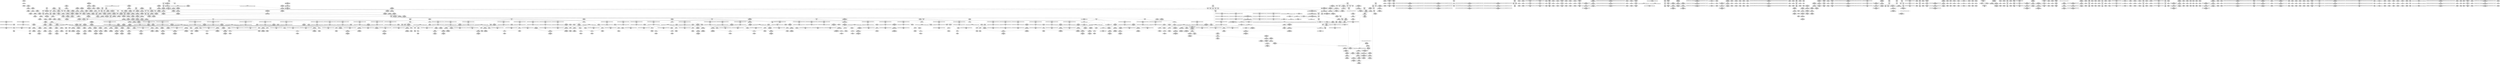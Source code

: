 digraph {
	CE0x4813490 [shape=record,shape=Mrecord,label="{CE0x4813490|__rcu_read_unlock:_do.end}"]
	CE0x47e7e30 [shape=record,shape=Mrecord,label="{CE0x47e7e30|task_sid:_tobool4|security/selinux/hooks.c,208}"]
	CE0x48a1580 [shape=record,shape=Mrecord,label="{CE0x48a1580|__preempt_count_add:_bb}"]
	CE0x480d8c0 [shape=record,shape=Mrecord,label="{CE0x480d8c0|__rcu_read_lock:_tmp2|*SummSink*}"]
	CE0x487f100 [shape=record,shape=Mrecord,label="{CE0x487f100|i64_1|*Constant*}"]
	CE0x4841f20 [shape=record,shape=Mrecord,label="{CE0x4841f20|__rcu_read_lock:_tmp5|include/linux/rcupdate.h,239|*SummSource*}"]
	CE0x4835e30 [shape=record,shape=Mrecord,label="{CE0x4835e30|GLOBAL:___preempt_count_add|*Constant*|*SummSink*}"]
	CE0x47e11b0 [shape=record,shape=Mrecord,label="{CE0x47e11b0|task_has_system:_call|security/selinux/hooks.c,1592}"]
	CE0x482d5b0 [shape=record,shape=Mrecord,label="{CE0x482d5b0|rcu_read_unlock:_tmp6|include/linux/rcupdate.h,933|*SummSink*}"]
	CE0x4783960 [shape=record,shape=Mrecord,label="{CE0x4783960|GLOBAL:_get_current|*Constant*|*SummSink*}"]
	CE0x47a5360 [shape=record,shape=Mrecord,label="{CE0x47a5360|i64*_getelementptr_inbounds_(_17_x_i64_,_17_x_i64_*___llvm_gcov_ctr156,_i64_0,_i64_0)|*Constant*}"]
	CE0x47e4e30 [shape=record,shape=Mrecord,label="{CE0x47e4e30|rcu_read_unlock:_tmp1|*SummSource*}"]
	CE0x47face0 [shape=record,shape=Mrecord,label="{CE0x47face0|task_sid:_tmp8|security/selinux/hooks.c,208}"]
	CE0x47ec6e0 [shape=record,shape=Mrecord,label="{CE0x47ec6e0|cred_sid:_cred|Function::cred_sid&Arg::cred::|*SummSource*}"]
	CE0x4796d80 [shape=record,shape=Mrecord,label="{CE0x4796d80|_call_void___llvm_gcov_indirect_counter_increment(i32*___llvm_gcov_global_state_pred158,_i64**_getelementptr_inbounds_(_4_x_i64*_,_4_x_i64*_*___llvm_gcda_edge_table157,_i64_0,_i64_3)),_!dbg_!27720|security/selinux/hooks.c,2063|*SummSource*}"]
	CE0x47fcdc0 [shape=record,shape=Mrecord,label="{CE0x47fcdc0|i8*_undef|*Constant*|*SummSource*}"]
	CE0x47e9d90 [shape=record,shape=Mrecord,label="{CE0x47e9d90|task_sid:_tmp24|security/selinux/hooks.c,208|*SummSink*}"]
	CE0x4872a70 [shape=record,shape=Mrecord,label="{CE0x4872a70|_call_void_mcount()_#3|*SummSource*}"]
	CE0x4886950 [shape=record,shape=Mrecord,label="{CE0x4886950|__preempt_count_sub:_bb|*SummSink*}"]
	CE0x47b97c0 [shape=record,shape=Mrecord,label="{CE0x47b97c0|i64*_getelementptr_inbounds_(_11_x_i64_,_11_x_i64_*___llvm_gcov_ctr127,_i64_0,_i64_0)|*Constant*|*SummSink*}"]
	CE0x48170d0 [shape=record,shape=Mrecord,label="{CE0x48170d0|i64_ptrtoint_(i8*_blockaddress(_rcu_lock_acquire,_%__here)_to_i64)|*Constant*|*SummSource*}"]
	CE0x4880700 [shape=record,shape=Mrecord,label="{CE0x4880700|rcu_lock_release:_tmp7}"]
	CE0x47debd0 [shape=record,shape=Mrecord,label="{CE0x47debd0|i64*_getelementptr_inbounds_(_11_x_i64_,_11_x_i64_*___llvm_gcov_ctr127,_i64_0,_i64_1)|*Constant*|*SummSink*}"]
	CE0x47e45f0 [shape=record,shape=Mrecord,label="{CE0x47e45f0|cred_sid:_tmp4|*LoadInst*|security/selinux/hooks.c,196}"]
	CE0x482c630 [shape=record,shape=Mrecord,label="{CE0x482c630|i64_7|*Constant*}"]
	CE0x482dbb0 [shape=record,shape=Mrecord,label="{CE0x482dbb0|rcu_read_lock:_tmp16|include/linux/rcupdate.h,882}"]
	CE0x48166b0 [shape=record,shape=Mrecord,label="{CE0x48166b0|i64_ptrtoint_(i8*_blockaddress(_rcu_lock_release,_%__here)_to_i64)|*Constant*}"]
	CE0x47e0d00 [shape=record,shape=Mrecord,label="{CE0x47e0d00|task_sid:_do.end6|*SummSink*}"]
	CE0x47ab6e0 [shape=record,shape=Mrecord,label="{CE0x47ab6e0|selinux_syslog:_call3|security/selinux/hooks.c,2062|*SummSource*}"]
	CE0x47ff000 [shape=record,shape=Mrecord,label="{CE0x47ff000|i64*_getelementptr_inbounds_(_13_x_i64_,_13_x_i64_*___llvm_gcov_ctr126,_i64_0,_i64_9)|*Constant*}"]
	CE0x47f6990 [shape=record,shape=Mrecord,label="{CE0x47f6990|GLOBAL:_task_sid|*Constant*}"]
	CE0x48823b0 [shape=record,shape=Mrecord,label="{CE0x48823b0|__preempt_count_sub:_entry}"]
	CE0x483cfa0 [shape=record,shape=Mrecord,label="{CE0x483cfa0|rcu_lock_acquire:_tmp2}"]
	CE0x47abc30 [shape=record,shape=Mrecord,label="{CE0x47abc30|selinux_syslog:_sw.default|*SummSink*}"]
	CE0x484cc60 [shape=record,shape=Mrecord,label="{CE0x484cc60|GLOBAL:___rcu_read_unlock|*Constant*}"]
	CE0x47853f0 [shape=record,shape=Mrecord,label="{CE0x47853f0|selinux_syslog:_sw.bb5|*SummSource*}"]
	CE0x47db2e0 [shape=record,shape=Mrecord,label="{CE0x47db2e0|rcu_read_lock:_land.lhs.true|*SummSource*}"]
	CE0x4812450 [shape=record,shape=Mrecord,label="{CE0x4812450|i64*_getelementptr_inbounds_(_4_x_i64_,_4_x_i64_*___llvm_gcov_ctr129,_i64_0,_i64_3)|*Constant*|*SummSink*}"]
	CE0x4825f80 [shape=record,shape=Mrecord,label="{CE0x4825f80|__preempt_count_sub:_do.body}"]
	CE0x478c280 [shape=record,shape=Mrecord,label="{CE0x478c280|i32_1|*Constant*}"]
	CE0x47bfab0 [shape=record,shape=Mrecord,label="{CE0x47bfab0|rcu_read_lock:_tmp|*SummSource*}"]
	CE0x47a8570 [shape=record,shape=Mrecord,label="{CE0x47a8570|GLOBAL:_task_has_system|*Constant*|*SummSource*}"]
	CE0x4810560 [shape=record,shape=Mrecord,label="{CE0x4810560|_call_void___preempt_count_sub(i32_1)_#10,_!dbg_!27715|include/linux/rcupdate.h,244|*SummSink*}"]
	CE0x479fdf0 [shape=record,shape=Mrecord,label="{CE0x479fdf0|task_has_system:_tmp1}"]
	CE0x483b820 [shape=record,shape=Mrecord,label="{CE0x483b820|__rcu_read_lock:_tmp4|include/linux/rcupdate.h,239|*SummSink*}"]
	CE0x482c9d0 [shape=record,shape=Mrecord,label="{CE0x482c9d0|rcu_read_lock:_tmp13|include/linux/rcupdate.h,882|*SummSink*}"]
	CE0x4831ab0 [shape=record,shape=Mrecord,label="{CE0x4831ab0|_call_void_lockdep_rcu_suspicious(i8*_getelementptr_inbounds_(_25_x_i8_,_25_x_i8_*_.str45,_i32_0,_i32_0),_i32_883,_i8*_getelementptr_inbounds_(_42_x_i8_,_42_x_i8_*_.str46,_i32_0,_i32_0))_#10,_!dbg_!27728|include/linux/rcupdate.h,882|*SummSink*}"]
	CE0x479f560 [shape=record,shape=Mrecord,label="{CE0x479f560|__llvm_gcov_indirect_counter_increment:_tmp6|*SummSink*}"]
	CE0x47bcd00 [shape=record,shape=Mrecord,label="{CE0x47bcd00|_call_void_mcount()_#3|*SummSink*}"]
	CE0x4884e80 [shape=record,shape=Mrecord,label="{CE0x4884e80|rcu_lock_release:_tmp5|include/linux/rcupdate.h,423|*SummSource*}"]
	CE0x483f480 [shape=record,shape=Mrecord,label="{CE0x483f480|rcu_lock_acquire:_indirectgoto|*SummSink*}"]
	CE0x4886e20 [shape=record,shape=Mrecord,label="{CE0x4886e20|__preempt_count_add:_tmp5|./arch/x86/include/asm/preempt.h,72|*SummSource*}"]
	CE0x4799730 [shape=record,shape=Mrecord,label="{CE0x4799730|selinux_syslog:_tmp11|security/selinux/hooks.c,2073}"]
	CE0x47baf90 [shape=record,shape=Mrecord,label="{CE0x47baf90|GLOBAL:_rcu_lock_acquire|*Constant*}"]
	CE0x4887f50 [shape=record,shape=Mrecord,label="{CE0x4887f50|void_(i32*,_i32,_i32*)*_asm_addl_$1,_%gs:$0_,_*m,ri,*m,_dirflag_,_fpsr_,_flags_}"]
	CE0x48444d0 [shape=record,shape=Mrecord,label="{CE0x48444d0|rcu_read_unlock:_tmp9|include/linux/rcupdate.h,933}"]
	CE0x4789e00 [shape=record,shape=Mrecord,label="{CE0x4789e00|i32_6|*Constant*|*SummSink*}"]
	CE0x48161a0 [shape=record,shape=Mrecord,label="{CE0x48161a0|GLOBAL:_lock_release|*Constant*|*SummSource*}"]
	CE0x4812cc0 [shape=record,shape=Mrecord,label="{CE0x4812cc0|rcu_lock_acquire:_tmp5|include/linux/rcupdate.h,418|*SummSource*}"]
	CE0x4819080 [shape=record,shape=Mrecord,label="{CE0x4819080|__preempt_count_sub:_tmp6|./arch/x86/include/asm/preempt.h,78|*SummSource*}"]
	CE0x47c03f0 [shape=record,shape=Mrecord,label="{CE0x47c03f0|avc_has_perm:_ssid|Function::avc_has_perm&Arg::ssid::|*SummSink*}"]
	CE0x484c850 [shape=record,shape=Mrecord,label="{CE0x484c850|rcu_lock_release:_map|Function::rcu_lock_release&Arg::map::}"]
	CE0x47b2c90 [shape=record,shape=Mrecord,label="{CE0x47b2c90|task_sid:_tmp4|*LoadInst*|security/selinux/hooks.c,208|*SummSource*}"]
	CE0x47a75f0 [shape=record,shape=Mrecord,label="{CE0x47a75f0|selinux_syslog:_tmp9|security/selinux/hooks.c,2070|*SummSource*}"]
	CE0x4834a40 [shape=record,shape=Mrecord,label="{CE0x4834a40|rcu_read_unlock:_tmp15|include/linux/rcupdate.h,933|*SummSource*}"]
	CE0x480f560 [shape=record,shape=Mrecord,label="{CE0x480f560|__rcu_read_unlock:_tmp}"]
	CE0x47eae50 [shape=record,shape=Mrecord,label="{CE0x47eae50|i64*_getelementptr_inbounds_(_13_x_i64_,_13_x_i64_*___llvm_gcov_ctr126,_i64_0,_i64_12)|*Constant*|*SummSink*}"]
	CE0x47f1370 [shape=record,shape=Mrecord,label="{CE0x47f1370|task_sid:_tmp1}"]
	CE0x4793cd0 [shape=record,shape=Mrecord,label="{CE0x4793cd0|i64*_getelementptr_inbounds_(_17_x_i64_,_17_x_i64_*___llvm_gcov_ctr156,_i64_0,_i64_15)|*Constant*|*SummSource*}"]
	CE0x4818ec0 [shape=record,shape=Mrecord,label="{CE0x4818ec0|_call_void_asm_addl_$1,_%gs:$0_,_*m,ri,*m,_dirflag_,_fpsr_,_flags_(i32*___preempt_count,_i32_%sub,_i32*___preempt_count)_#3,_!dbg_!27717,_!srcloc_!27718|./arch/x86/include/asm/preempt.h,77|*SummSink*}"]
	CE0x48a42a0 [shape=record,shape=Mrecord,label="{CE0x48a42a0|__rcu_read_unlock:_tmp7|include/linux/rcupdate.h,245|*SummSink*}"]
	CE0x47bf7d0 [shape=record,shape=Mrecord,label="{CE0x47bf7d0|__llvm_gcov_indirect_counter_increment:_bb|*SummSource*}"]
	CE0x4875ca0 [shape=record,shape=Mrecord,label="{CE0x4875ca0|__preempt_count_sub:_do.body|*SummSource*}"]
	CE0x478aa30 [shape=record,shape=Mrecord,label="{CE0x478aa30|selinux_syslog:_entry|*SummSink*}"]
	CE0x47e48a0 [shape=record,shape=Mrecord,label="{CE0x47e48a0|_call_void_rcu_read_lock()_#10,_!dbg_!27712|security/selinux/hooks.c,207|*SummSink*}"]
	CE0x48006e0 [shape=record,shape=Mrecord,label="{CE0x48006e0|_call_void_mcount()_#3|*SummSource*}"]
	CE0x47fd280 [shape=record,shape=Mrecord,label="{CE0x47fd280|rcu_lock_release:_indirectgoto}"]
	CE0x47b1e30 [shape=record,shape=Mrecord,label="{CE0x47b1e30|selinux_syslog:_bb|*SummSource*}"]
	CE0x4842670 [shape=record,shape=Mrecord,label="{CE0x4842670|rcu_read_unlock:_do.end|*SummSink*}"]
	CE0x47f64d0 [shape=record,shape=Mrecord,label="{CE0x47f64d0|task_sid:_tmp11|security/selinux/hooks.c,208}"]
	CE0x47e6170 [shape=record,shape=Mrecord,label="{CE0x47e6170|rcu_read_lock:_do.body}"]
	CE0x4838820 [shape=record,shape=Mrecord,label="{CE0x4838820|i64*_getelementptr_inbounds_(_4_x_i64_,_4_x_i64_*___llvm_gcov_ctr130,_i64_0,_i64_2)|*Constant*|*SummSource*}"]
	CE0x47970c0 [shape=record,shape=Mrecord,label="{CE0x47970c0|_switch_i32_%type,_label_%sw.default_i32_3,_label_%sw.bb_i32_10,_label_%sw.bb_i32_6,_label_%sw.bb2_i32_7,_label_%sw.bb2_i32_8,_label_%sw.bb2_i32_0,_label_%sw.bb5_i32_1,_label_%sw.bb5_i32_2,_label_%sw.bb5_i32_4,_label_%sw.bb5_i32_5,_label_%sw.bb5_,_!dbg_!27712|security/selinux/hooks.c,2053}"]
	CE0x4847c50 [shape=record,shape=Mrecord,label="{CE0x4847c50|rcu_read_unlock:_tmp19|include/linux/rcupdate.h,933|*SummSource*}"]
	CE0x47a9460 [shape=record,shape=Mrecord,label="{CE0x47a9460|__rcu_read_lock:_tmp6|include/linux/rcupdate.h,240|*SummSink*}"]
	CE0x47960d0 [shape=record,shape=Mrecord,label="{CE0x47960d0|selinux_syslog:_tmp7|security/selinux/hooks.c,2063|*SummSink*}"]
	CE0x47b5af0 [shape=record,shape=Mrecord,label="{CE0x47b5af0|task_sid:_task|Function::task_sid&Arg::task::|*SummSource*}"]
	CE0x47b6260 [shape=record,shape=Mrecord,label="{CE0x47b6260|_ret_void,_!dbg_!27735|include/linux/rcupdate.h,884|*SummSource*}"]
	CE0x4794e40 [shape=record,shape=Mrecord,label="{CE0x4794e40|selinux_syslog:_tmp5|security/selinux/hooks.c,2062|*SummSink*}"]
	CE0x47ddb00 [shape=record,shape=Mrecord,label="{CE0x47ddb00|rcu_lock_acquire:_bb}"]
	CE0x47b5260 [shape=record,shape=Mrecord,label="{CE0x47b5260|task_sid:_land.lhs.true}"]
	CE0x47fb190 [shape=record,shape=Mrecord,label="{CE0x47fb190|i64*_getelementptr_inbounds_(_2_x_i64_,_2_x_i64_*___llvm_gcov_ctr131,_i64_0,_i64_0)|*Constant*}"]
	CE0x484a670 [shape=record,shape=Mrecord,label="{CE0x484a670|i32_934|*Constant*|*SummSink*}"]
	CE0x48a35c0 [shape=record,shape=Mrecord,label="{CE0x48a35c0|__rcu_read_unlock:_do.body|*SummSink*}"]
	CE0x4811ce0 [shape=record,shape=Mrecord,label="{CE0x4811ce0|_call_void___preempt_count_sub(i32_1)_#10,_!dbg_!27715|include/linux/rcupdate.h,244}"]
	CE0x4793520 [shape=record,shape=Mrecord,label="{CE0x4793520|i32_-1|*Constant*|*SummSource*}"]
	CE0x47b51d0 [shape=record,shape=Mrecord,label="{CE0x47b51d0|task_sid:_bb|*SummSink*}"]
	CE0x47e2f80 [shape=record,shape=Mrecord,label="{CE0x47e2f80|rcu_read_lock:_tmp9|include/linux/rcupdate.h,882}"]
	CE0x4832140 [shape=record,shape=Mrecord,label="{CE0x4832140|rcu_read_lock:_tmp19|include/linux/rcupdate.h,882|*SummSource*}"]
	CE0x483d010 [shape=record,shape=Mrecord,label="{CE0x483d010|rcu_lock_acquire:_tmp2|*SummSource*}"]
	CE0x47e2a00 [shape=record,shape=Mrecord,label="{CE0x47e2a00|i64*_getelementptr_inbounds_(_2_x_i64_,_2_x_i64_*___llvm_gcov_ctr98,_i64_0,_i64_0)|*Constant*|*SummSink*}"]
	CE0x47f5560 [shape=record,shape=Mrecord,label="{CE0x47f5560|task_sid:_tmp14|security/selinux/hooks.c,208}"]
	CE0x4796b80 [shape=record,shape=Mrecord,label="{CE0x4796b80|selinux_syslog:_call4|security/selinux/hooks.c,2062|*SummSink*}"]
	CE0x4816c50 [shape=record,shape=Mrecord,label="{CE0x4816c50|%struct.lockdep_map*_null|*Constant*|*SummSource*}"]
	CE0x483ba40 [shape=record,shape=Mrecord,label="{CE0x483ba40|__rcu_read_lock:_tmp5|include/linux/rcupdate.h,239|*SummSink*}"]
	CE0x48492b0 [shape=record,shape=Mrecord,label="{CE0x48492b0|i32_934|*Constant*}"]
	CE0x4801c60 [shape=record,shape=Mrecord,label="{CE0x4801c60|i64*_getelementptr_inbounds_(_11_x_i64_,_11_x_i64_*___llvm_gcov_ctr127,_i64_0,_i64_1)|*Constant*|*SummSource*}"]
	CE0x47fc4f0 [shape=record,shape=Mrecord,label="{CE0x47fc4f0|i8*_undef|*Constant*}"]
	CE0x48035c0 [shape=record,shape=Mrecord,label="{CE0x48035c0|i64*_getelementptr_inbounds_(_4_x_i64_,_4_x_i64_*___llvm_gcov_ctr135,_i64_0,_i64_2)|*Constant*|*SummSink*}"]
	CE0x47faf60 [shape=record,shape=Mrecord,label="{CE0x47faf60|i64_0|*Constant*|*SummSource*}"]
	CE0x47daec0 [shape=record,shape=Mrecord,label="{CE0x47daec0|i64*_getelementptr_inbounds_(_4_x_i64_,_4_x_i64_*___llvm_gcov_ctr128,_i64_0,_i64_0)|*Constant*|*SummSource*}"]
	CE0x47bdc70 [shape=record,shape=Mrecord,label="{CE0x47bdc70|i64*_getelementptr_inbounds_(_11_x_i64_,_11_x_i64_*___llvm_gcov_ctr127,_i64_0,_i64_0)|*Constant*|*SummSource*}"]
	CE0x48a3420 [shape=record,shape=Mrecord,label="{CE0x48a3420|__preempt_count_add:_tmp1|*SummSource*}"]
	CE0x479fd80 [shape=record,shape=Mrecord,label="{CE0x479fd80|i64*_getelementptr_inbounds_(_2_x_i64_,_2_x_i64_*___llvm_gcov_ctr159,_i64_0,_i64_1)|*Constant*|*SummSink*}"]
	CE0x4835850 [shape=record,shape=Mrecord,label="{CE0x4835850|rcu_read_unlock:_tmp13|include/linux/rcupdate.h,933|*SummSink*}"]
	CE0x47a8a00 [shape=record,shape=Mrecord,label="{CE0x47a8a00|task_has_system:_entry|*SummSource*}"]
	CE0x4794eb0 [shape=record,shape=Mrecord,label="{CE0x4794eb0|i64*_getelementptr_inbounds_(_17_x_i64_,_17_x_i64_*___llvm_gcov_ctr156,_i64_0,_i64_13)|*Constant*|*SummSink*}"]
	CE0x4792280 [shape=record,shape=Mrecord,label="{CE0x4792280|selinux_syslog:_sw.default}"]
	CE0x4885dd0 [shape=record,shape=Mrecord,label="{CE0x4885dd0|i64*_getelementptr_inbounds_(_4_x_i64_,_4_x_i64_*___llvm_gcov_ctr129,_i64_0,_i64_0)|*Constant*}"]
	CE0x484c2d0 [shape=record,shape=Mrecord,label="{CE0x484c2d0|GLOBAL:_rcu_lock_release|*Constant*|*SummSource*}"]
	CE0x480d600 [shape=record,shape=Mrecord,label="{CE0x480d600|_call_void_lock_acquire(%struct.lockdep_map*_%map,_i32_0,_i32_0,_i32_2,_i32_0,_%struct.lockdep_map*_null,_i64_ptrtoint_(i8*_blockaddress(_rcu_lock_acquire,_%__here)_to_i64))_#10,_!dbg_!27716|include/linux/rcupdate.h,418}"]
	CE0x47bb420 [shape=record,shape=Mrecord,label="{CE0x47bb420|i64_4|*Constant*|*SummSink*}"]
	CE0x47bdf40 [shape=record,shape=Mrecord,label="{CE0x47bdf40|rcu_read_lock:_tmp}"]
	CE0x47ff8f0 [shape=record,shape=Mrecord,label="{CE0x47ff8f0|task_sid:_tmp20|security/selinux/hooks.c,208|*SummSink*}"]
	CE0x478be60 [shape=record,shape=Mrecord,label="{CE0x478be60|i32_1|*Constant*|*SummSource*}"]
	CE0x4804670 [shape=record,shape=Mrecord,label="{CE0x4804670|_ret_i32_%tmp6,_!dbg_!27716|security/selinux/hooks.c,197|*SummSink*}"]
	CE0x47a6bf0 [shape=record,shape=Mrecord,label="{CE0x47a6bf0|selinux_syslog:_tmp6|security/selinux/hooks.c,2063|*SummSource*}"]
	CE0x4824f00 [shape=record,shape=Mrecord,label="{CE0x4824f00|COLLAPSED:_GCMRE___llvm_gcov_ctr135_internal_global_4_x_i64_zeroinitializer:_elem_0:default:}"]
	CE0x47e8cd0 [shape=record,shape=Mrecord,label="{CE0x47e8cd0|task_sid:_tmp24|security/selinux/hooks.c,208|*SummSource*}"]
	CE0x482fb70 [shape=record,shape=Mrecord,label="{CE0x482fb70|i8*_getelementptr_inbounds_(_42_x_i8_,_42_x_i8_*_.str46,_i32_0,_i32_0)|*Constant*}"]
	CE0x4838fd0 [shape=record,shape=Mrecord,label="{CE0x4838fd0|i64*_getelementptr_inbounds_(_4_x_i64_,_4_x_i64_*___llvm_gcov_ctr135,_i64_0,_i64_3)|*Constant*}"]
	CE0x47f9470 [shape=record,shape=Mrecord,label="{CE0x47f9470|COLLAPSED:_GCMRE___llvm_gcov_ctr98_internal_global_2_x_i64_zeroinitializer:_elem_0:default:}"]
	CE0x47e6000 [shape=record,shape=Mrecord,label="{CE0x47e6000|_ret_void,_!dbg_!27735|include/linux/rcupdate.h,938|*SummSource*}"]
	CE0x4789eb0 [shape=record,shape=Mrecord,label="{CE0x4789eb0|i32_4|*Constant*}"]
	CE0x4828800 [shape=record,shape=Mrecord,label="{CE0x4828800|rcu_read_lock:_tobool1|include/linux/rcupdate.h,882}"]
	CE0x482e740 [shape=record,shape=Mrecord,label="{CE0x482e740|i8*_getelementptr_inbounds_(_25_x_i8_,_25_x_i8_*_.str45,_i32_0,_i32_0)|*Constant*}"]
	CE0x4839700 [shape=record,shape=Mrecord,label="{CE0x4839700|rcu_lock_release:_bb|*SummSink*}"]
	CE0x47fe7c0 [shape=record,shape=Mrecord,label="{CE0x47fe7c0|i32_208|*Constant*|*SummSink*}"]
	CE0x4881ef0 [shape=record,shape=Mrecord,label="{CE0x4881ef0|i64_1|*Constant*}"]
	CE0x4848070 [shape=record,shape=Mrecord,label="{CE0x4848070|rcu_read_unlock:_tmp20|include/linux/rcupdate.h,933}"]
	CE0x47b8430 [shape=record,shape=Mrecord,label="{CE0x47b8430|task_sid:_tobool|security/selinux/hooks.c,208}"]
	CE0x47ffa40 [shape=record,shape=Mrecord,label="{CE0x47ffa40|task_sid:_tmp22|security/selinux/hooks.c,208|*SummSource*}"]
	CE0x47dbb70 [shape=record,shape=Mrecord,label="{CE0x47dbb70|i32_0|*Constant*}"]
	CE0x47e9d20 [shape=record,shape=Mrecord,label="{CE0x47e9d20|i64*_getelementptr_inbounds_(_13_x_i64_,_13_x_i64_*___llvm_gcov_ctr126,_i64_0,_i64_11)|*Constant*|*SummSink*}"]
	CE0x483af90 [shape=record,shape=Mrecord,label="{CE0x483af90|COLLAPSED:_GCMRE___llvm_gcov_ctr130_internal_global_4_x_i64_zeroinitializer:_elem_0:default:}"]
	CE0x47dcaa0 [shape=record,shape=Mrecord,label="{CE0x47dcaa0|rcu_read_lock:_do.end|*SummSink*}"]
	CE0x47f6dc0 [shape=record,shape=Mrecord,label="{CE0x47f6dc0|avc_has_perm:_tclass|Function::avc_has_perm&Arg::tclass::|*SummSource*}"]
	CE0x4794830 [shape=record,shape=Mrecord,label="{CE0x4794830|__llvm_gcov_indirect_counter_increment:_counter|*SummSource*}"]
	CE0x4844d40 [shape=record,shape=Mrecord,label="{CE0x4844d40|rcu_lock_release:_tmp|*SummSource*}"]
	CE0x47b2b10 [shape=record,shape=Mrecord,label="{CE0x47b2b10|task_sid:_tmp4|*LoadInst*|security/selinux/hooks.c,208}"]
	CE0x48460b0 [shape=record,shape=Mrecord,label="{CE0x48460b0|rcu_read_unlock:_tmp16|include/linux/rcupdate.h,933}"]
	CE0x482fc30 [shape=record,shape=Mrecord,label="{CE0x482fc30|i8*_getelementptr_inbounds_(_42_x_i8_,_42_x_i8_*_.str46,_i32_0,_i32_0)|*Constant*|*SummSource*}"]
	CE0x4848360 [shape=record,shape=Mrecord,label="{CE0x4848360|rcu_read_unlock:_tmp20|include/linux/rcupdate.h,933|*SummSink*}"]
	CE0x47b38a0 [shape=record,shape=Mrecord,label="{CE0x47b38a0|GLOBAL:___rcu_read_lock|*Constant*}"]
	CE0x479b130 [shape=record,shape=Mrecord,label="{CE0x479b130|__llvm_gcov_indirect_counter_increment:_pred|*SummSource*}"]
	CE0x47edfd0 [shape=record,shape=Mrecord,label="{CE0x47edfd0|GLOBAL:___llvm_gcov_ctr127|Global_var:__llvm_gcov_ctr127}"]
	CE0x484cd50 [shape=record,shape=Mrecord,label="{CE0x484cd50|_ret_void,_!dbg_!27717|include/linux/rcupdate.h,424}"]
	CE0x48279f0 [shape=record,shape=Mrecord,label="{CE0x48279f0|GLOBAL:_rcu_read_lock.__warned|Global_var:rcu_read_lock.__warned|*SummSource*}"]
	CE0x484a940 [shape=record,shape=Mrecord,label="{CE0x484a940|i64*_getelementptr_inbounds_(_4_x_i64_,_4_x_i64_*___llvm_gcov_ctr130,_i64_0,_i64_0)|*Constant*}"]
	CE0x48264d0 [shape=record,shape=Mrecord,label="{CE0x48264d0|__rcu_read_lock:_tmp7|include/linux/rcupdate.h,240|*SummSource*}"]
	CE0x4819530 [shape=record,shape=Mrecord,label="{CE0x4819530|__rcu_read_unlock:_tmp3|*SummSink*}"]
	CE0x483cd50 [shape=record,shape=Mrecord,label="{CE0x483cd50|rcu_read_unlock:_bb|*SummSink*}"]
	CE0x47f1300 [shape=record,shape=Mrecord,label="{CE0x47f1300|i64_1|*Constant*}"]
	CE0x479fa50 [shape=record,shape=Mrecord,label="{CE0x479fa50|get_current:_bb|*SummSink*}"]
	CE0x47924b0 [shape=record,shape=Mrecord,label="{CE0x47924b0|0:_i32,_:_GCMR___llvm_gcov_global_state_pred158_internal_unnamed_addr_global_i32_-1:_elem_0:default:}"]
	CE0x47ba820 [shape=record,shape=Mrecord,label="{CE0x47ba820|rcu_read_lock:_land.lhs.true2|*SummSink*}"]
	CE0x47bc8a0 [shape=record,shape=Mrecord,label="{CE0x47bc8a0|__rcu_read_lock:_entry}"]
	CE0x47ab7c0 [shape=record,shape=Mrecord,label="{CE0x47ab7c0|selinux_syslog:_call3|security/selinux/hooks.c,2062|*SummSink*}"]
	CE0x479aeb0 [shape=record,shape=Mrecord,label="{CE0x479aeb0|__llvm_gcov_indirect_counter_increment:_exit|*SummSource*}"]
	CE0x48a3920 [shape=record,shape=Mrecord,label="{CE0x48a3920|i64*_getelementptr_inbounds_(_4_x_i64_,_4_x_i64_*___llvm_gcov_ctr134,_i64_0,_i64_0)|*Constant*}"]
	CE0x4834390 [shape=record,shape=Mrecord,label="{CE0x4834390|rcu_read_unlock:_tmp14|include/linux/rcupdate.h,933}"]
	CE0x48190f0 [shape=record,shape=Mrecord,label="{CE0x48190f0|__preempt_count_sub:_tmp6|./arch/x86/include/asm/preempt.h,78|*SummSink*}"]
	CE0x47ebc00 [shape=record,shape=Mrecord,label="{CE0x47ebc00|task_sid:_call7|security/selinux/hooks.c,208|*SummSink*}"]
	CE0x532ad30 [shape=record,shape=Mrecord,label="{CE0x532ad30|_ret_%struct.task_struct*_%tmp4,_!dbg_!27714|./arch/x86/include/asm/current.h,14|*SummSink*}"]
	CE0x47ed210 [shape=record,shape=Mrecord,label="{CE0x47ed210|rcu_read_unlock:_tmp}"]
	CE0x4817230 [shape=record,shape=Mrecord,label="{CE0x4817230|i64_ptrtoint_(i8*_blockaddress(_rcu_lock_acquire,_%__here)_to_i64)|*Constant*|*SummSink*}"]
	CE0x483adc0 [shape=record,shape=Mrecord,label="{CE0x483adc0|i64*_getelementptr_inbounds_(_11_x_i64_,_11_x_i64_*___llvm_gcov_ctr132,_i64_0,_i64_0)|*Constant*|*SummSource*}"]
	CE0x532afb0 [shape=record,shape=Mrecord,label="{CE0x532afb0|selinux_syslog:_call1|security/selinux/hooks.c,2056|*SummSink*}"]
	CE0x47b79a0 [shape=record,shape=Mrecord,label="{CE0x47b79a0|_call_void_mcount()_#3|*SummSink*}"]
	CE0x47f05b0 [shape=record,shape=Mrecord,label="{CE0x47f05b0|rcu_read_lock:_bb|*SummSink*}"]
	CE0x482aa50 [shape=record,shape=Mrecord,label="{CE0x482aa50|rcu_read_lock:_tmp11|include/linux/rcupdate.h,882}"]
	CE0x4794a00 [shape=record,shape=Mrecord,label="{CE0x4794a00|__llvm_gcov_indirect_counter_increment:_tmp2|*SummSource*}"]
	CE0x4882270 [shape=record,shape=Mrecord,label="{CE0x4882270|rcu_lock_acquire:_indirectgoto|*SummSource*}"]
	CE0x480d850 [shape=record,shape=Mrecord,label="{CE0x480d850|__rcu_read_lock:_tmp2|*SummSource*}"]
	CE0x48a08b0 [shape=record,shape=Mrecord,label="{CE0x48a08b0|i64*_getelementptr_inbounds_(_4_x_i64_,_4_x_i64_*___llvm_gcov_ctr129,_i64_0,_i64_0)|*Constant*|*SummSource*}"]
	CE0x484adc0 [shape=record,shape=Mrecord,label="{CE0x484adc0|rcu_read_unlock:_tmp21|include/linux/rcupdate.h,935|*SummSource*}"]
	CE0x47f3510 [shape=record,shape=Mrecord,label="{CE0x47f3510|task_sid:_tmp6|security/selinux/hooks.c,208|*SummSource*}"]
	CE0x4816000 [shape=record,shape=Mrecord,label="{CE0x4816000|rcu_lock_release:_tmp6|*SummSink*}"]
	CE0x481f7f0 [shape=record,shape=Mrecord,label="{CE0x481f7f0|i64*_getelementptr_inbounds_(_4_x_i64_,_4_x_i64_*___llvm_gcov_ctr134,_i64_0,_i64_3)|*Constant*|*SummSink*}"]
	CE0x48843c0 [shape=record,shape=Mrecord,label="{CE0x48843c0|i64*_getelementptr_inbounds_(_4_x_i64_,_4_x_i64_*___llvm_gcov_ctr133,_i64_0,_i64_2)|*Constant*|*SummSource*}"]
	CE0x633a650 [shape=record,shape=Mrecord,label="{CE0x633a650|get_current:_tmp4|./arch/x86/include/asm/current.h,14|*SummSink*}"]
	CE0x478a170 [shape=record,shape=Mrecord,label="{CE0x478a170|selinux_syslog:_sw.bb2}"]
	CE0x47a9380 [shape=record,shape=Mrecord,label="{CE0x47a9380|__rcu_read_lock:_tmp6|include/linux/rcupdate.h,240}"]
	CE0x47e4480 [shape=record,shape=Mrecord,label="{CE0x47e4480|i32_22|*Constant*|*SummSink*}"]
	CE0x47ad360 [shape=record,shape=Mrecord,label="{CE0x47ad360|rcu_read_lock:_tobool1|include/linux/rcupdate.h,882|*SummSink*}"]
	CE0x4817f40 [shape=record,shape=Mrecord,label="{CE0x4817f40|i64*_getelementptr_inbounds_(_4_x_i64_,_4_x_i64_*___llvm_gcov_ctr133,_i64_0,_i64_0)|*Constant*|*SummSink*}"]
	CE0x4798b20 [shape=record,shape=Mrecord,label="{CE0x4798b20|selinux_syslog:_rc.0|*SummSource*}"]
	CE0x47bb5a0 [shape=record,shape=Mrecord,label="{CE0x47bb5a0|i64_5|*Constant*|*SummSource*}"]
	CE0x4807ca0 [shape=record,shape=Mrecord,label="{CE0x4807ca0|GLOBAL:_lockdep_rcu_suspicious|*Constant*|*SummSink*}"]
	CE0x481f280 [shape=record,shape=Mrecord,label="{CE0x481f280|i64*_getelementptr_inbounds_(_4_x_i64_,_4_x_i64_*___llvm_gcov_ctr129,_i64_0,_i64_1)|*Constant*|*SummSink*}"]
	"CONST[source:1(input),value:2(dynamic)][purpose:{subject}]"
	CE0x47f5430 [shape=record,shape=Mrecord,label="{CE0x47f5430|i64_7|*Constant*|*SummSink*}"]
	CE0x4832dd0 [shape=record,shape=Mrecord,label="{CE0x4832dd0|i64*_getelementptr_inbounds_(_11_x_i64_,_11_x_i64_*___llvm_gcov_ctr127,_i64_0,_i64_10)|*Constant*}"]
	CE0x47f1e20 [shape=record,shape=Mrecord,label="{CE0x47f1e20|rcu_read_unlock:_tmp3}"]
	CE0x4838e80 [shape=record,shape=Mrecord,label="{CE0x4838e80|GLOBAL:___preempt_count|Global_var:__preempt_count}"]
	CE0x47e0b80 [shape=record,shape=Mrecord,label="{CE0x47e0b80|task_sid:_do.end6}"]
	CE0x479b3d0 [shape=record,shape=Mrecord,label="{CE0x479b3d0|_call_void___llvm_gcov_indirect_counter_increment(i32*___llvm_gcov_global_state_pred158,_i64**_getelementptr_inbounds_(_4_x_i64*_,_4_x_i64*_*___llvm_gcda_edge_table157,_i64_0,_i64_2)),_!dbg_!27718|security/selinux/hooks.c,2062|*SummSource*}"]
	CE0x47af7b0 [shape=record,shape=Mrecord,label="{CE0x47af7b0|i64**_getelementptr_inbounds_(_4_x_i64*_,_4_x_i64*_*___llvm_gcda_edge_table157,_i64_0,_i64_2)|*Constant*}"]
	CE0x4826a10 [shape=record,shape=Mrecord,label="{CE0x4826a10|rcu_read_lock:_tmp4|include/linux/rcupdate.h,882}"]
	CE0x4840b40 [shape=record,shape=Mrecord,label="{CE0x4840b40|rcu_read_unlock:_tmp10|include/linux/rcupdate.h,933|*SummSource*}"]
	CE0x478ded0 [shape=record,shape=Mrecord,label="{CE0x478ded0|i64*_null|*Constant*}"]
	CE0x4796d10 [shape=record,shape=Mrecord,label="{CE0x4796d10|i64**_getelementptr_inbounds_(_4_x_i64*_,_4_x_i64*_*___llvm_gcda_edge_table157,_i64_0,_i64_3)|*Constant*}"]
	CE0x47e64e0 [shape=record,shape=Mrecord,label="{CE0x47e64e0|rcu_read_lock:_do.body|*SummSink*}"]
	CE0x4826bb0 [shape=record,shape=Mrecord,label="{CE0x4826bb0|rcu_read_lock:_tmp4|include/linux/rcupdate.h,882|*SummSource*}"]
	CE0x47d8dc0 [shape=record,shape=Mrecord,label="{CE0x47d8dc0|__preempt_count_sub:_tmp3|*SummSink*}"]
	CE0x483bbc0 [shape=record,shape=Mrecord,label="{CE0x483bbc0|GLOBAL:_rcu_read_unlock.__warned|Global_var:rcu_read_unlock.__warned|*SummSink*}"]
	CE0x47ac0d0 [shape=record,shape=Mrecord,label="{CE0x47ac0d0|selinux_syslog:_entry}"]
	CE0x47dd5c0 [shape=record,shape=Mrecord,label="{CE0x47dd5c0|task_sid:_tmp2|*SummSink*}"]
	CE0x47b5d90 [shape=record,shape=Mrecord,label="{CE0x47b5d90|task_has_system:_bb|*SummSink*}"]
	CE0x48870e0 [shape=record,shape=Mrecord,label="{CE0x48870e0|i64*_getelementptr_inbounds_(_4_x_i64_,_4_x_i64_*___llvm_gcov_ctr135,_i64_0,_i64_1)|*Constant*|*SummSource*}"]
	CE0x48135d0 [shape=record,shape=Mrecord,label="{CE0x48135d0|__rcu_read_unlock:_tmp2|*SummSource*}"]
	CE0x4885190 [shape=record,shape=Mrecord,label="{CE0x4885190|GLOBAL:_lock_release|*Constant*}"]
	CE0x48b6f60 [shape=record,shape=Mrecord,label="{CE0x48b6f60|__preempt_count_add:_bb|*SummSink*}"]
	CE0x4813fa0 [shape=record,shape=Mrecord,label="{CE0x4813fa0|__preempt_count_add:_tmp4|./arch/x86/include/asm/preempt.h,72|*SummSink*}"]
	CE0x4799430 [shape=record,shape=Mrecord,label="{CE0x4799430|i64*_getelementptr_inbounds_(_17_x_i64_,_17_x_i64_*___llvm_gcov_ctr156,_i64_0,_i64_16)|*Constant*|*SummSink*}"]
	CE0x47b71b0 [shape=record,shape=Mrecord,label="{CE0x47b71b0|task_sid:_call|security/selinux/hooks.c,208|*SummSource*}"]
	CE0x47b8e00 [shape=record,shape=Mrecord,label="{CE0x47b8e00|task_sid:_tmp11|security/selinux/hooks.c,208|*SummSource*}"]
	CE0x47a4e30 [shape=record,shape=Mrecord,label="{CE0x47a4e30|selinux_syslog:_tmp6|security/selinux/hooks.c,2063}"]
	CE0x482b860 [shape=record,shape=Mrecord,label="{CE0x482b860|rcu_read_lock:_call3|include/linux/rcupdate.h,882|*SummSink*}"]
	CE0x4846960 [shape=record,shape=Mrecord,label="{CE0x4846960|i64*_getelementptr_inbounds_(_11_x_i64_,_11_x_i64_*___llvm_gcov_ctr132,_i64_0,_i64_8)|*Constant*|*SummSink*}"]
	CE0x47f6080 [shape=record,shape=Mrecord,label="{CE0x47f6080|task_sid:_tmp10|security/selinux/hooks.c,208|*SummSource*}"]
	CE0x47b4390 [shape=record,shape=Mrecord,label="{CE0x47b4390|task_sid:_land.lhs.true2|*SummSource*}"]
	CE0x48179a0 [shape=record,shape=Mrecord,label="{CE0x48179a0|rcu_lock_acquire:_tmp6}"]
	CE0x47dcbc0 [shape=record,shape=Mrecord,label="{CE0x47dcbc0|rcu_read_lock:_bb}"]
	CE0x484ad50 [shape=record,shape=Mrecord,label="{CE0x484ad50|i64*_getelementptr_inbounds_(_11_x_i64_,_11_x_i64_*___llvm_gcov_ctr132,_i64_0,_i64_10)|*Constant*|*SummSink*}"]
	CE0x47982a0 [shape=record,shape=Mrecord,label="{CE0x47982a0|i32_6|*Constant*}"]
	CE0x47beda0 [shape=record,shape=Mrecord,label="{CE0x47beda0|selinux_syslog:_tmp11|security/selinux/hooks.c,2073|*SummSource*}"]
	CE0x48380d0 [shape=record,shape=Mrecord,label="{CE0x48380d0|i64*_getelementptr_inbounds_(_4_x_i64_,_4_x_i64_*___llvm_gcov_ctr128,_i64_0,_i64_1)|*Constant*}"]
	CE0x481c810 [shape=record,shape=Mrecord,label="{CE0x481c810|__preempt_count_sub:_tmp7|./arch/x86/include/asm/preempt.h,78|*SummSource*}"]
	CE0x479c1f0 [shape=record,shape=Mrecord,label="{CE0x479c1f0|_call_void___llvm_gcov_indirect_counter_increment(i32*___llvm_gcov_global_state_pred158,_i64**_getelementptr_inbounds_(_4_x_i64*_,_4_x_i64*_*___llvm_gcda_edge_table157,_i64_0,_i64_2)),_!dbg_!27718|security/selinux/hooks.c,2062}"]
	CE0x478ccd0 [shape=record,shape=Mrecord,label="{CE0x478ccd0|selinux_syslog:_sw.bb2|*SummSource*}"]
	CE0x4842270 [shape=record,shape=Mrecord,label="{CE0x4842270|GLOBAL:___preempt_count_add|*Constant*}"]
	CE0x47ff880 [shape=record,shape=Mrecord,label="{CE0x47ff880|task_sid:_tmp20|security/selinux/hooks.c,208|*SummSource*}"]
	CE0x4785550 [shape=record,shape=Mrecord,label="{CE0x4785550|i32_3|*Constant*|*SummSource*}"]
	CE0x4826380 [shape=record,shape=Mrecord,label="{CE0x4826380|GLOBAL:_rcu_lock_map|Global_var:rcu_lock_map}"]
	CE0x47db070 [shape=record,shape=Mrecord,label="{CE0x47db070|i64*_getelementptr_inbounds_(_4_x_i64_,_4_x_i64_*___llvm_gcov_ctr128,_i64_0,_i64_1)|*Constant*|*SummSink*}"]
	CE0x47f3ee0 [shape=record,shape=Mrecord,label="{CE0x47f3ee0|cred_sid:_tmp}"]
	CE0x47fa1b0 [shape=record,shape=Mrecord,label="{CE0x47fa1b0|_call_void_mcount()_#3}"]
	CE0x47ae8c0 [shape=record,shape=Mrecord,label="{CE0x47ae8c0|selinux_syslog:_tmp7|security/selinux/hooks.c,2063|*SummSource*}"]
	CE0x47b7f90 [shape=record,shape=Mrecord,label="{CE0x47b7f90|rcu_read_lock:_call|include/linux/rcupdate.h,882|*SummSource*}"]
	CE0x48a4ad0 [shape=record,shape=Mrecord,label="{CE0x48a4ad0|__preempt_count_add:_tmp3}"]
	CE0x4819a30 [shape=record,shape=Mrecord,label="{CE0x4819a30|void_(i32*,_i32,_i32*)*_asm_addl_$1,_%gs:$0_,_*m,ri,*m,_dirflag_,_fpsr_,_flags_|*SummSink*}"]
	CE0x47f0c60 [shape=record,shape=Mrecord,label="{CE0x47f0c60|task_sid:_tmp5|security/selinux/hooks.c,208}"]
	CE0x47ebf20 [shape=record,shape=Mrecord,label="{CE0x47ebf20|GLOBAL:_cred_sid|*Constant*}"]
	CE0x480f370 [shape=record,shape=Mrecord,label="{CE0x480f370|__rcu_read_lock:_tmp3|*SummSource*}"]
	CE0x47a3fc0 [shape=record,shape=Mrecord,label="{CE0x47a3fc0|task_has_system:_call1|security/selinux/hooks.c,1594|*SummSource*}"]
	CE0x4805f10 [shape=record,shape=Mrecord,label="{CE0x4805f10|i8_1|*Constant*}"]
	CE0x47c8be0 [shape=record,shape=Mrecord,label="{CE0x47c8be0|GLOBAL:___llvm_gcov_indirect_counter_increment|*Constant*}"]
	CE0x47eaad0 [shape=record,shape=Mrecord,label="{CE0x47eaad0|i64*_getelementptr_inbounds_(_13_x_i64_,_13_x_i64_*___llvm_gcov_ctr126,_i64_0,_i64_12)|*Constant*}"]
	CE0x482cfb0 [shape=record,shape=Mrecord,label="{CE0x482cfb0|rcu_read_lock:_tmp14|include/linux/rcupdate.h,882|*SummSink*}"]
	CE0x48a36a0 [shape=record,shape=Mrecord,label="{CE0x48a36a0|__preempt_count_add:_tmp1}"]
	CE0x47dd550 [shape=record,shape=Mrecord,label="{CE0x47dd550|task_sid:_tmp2|*SummSource*}"]
	CE0x47eb0b0 [shape=record,shape=Mrecord,label="{CE0x47eb0b0|task_sid:_tmp27|security/selinux/hooks.c,208}"]
	CE0x482d970 [shape=record,shape=Mrecord,label="{CE0x482d970|rcu_read_lock:_tmp15|include/linux/rcupdate.h,882|*SummSink*}"]
	CE0x4795020 [shape=record,shape=Mrecord,label="{CE0x4795020|selinux_syslog:_tmp5|security/selinux/hooks.c,2062}"]
	CE0x4794170 [shape=record,shape=Mrecord,label="{CE0x4794170|i64*_getelementptr_inbounds_(_11_x_i64_,_11_x_i64_*___llvm_gcov_ctr132,_i64_0,_i64_1)|*Constant*|*SummSource*}"]
	CE0x4880af0 [shape=record,shape=Mrecord,label="{CE0x4880af0|i8*_undef|*Constant*}"]
	CE0x47a9c20 [shape=record,shape=Mrecord,label="{CE0x47a9c20|i64*_getelementptr_inbounds_(_2_x_i64_,_2_x_i64_*___llvm_gcov_ctr159,_i64_0,_i64_0)|*Constant*|*SummSource*}"]
	CE0x47b6bc0 [shape=record,shape=Mrecord,label="{CE0x47b6bc0|task_sid:_tmp3}"]
	CE0x4804e60 [shape=record,shape=Mrecord,label="{CE0x4804e60|task_sid:_tmp6|security/selinux/hooks.c,208|*SummSink*}"]
	CE0x484d730 [shape=record,shape=Mrecord,label="{CE0x484d730|_ret_void,_!dbg_!27717|include/linux/rcupdate.h,245|*SummSink*}"]
	CE0x47b65f0 [shape=record,shape=Mrecord,label="{CE0x47b65f0|cred_sid:_tmp2|*SummSource*}"]
	CE0x47f7910 [shape=record,shape=Mrecord,label="{CE0x47f7910|avc_has_perm:_auditdata|Function::avc_has_perm&Arg::auditdata::|*SummSink*}"]
	CE0x47ef520 [shape=record,shape=Mrecord,label="{CE0x47ef520|rcu_lock_acquire:_tmp1|*SummSink*}"]
	CE0x47b8640 [shape=record,shape=Mrecord,label="{CE0x47b8640|cred_sid:_tmp1|*SummSink*}"]
	CE0x47843c0 [shape=record,shape=Mrecord,label="{CE0x47843c0|i64*_getelementptr_inbounds_(_17_x_i64_,_17_x_i64_*___llvm_gcov_ctr156,_i64_0,_i64_12)|*Constant*}"]
	CE0x4838380 [shape=record,shape=Mrecord,label="{CE0x4838380|GLOBAL:___llvm_gcov_ctr132|Global_var:__llvm_gcov_ctr132}"]
	CE0x478ed30 [shape=record,shape=Mrecord,label="{CE0x478ed30|__llvm_gcov_indirect_counter_increment:_tmp3|*SummSink*}"]
	CE0x47a8250 [shape=record,shape=Mrecord,label="{CE0x47a8250|GLOBAL:_current_task|Global_var:current_task}"]
	CE0x47ed2f0 [shape=record,shape=Mrecord,label="{CE0x47ed2f0|rcu_read_unlock:_tmp|*SummSource*}"]
	CE0x47f7640 [shape=record,shape=Mrecord,label="{CE0x47f7640|%struct.common_audit_data*_null|*Constant*|*SummSource*}"]
	CE0x47e77c0 [shape=record,shape=Mrecord,label="{CE0x47e77c0|cred_sid:_security|security/selinux/hooks.c,196|*SummSource*}"]
	CE0x489c310 [shape=record,shape=Mrecord,label="{CE0x489c310|i64*_getelementptr_inbounds_(_4_x_i64_,_4_x_i64_*___llvm_gcov_ctr134,_i64_0,_i64_2)|*Constant*|*SummSource*}"]
	CE0x47e39a0 [shape=record,shape=Mrecord,label="{CE0x47e39a0|rcu_read_lock:_tmp10|include/linux/rcupdate.h,882|*SummSink*}"]
	CE0x47e3830 [shape=record,shape=Mrecord,label="{CE0x47e3830|rcu_read_lock:_tmp10|include/linux/rcupdate.h,882|*SummSource*}"]
	CE0x4801eb0 [shape=record,shape=Mrecord,label="{CE0x4801eb0|i32_1|*Constant*}"]
	CE0x4802030 [shape=record,shape=Mrecord,label="{CE0x4802030|cred_sid:_tmp5|security/selinux/hooks.c,196|*SummSource*}"]
	CE0x48284d0 [shape=record,shape=Mrecord,label="{CE0x48284d0|rcu_read_lock:_tmp8|include/linux/rcupdate.h,882|*SummSink*}"]
	CE0x4796e60 [shape=record,shape=Mrecord,label="{CE0x4796e60|_call_void___llvm_gcov_indirect_counter_increment(i32*___llvm_gcov_global_state_pred158,_i64**_getelementptr_inbounds_(_4_x_i64*_,_4_x_i64*_*___llvm_gcda_edge_table157,_i64_0,_i64_3)),_!dbg_!27720|security/selinux/hooks.c,2063|*SummSink*}"]
	CE0x47bf6a0 [shape=record,shape=Mrecord,label="{CE0x47bf6a0|__llvm_gcov_indirect_counter_increment:_bb}"]
	CE0x480dab0 [shape=record,shape=Mrecord,label="{CE0x480dab0|rcu_lock_acquire:_tmp1}"]
	CE0x47dc240 [shape=record,shape=Mrecord,label="{CE0x47dc240|rcu_read_lock:_if.then|*SummSink*}"]
	CE0x48308b0 [shape=record,shape=Mrecord,label="{CE0x48308b0|rcu_read_lock:_tmp17|include/linux/rcupdate.h,882}"]
	CE0x47e7a30 [shape=record,shape=Mrecord,label="{CE0x47e7a30|task_sid:_call3|security/selinux/hooks.c,208|*SummSink*}"]
	CE0x47a8740 [shape=record,shape=Mrecord,label="{CE0x47a8740|task_has_system:_entry|*SummSink*}"]
	CE0x4884b20 [shape=record,shape=Mrecord,label="{CE0x4884b20|rcu_lock_release:_tmp5|include/linux/rcupdate.h,423|*SummSink*}"]
	CE0x4794660 [shape=record,shape=Mrecord,label="{CE0x4794660|GLOBAL:_get_current|*Constant*}"]
	CE0x47a11a0 [shape=record,shape=Mrecord,label="{CE0x47a11a0|selinux_syslog:_call7|security/selinux/hooks.c,2070}"]
	CE0x4830920 [shape=record,shape=Mrecord,label="{CE0x4830920|rcu_read_lock:_tmp17|include/linux/rcupdate.h,882|*SummSource*}"]
	CE0x4795f90 [shape=record,shape=Mrecord,label="{CE0x4795f90|i64*_getelementptr_inbounds_(_17_x_i64_,_17_x_i64_*___llvm_gcov_ctr156,_i64_0,_i64_14)|*Constant*|*SummSource*}"]
	CE0x47df550 [shape=record,shape=Mrecord,label="{CE0x47df550|rcu_lock_acquire:_map|Function::rcu_lock_acquire&Arg::map::}"]
	CE0x483a620 [shape=record,shape=Mrecord,label="{CE0x483a620|rcu_read_unlock:_call|include/linux/rcupdate.h,933|*SummSink*}"]
	CE0x4888be0 [shape=record,shape=Mrecord,label="{CE0x4888be0|__rcu_read_unlock:_tmp3|*SummSource*}"]
	CE0x47b3590 [shape=record,shape=Mrecord,label="{CE0x47b3590|rcu_read_lock:_tmp2}"]
	CE0x4800bd0 [shape=record,shape=Mrecord,label="{CE0x4800bd0|GLOBAL:___llvm_gcov_ctr126|Global_var:__llvm_gcov_ctr126|*SummSource*}"]
	CE0x478b4c0 [shape=record,shape=Mrecord,label="{CE0x478b4c0|_call_void_mcount()_#3}"]
	CE0x47b3ab0 [shape=record,shape=Mrecord,label="{CE0x47b3ab0|i64*_getelementptr_inbounds_(_13_x_i64_,_13_x_i64_*___llvm_gcov_ctr126,_i64_0,_i64_1)|*Constant*|*SummSource*}"]
	CE0x483edd0 [shape=record,shape=Mrecord,label="{CE0x483edd0|rcu_read_unlock:_bb}"]
	CE0x4886c60 [shape=record,shape=Mrecord,label="{CE0x4886c60|__preempt_count_add:_tmp5|./arch/x86/include/asm/preempt.h,72|*SummSink*}"]
	CE0x4888a30 [shape=record,shape=Mrecord,label="{CE0x4888a30|i64*_getelementptr_inbounds_(_4_x_i64_,_4_x_i64_*___llvm_gcov_ctr134,_i64_0,_i64_2)|*Constant*}"]
	CE0x47f1720 [shape=record,shape=Mrecord,label="{CE0x47f1720|rcu_read_lock:_tmp3|*SummSource*}"]
	CE0x47b4660 [shape=record,shape=Mrecord,label="{CE0x47b4660|rcu_lock_acquire:_map|Function::rcu_lock_acquire&Arg::map::|*SummSink*}"]
	CE0x47e7920 [shape=record,shape=Mrecord,label="{CE0x47e7920|task_sid:_call3|security/selinux/hooks.c,208|*SummSource*}"]
	CE0x47bf990 [shape=record,shape=Mrecord,label="{CE0x47bf990|__llvm_gcov_indirect_counter_increment:_bb|*SummSink*}"]
	CE0x47fb200 [shape=record,shape=Mrecord,label="{CE0x47fb200|i64*_getelementptr_inbounds_(_2_x_i64_,_2_x_i64_*___llvm_gcov_ctr131,_i64_0,_i64_0)|*Constant*|*SummSource*}"]
	CE0x47be820 [shape=record,shape=Mrecord,label="{CE0x47be820|task_sid:_tmp13|security/selinux/hooks.c,208|*SummSink*}"]
	CE0x4887ee0 [shape=record,shape=Mrecord,label="{CE0x4887ee0|__preempt_count_sub:_tmp5|./arch/x86/include/asm/preempt.h,77|*SummSource*}"]
	CE0x480ed40 [shape=record,shape=Mrecord,label="{CE0x480ed40|__rcu_read_unlock:_tmp4|include/linux/rcupdate.h,244|*SummSink*}"]
	CE0x47ef750 [shape=record,shape=Mrecord,label="{CE0x47ef750|i64*_getelementptr_inbounds_(_4_x_i64_,_4_x_i64_*___llvm_gcov_ctr130,_i64_0,_i64_1)|*Constant*}"]
	CE0x47a3570 [shape=record,shape=Mrecord,label="{CE0x47a3570|GLOBAL:_lock_acquire|*Constant*|*SummSource*}"]
	CE0x48473d0 [shape=record,shape=Mrecord,label="{CE0x48473d0|i64*_getelementptr_inbounds_(_11_x_i64_,_11_x_i64_*___llvm_gcov_ctr132,_i64_0,_i64_9)|*Constant*|*SummSource*}"]
	CE0x47847c0 [shape=record,shape=Mrecord,label="{CE0x47847c0|selinux_syslog:_type|Function::selinux_syslog&Arg::type::|*SummSink*}"]
	CE0x4817880 [shape=record,shape=Mrecord,label="{CE0x4817880|i64*_getelementptr_inbounds_(_4_x_i64_,_4_x_i64_*___llvm_gcov_ctr130,_i64_0,_i64_3)|*Constant*|*SummSource*}"]
	CE0x47f3470 [shape=record,shape=Mrecord,label="{CE0x47f3470|task_sid:_tmp7|security/selinux/hooks.c,208}"]
	CE0x48260a0 [shape=record,shape=Mrecord,label="{CE0x48260a0|_ret_void,_!dbg_!27717|include/linux/rcupdate.h,419}"]
	CE0x4798c90 [shape=record,shape=Mrecord,label="{CE0x4798c90|selinux_syslog:_rc.0|*SummSink*}"]
	CE0x484d890 [shape=record,shape=Mrecord,label="{CE0x484d890|__rcu_read_unlock:_entry}"]
	CE0x482f1e0 [shape=record,shape=Mrecord,label="{CE0x482f1e0|i32_883|*Constant*}"]
	CE0x47e0ec0 [shape=record,shape=Mrecord,label="{CE0x47e0ec0|task_has_system:_tmp2|*SummSink*}"]
	CE0x47a5f50 [shape=record,shape=Mrecord,label="{CE0x47a5f50|avc_has_perm:_entry}"]
	CE0x4887630 [shape=record,shape=Mrecord,label="{CE0x4887630|__preempt_count_add:_tmp|*SummSink*}"]
	CE0x479ed20 [shape=record,shape=Mrecord,label="{CE0x479ed20|__llvm_gcov_indirect_counter_increment:_tmp6|*SummSource*}"]
	CE0x47ff070 [shape=record,shape=Mrecord,label="{CE0x47ff070|i64*_getelementptr_inbounds_(_13_x_i64_,_13_x_i64_*___llvm_gcov_ctr126,_i64_0,_i64_9)|*Constant*|*SummSource*}"]
	CE0x483af20 [shape=record,shape=Mrecord,label="{CE0x483af20|rcu_lock_acquire:_tmp}"]
	CE0x4806780 [shape=record,shape=Mrecord,label="{CE0x4806780|i64*_getelementptr_inbounds_(_13_x_i64_,_13_x_i64_*___llvm_gcov_ctr126,_i64_0,_i64_8)|*Constant*|*SummSource*}"]
	CE0x48409d0 [shape=record,shape=Mrecord,label="{CE0x48409d0|rcu_read_unlock:_tmp10|include/linux/rcupdate.h,933}"]
	CE0x47e9e00 [shape=record,shape=Mrecord,label="{CE0x47e9e00|task_sid:_tmp26|security/selinux/hooks.c,208|*SummSource*}"]
	CE0x47e1c60 [shape=record,shape=Mrecord,label="{CE0x47e1c60|task_sid:_do.body}"]
	CE0x47de6a0 [shape=record,shape=Mrecord,label="{CE0x47de6a0|_call_void_mcount()_#3|*SummSource*}"]
	CE0x483b330 [shape=record,shape=Mrecord,label="{CE0x483b330|rcu_read_unlock:_tmp2|*SummSink*}"]
	CE0x484e2d0 [shape=record,shape=Mrecord,label="{CE0x484e2d0|_ret_void,_!dbg_!27717|include/linux/rcupdate.h,245|*SummSource*}"]
	CE0x4793680 [shape=record,shape=Mrecord,label="{CE0x4793680|i32_-1|*Constant*|*SummSink*}"]
	CE0x4827f80 [shape=record,shape=Mrecord,label="{CE0x4827f80|rcu_read_lock:_tmp8|include/linux/rcupdate.h,882}"]
	CE0x4845e70 [shape=record,shape=Mrecord,label="{CE0x4845e70|rcu_read_unlock:_tmp15|include/linux/rcupdate.h,933|*SummSink*}"]
	CE0x47edbd0 [shape=record,shape=Mrecord,label="{CE0x47edbd0|GLOBAL:___llvm_gcov_ctr132|Global_var:__llvm_gcov_ctr132|*SummSink*}"]
	CE0x480ef40 [shape=record,shape=Mrecord,label="{CE0x480ef40|__rcu_read_unlock:_tmp5|include/linux/rcupdate.h,244|*SummSink*}"]
	CE0x478c750 [shape=record,shape=Mrecord,label="{CE0x478c750|i32_7|*Constant*|*SummSource*}"]
	CE0x480f0b0 [shape=record,shape=Mrecord,label="{CE0x480f0b0|rcu_lock_acquire:___here|*SummSource*}"]
	CE0x479f8f0 [shape=record,shape=Mrecord,label="{CE0x479f8f0|get_current:_bb|*SummSource*}"]
	CE0x47b98c0 [shape=record,shape=Mrecord,label="{CE0x47b98c0|_call_void_mcount()_#3|*SummSink*}"]
	CE0x4844560 [shape=record,shape=Mrecord,label="{CE0x4844560|rcu_read_unlock:_tobool1|include/linux/rcupdate.h,933}"]
	CE0x478d3f0 [shape=record,shape=Mrecord,label="{CE0x478d3f0|selinux_syslog:_sw.bb|*SummSource*}"]
	CE0x4805a30 [shape=record,shape=Mrecord,label="{CE0x4805a30|task_sid:_tmp19|security/selinux/hooks.c,208}"]
	CE0x47aba00 [shape=record,shape=Mrecord,label="{CE0x47aba00|selinux_syslog:_call4|security/selinux/hooks.c,2062}"]
	CE0x4797240 [shape=record,shape=Mrecord,label="{CE0x4797240|get_current:_tmp2}"]
	CE0x47dcc60 [shape=record,shape=Mrecord,label="{CE0x47dcc60|rcu_read_lock:_bb|*SummSource*}"]
	CE0x4791af0 [shape=record,shape=Mrecord,label="{CE0x4791af0|i16_3|*Constant*}"]
	CE0x478bfc0 [shape=record,shape=Mrecord,label="{CE0x478bfc0|i32_3|*Constant*}"]
	CE0x4826eb0 [shape=record,shape=Mrecord,label="{CE0x4826eb0|__rcu_read_unlock:_tmp5|include/linux/rcupdate.h,244|*SummSource*}"]
	CE0x4801d50 [shape=record,shape=Mrecord,label="{CE0x4801d50|task_sid:_do.body|*SummSource*}"]
	CE0x4796360 [shape=record,shape=Mrecord,label="{CE0x4796360|selinux_syslog:_tmp7|security/selinux/hooks.c,2063}"]
	CE0x47aec80 [shape=record,shape=Mrecord,label="{CE0x47aec80|_call_void___llvm_gcov_indirect_counter_increment(i32*___llvm_gcov_global_state_pred158,_i64**_getelementptr_inbounds_(_4_x_i64*_,_4_x_i64*_*___llvm_gcda_edge_table157,_i64_0,_i64_0)),_!dbg_!27721|security/selinux/hooks.c,2070}"]
	CE0x47eda60 [shape=record,shape=Mrecord,label="{CE0x47eda60|GLOBAL:___llvm_gcov_ctr132|Global_var:__llvm_gcov_ctr132|*SummSource*}"]
	CE0x478f000 [shape=record,shape=Mrecord,label="{CE0x478f000|i32_8|*Constant*}"]
	CE0x482ce40 [shape=record,shape=Mrecord,label="{CE0x482ce40|rcu_read_lock:_tmp14|include/linux/rcupdate.h,882|*SummSource*}"]
	CE0x4786950 [shape=record,shape=Mrecord,label="{CE0x4786950|_call_void___llvm_gcov_indirect_counter_increment(i32*___llvm_gcov_global_state_pred158,_i64**_getelementptr_inbounds_(_4_x_i64*_,_4_x_i64*_*___llvm_gcda_edge_table157,_i64_0,_i64_1)),_!dbg_!27713|security/selinux/hooks.c,2056|*SummSource*}"]
	CE0x4830990 [shape=record,shape=Mrecord,label="{CE0x4830990|rcu_read_lock:_tmp17|include/linux/rcupdate.h,882|*SummSink*}"]
	CE0x47c0720 [shape=record,shape=Mrecord,label="{CE0x47c0720|avc_has_perm:_tsid|Function::avc_has_perm&Arg::tsid::}"]
	CE0x4882970 [shape=record,shape=Mrecord,label="{CE0x4882970|rcu_lock_acquire:___here}"]
	CE0x48077b0 [shape=record,shape=Mrecord,label="{CE0x48077b0|i8*_getelementptr_inbounds_(_25_x_i8_,_25_x_i8_*_.str3,_i32_0,_i32_0)|*Constant*|*SummSink*}"]
	CE0x479eef0 [shape=record,shape=Mrecord,label="{CE0x479eef0|__llvm_gcov_indirect_counter_increment:_tmp5|*SummSource*}"]
	CE0x47a6250 [shape=record,shape=Mrecord,label="{CE0x47a6250|avc_has_perm:_requested|Function::avc_has_perm&Arg::requested::|*SummSink*}"]
	CE0x47bcbb0 [shape=record,shape=Mrecord,label="{CE0x47bcbb0|_call_void_mcount()_#3|*SummSource*}"]
	CE0x4793380 [shape=record,shape=Mrecord,label="{CE0x4793380|__llvm_gcov_indirect_counter_increment:_pred|*SummSink*}"]
	CE0x4881e80 [shape=record,shape=Mrecord,label="{CE0x4881e80|i64*_getelementptr_inbounds_(_4_x_i64_,_4_x_i64_*___llvm_gcov_ctr133,_i64_0,_i64_1)|*Constant*|*SummSink*}"]
	CE0x480db20 [shape=record,shape=Mrecord,label="{CE0x480db20|rcu_lock_acquire:_tmp1|*SummSource*}"]
	CE0x48268c0 [shape=record,shape=Mrecord,label="{CE0x48268c0|i64_2|*Constant*}"]
	CE0x48840c0 [shape=record,shape=Mrecord,label="{CE0x48840c0|__preempt_count_add:_tmp7|./arch/x86/include/asm/preempt.h,73|*SummSink*}"]
	CE0x4800b00 [shape=record,shape=Mrecord,label="{CE0x4800b00|task_sid:_tobool|security/selinux/hooks.c,208|*SummSink*}"]
	CE0x4843b70 [shape=record,shape=Mrecord,label="{CE0x4843b70|GLOBAL:_rcu_read_unlock.__warned|Global_var:rcu_read_unlock.__warned}"]
	CE0x4814110 [shape=record,shape=Mrecord,label="{CE0x4814110|i64*_getelementptr_inbounds_(_4_x_i64_,_4_x_i64_*___llvm_gcov_ctr129,_i64_0,_i64_2)|*Constant*|*SummSource*}"]
	CE0x48a1390 [shape=record,shape=Mrecord,label="{CE0x48a1390|i64_1|*Constant*}"]
	CE0x4784190 [shape=record,shape=Mrecord,label="{CE0x4784190|task_has_system:_bb|*SummSource*}"]
	CE0x48bee50 [shape=record,shape=Mrecord,label="{CE0x48bee50|i64*_getelementptr_inbounds_(_4_x_i64_,_4_x_i64_*___llvm_gcov_ctr135,_i64_0,_i64_0)|*Constant*}"]
	CE0x483a400 [shape=record,shape=Mrecord,label="{CE0x483a400|rcu_read_unlock:_tmp4|include/linux/rcupdate.h,933}"]
	CE0x483ad00 [shape=record,shape=Mrecord,label="{CE0x483ad00|i64*_getelementptr_inbounds_(_11_x_i64_,_11_x_i64_*___llvm_gcov_ctr132,_i64_0,_i64_0)|*Constant*}"]
	CE0x483b740 [shape=record,shape=Mrecord,label="{CE0x483b740|__rcu_read_lock:_tmp4|include/linux/rcupdate.h,239}"]
	CE0x4849060 [shape=record,shape=Mrecord,label="{CE0x4849060|rcu_read_unlock:_tmp17|include/linux/rcupdate.h,933|*SummSink*}"]
	CE0x479bca0 [shape=record,shape=Mrecord,label="{CE0x479bca0|__llvm_gcov_indirect_counter_increment:_bb4|*SummSource*}"]
	CE0x47ec1b0 [shape=record,shape=Mrecord,label="{CE0x47ec1b0|GLOBAL:_cred_sid|*Constant*|*SummSink*}"]
	CE0x47b4ba0 [shape=record,shape=Mrecord,label="{CE0x47b4ba0|0:_i8,_:_GCMR_task_sid.__warned_internal_global_i8_0,_section_.data.unlikely_,_align_1:_elem_0:default:}"]
	CE0x48500e0 [shape=record,shape=Mrecord,label="{CE0x48500e0|rcu_lock_release:___here|*SummSink*}"]
	CE0x4794fb0 [shape=record,shape=Mrecord,label="{CE0x4794fb0|selinux_syslog:_tmp4|security/selinux/hooks.c,2062|*SummSink*}"]
	CE0x483ec20 [shape=record,shape=Mrecord,label="{CE0x483ec20|rcu_read_unlock:_land.lhs.true2|*SummSink*}"]
	CE0x48122f0 [shape=record,shape=Mrecord,label="{CE0x48122f0|i64*_getelementptr_inbounds_(_4_x_i64_,_4_x_i64_*___llvm_gcov_ctr129,_i64_0,_i64_3)|*Constant*}"]
	CE0x47e1610 [shape=record,shape=Mrecord,label="{CE0x47e1610|task_has_system:_tmp3}"]
	CE0x478ff20 [shape=record,shape=Mrecord,label="{CE0x478ff20|task_has_system:_tsk|Function::task_has_system&Arg::tsk::|*SummSource*}"]
	CE0x47ad3d0 [shape=record,shape=Mrecord,label="{CE0x47ad3d0|i64_3|*Constant*}"]
	CE0x47dbe50 [shape=record,shape=Mrecord,label="{CE0x47dbe50|i64*_getelementptr_inbounds_(_11_x_i64_,_11_x_i64_*___llvm_gcov_ctr132,_i64_0,_i64_1)|*Constant*|*SummSink*}"]
	CE0x4848bb0 [shape=record,shape=Mrecord,label="{CE0x4848bb0|i64*_getelementptr_inbounds_(_11_x_i64_,_11_x_i64_*___llvm_gcov_ctr132,_i64_0,_i64_10)|*Constant*|*SummSource*}"]
	CE0x478b830 [shape=record,shape=Mrecord,label="{CE0x478b830|i32_8|*Constant*|*SummSink*}"]
	CE0x47ed820 [shape=record,shape=Mrecord,label="{CE0x47ed820|__preempt_count_add:_entry|*SummSink*}"]
	CE0x47a8e70 [shape=record,shape=Mrecord,label="{CE0x47a8e70|selinux_syslog:_call|security/selinux/hooks.c,2056|*SummSink*}"]
	CE0x47f9eb0 [shape=record,shape=Mrecord,label="{CE0x47f9eb0|get_current:_tmp4|./arch/x86/include/asm/current.h,14|*SummSource*}"]
	CE0x4806310 [shape=record,shape=Mrecord,label="{CE0x4806310|task_sid:_tmp17|security/selinux/hooks.c,208|*SummSink*}"]
	CE0x47a4150 [shape=record,shape=Mrecord,label="{CE0x47a4150|avc_has_perm:_entry|*SummSource*}"]
	CE0x480d590 [shape=record,shape=Mrecord,label="{CE0x480d590|rcu_lock_acquire:_tmp5|include/linux/rcupdate.h,418|*SummSink*}"]
	CE0x482c900 [shape=record,shape=Mrecord,label="{CE0x482c900|rcu_read_lock:_tmp13|include/linux/rcupdate.h,882|*SummSource*}"]
	CE0x47b84c0 [shape=record,shape=Mrecord,label="{CE0x47b84c0|cred_sid:_tmp1|*SummSource*}"]
	CE0x4836fe0 [shape=record,shape=Mrecord,label="{CE0x4836fe0|rcu_read_unlock:_tmp2}"]
	CE0x478d040 [shape=record,shape=Mrecord,label="{CE0x478d040|i32_10|*Constant*}"]
	CE0x47c05f0 [shape=record,shape=Mrecord,label="{CE0x47c05f0|i32_1|*Constant*}"]
	CE0x4839900 [shape=record,shape=Mrecord,label="{CE0x4839900|i64*_getelementptr_inbounds_(_4_x_i64_,_4_x_i64_*___llvm_gcov_ctr133,_i64_0,_i64_0)|*Constant*|*SummSource*}"]
	CE0x4834630 [shape=record,shape=Mrecord,label="{CE0x4834630|rcu_read_unlock:_tmp14|include/linux/rcupdate.h,933|*SummSink*}"]
	CE0x48344c0 [shape=record,shape=Mrecord,label="{CE0x48344c0|rcu_read_unlock:_tmp14|include/linux/rcupdate.h,933|*SummSource*}"]
	CE0x482b220 [shape=record,shape=Mrecord,label="{CE0x482b220|rcu_read_lock:_tmp12|include/linux/rcupdate.h,882|*SummSink*}"]
	CE0x47f7f60 [shape=record,shape=Mrecord,label="{CE0x47f7f60|_call_void_rcu_read_unlock()_#10,_!dbg_!27748|security/selinux/hooks.c,209}"]
	CE0x47972b0 [shape=record,shape=Mrecord,label="{CE0x47972b0|get_current:_tmp2|*SummSource*}"]
	CE0x4838310 [shape=record,shape=Mrecord,label="{CE0x4838310|rcu_read_unlock:_tobool|include/linux/rcupdate.h,933|*SummSink*}"]
	CE0x4886790 [shape=record,shape=Mrecord,label="{CE0x4886790|__preempt_count_sub:_bb|*SummSource*}"]
	CE0x47e1aa0 [shape=record,shape=Mrecord,label="{CE0x47e1aa0|_call_void_mcount()_#3|*SummSource*}"]
	CE0x48364c0 [shape=record,shape=Mrecord,label="{CE0x48364c0|__preempt_count_add:_val|Function::__preempt_count_add&Arg::val::|*SummSource*}"]
	CE0x48a4310 [shape=record,shape=Mrecord,label="{CE0x48a4310|__preempt_count_add:_do.body}"]
	CE0x487f170 [shape=record,shape=Mrecord,label="{CE0x487f170|__rcu_read_lock:_tmp1}"]
	CE0x487f480 [shape=record,shape=Mrecord,label="{CE0x487f480|i64*_getelementptr_inbounds_(_4_x_i64_,_4_x_i64_*___llvm_gcov_ctr134,_i64_0,_i64_1)|*Constant*|*SummSink*}"]
	CE0x47eec00 [shape=record,shape=Mrecord,label="{CE0x47eec00|i64_0|*Constant*}"]
	CE0x47e2d90 [shape=record,shape=Mrecord,label="{CE0x47e2d90|rcu_read_lock:_tmp9|include/linux/rcupdate.h,882|*SummSource*}"]
	CE0x48330b0 [shape=record,shape=Mrecord,label="{CE0x48330b0|i64*_getelementptr_inbounds_(_11_x_i64_,_11_x_i64_*___llvm_gcov_ctr127,_i64_0,_i64_10)|*Constant*|*SummSource*}"]
	CE0x4846f10 [shape=record,shape=Mrecord,label="{CE0x4846f10|i8*_getelementptr_inbounds_(_44_x_i8_,_44_x_i8_*_.str47,_i32_0,_i32_0)|*Constant*|*SummSource*}"]
	CE0x48a45b0 [shape=record,shape=Mrecord,label="{CE0x48a45b0|__rcu_read_unlock:_tmp7|include/linux/rcupdate.h,245|*SummSource*}"]
	CE0x478b8e0 [shape=record,shape=Mrecord,label="{CE0x478b8e0|i32_5|*Constant*|*SummSink*}"]
	CE0x483ea50 [shape=record,shape=Mrecord,label="{CE0x483ea50|rcu_read_unlock:_land.lhs.true2}"]
	CE0x483bfc0 [shape=record,shape=Mrecord,label="{CE0x483bfc0|GLOBAL:___preempt_count|Global_var:__preempt_count}"]
	CE0x47908e0 [shape=record,shape=Mrecord,label="{CE0x47908e0|rcu_read_lock:_entry|*SummSource*}"]
	CE0x4818d00 [shape=record,shape=Mrecord,label="{CE0x4818d00|_call_void_asm_addl_$1,_%gs:$0_,_*m,ri,*m,_dirflag_,_fpsr_,_flags_(i32*___preempt_count,_i32_%sub,_i32*___preempt_count)_#3,_!dbg_!27717,_!srcloc_!27718|./arch/x86/include/asm/preempt.h,77|*SummSource*}"]
	CE0x4833560 [shape=record,shape=Mrecord,label="{CE0x4833560|rcu_read_lock:_tmp22|include/linux/rcupdate.h,884}"]
	CE0x47e3be0 [shape=record,shape=Mrecord,label="{CE0x47e3be0|_call_void___rcu_read_lock()_#10,_!dbg_!27710|include/linux/rcupdate.h,879|*SummSink*}"]
	CE0x47b74c0 [shape=record,shape=Mrecord,label="{CE0x47b74c0|i64*_getelementptr_inbounds_(_2_x_i64_,_2_x_i64_*___llvm_gcov_ctr131,_i64_0,_i64_1)|*Constant*}"]
	CE0x47ff260 [shape=record,shape=Mrecord,label="{CE0x47ff260|i64*_getelementptr_inbounds_(_13_x_i64_,_13_x_i64_*___llvm_gcov_ctr126,_i64_0,_i64_9)|*Constant*|*SummSink*}"]
	CE0x48072a0 [shape=record,shape=Mrecord,label="{CE0x48072a0|i8*_getelementptr_inbounds_(_25_x_i8_,_25_x_i8_*_.str3,_i32_0,_i32_0)|*Constant*}"]
	CE0x4803110 [shape=record,shape=Mrecord,label="{CE0x4803110|__preempt_count_sub:_tmp1|*SummSink*}"]
	CE0x4806190 [shape=record,shape=Mrecord,label="{CE0x4806190|get_current:_tmp3}"]
	CE0x47beb00 [shape=record,shape=Mrecord,label="{CE0x47beb00|task_sid:_call3|security/selinux/hooks.c,208}"]
	CE0x47fa8a0 [shape=record,shape=Mrecord,label="{CE0x47fa8a0|_call_void___rcu_read_lock()_#10,_!dbg_!27710|include/linux/rcupdate.h,879}"]
	CE0x47e9f80 [shape=record,shape=Mrecord,label="{CE0x47e9f80|task_sid:_tmp25|security/selinux/hooks.c,208}"]
	CE0x47c8c50 [shape=record,shape=Mrecord,label="{CE0x47c8c50|GLOBAL:___llvm_gcov_indirect_counter_increment|*Constant*|*SummSource*}"]
	CE0x48023d0 [shape=record,shape=Mrecord,label="{CE0x48023d0|_ret_i32_%tmp6,_!dbg_!27716|security/selinux/hooks.c,197}"]
	CE0x482de50 [shape=record,shape=Mrecord,label="{CE0x482de50|rcu_read_lock:_tmp16|include/linux/rcupdate.h,882|*SummSink*}"]
	CE0x47e5c50 [shape=record,shape=Mrecord,label="{CE0x47e5c50|i32_77|*Constant*|*SummSource*}"]
	CE0x480ea70 [shape=record,shape=Mrecord,label="{CE0x480ea70|__rcu_read_lock:_tmp1|*SummSource*}"]
	CE0x4848770 [shape=record,shape=Mrecord,label="{CE0x4848770|i64*_getelementptr_inbounds_(_11_x_i64_,_11_x_i64_*___llvm_gcov_ctr132,_i64_0,_i64_10)|*Constant*}"]
	CE0x47c0af0 [shape=record,shape=Mrecord,label="{CE0x47c0af0|i32_-1|*Constant*}"]
	CE0x4842560 [shape=record,shape=Mrecord,label="{CE0x4842560|rcu_read_unlock:_do.end|*SummSource*}"]
	CE0x47b44a0 [shape=record,shape=Mrecord,label="{CE0x47b44a0|task_sid:_land.lhs.true2|*SummSink*}"]
	CE0x47ac9d0 [shape=record,shape=Mrecord,label="{CE0x47ac9d0|task_sid:_tmp|*SummSource*}"]
	CE0x48845b0 [shape=record,shape=Mrecord,label="{CE0x48845b0|i64*_getelementptr_inbounds_(_4_x_i64_,_4_x_i64_*___llvm_gcov_ctr133,_i64_0,_i64_2)|*Constant*|*SummSink*}"]
	CE0x48892a0 [shape=record,shape=Mrecord,label="{CE0x48892a0|__preempt_count_sub:_tmp2|*SummSource*}"]
	CE0x47eb660 [shape=record,shape=Mrecord,label="{CE0x47eb660|task_sid:_tmp27|security/selinux/hooks.c,208|*SummSink*}"]
	CE0x4880d00 [shape=record,shape=Mrecord,label="{CE0x4880d00|__rcu_read_unlock:_bb}"]
	CE0x4810cb0 [shape=record,shape=Mrecord,label="{CE0x4810cb0|__preempt_count_add:_do.body|*SummSink*}"]
	CE0x48a1320 [shape=record,shape=Mrecord,label="{CE0x48a1320|i64*_getelementptr_inbounds_(_4_x_i64_,_4_x_i64_*___llvm_gcov_ctr135,_i64_0,_i64_1)|*Constant*|*SummSink*}"]
	CE0x47a9c90 [shape=record,shape=Mrecord,label="{CE0x47a9c90|i64*_getelementptr_inbounds_(_2_x_i64_,_2_x_i64_*___llvm_gcov_ctr159,_i64_0,_i64_0)|*Constant*}"]
	CE0x47bc000 [shape=record,shape=Mrecord,label="{CE0x47bc000|task_sid:_tmp16|security/selinux/hooks.c,208}"]
	CE0x48876c0 [shape=record,shape=Mrecord,label="{CE0x48876c0|__preempt_count_add:_tmp1|*SummSink*}"]
	CE0x484c0b0 [shape=record,shape=Mrecord,label="{CE0x484c0b0|GLOBAL:_rcu_lock_release|*Constant*|*SummSink*}"]
	CE0x47de020 [shape=record,shape=Mrecord,label="{CE0x47de020|task_sid:_tobool1|security/selinux/hooks.c,208|*SummSource*}"]
	CE0x4885ae0 [shape=record,shape=Mrecord,label="{CE0x4885ae0|i64*_getelementptr_inbounds_(_4_x_i64_,_4_x_i64_*___llvm_gcov_ctr134,_i64_0,_i64_1)|*Constant*}"]
	CE0x482f3d0 [shape=record,shape=Mrecord,label="{CE0x482f3d0|i32_883|*Constant*|*SummSource*}"]
	CE0x47a5a70 [shape=record,shape=Mrecord,label="{CE0x47a5a70|__llvm_gcov_indirect_counter_increment:_tmp|*SummSink*}"]
	CE0x484c450 [shape=record,shape=Mrecord,label="{CE0x484c450|rcu_lock_release:_entry}"]
	CE0x47b60e0 [shape=record,shape=Mrecord,label="{CE0x47b60e0|i32_77|*Constant*}"]
	CE0x484d1a0 [shape=record,shape=Mrecord,label="{CE0x484d1a0|_call_void___rcu_read_unlock()_#10,_!dbg_!27734|include/linux/rcupdate.h,937|*SummSink*}"]
	CE0x4819400 [shape=record,shape=Mrecord,label="{CE0x4819400|__preempt_count_sub:_tmp7|./arch/x86/include/asm/preempt.h,78|*SummSink*}"]
	CE0x47b3600 [shape=record,shape=Mrecord,label="{CE0x47b3600|rcu_read_lock:_tmp2|*SummSource*}"]
	CE0x47b57a0 [shape=record,shape=Mrecord,label="{CE0x47b57a0|task_sid:_entry|*SummSource*}"]
	CE0x4814010 [shape=record,shape=Mrecord,label="{CE0x4814010|__preempt_count_add:_tmp5|./arch/x86/include/asm/preempt.h,72}"]
	CE0x4813560 [shape=record,shape=Mrecord,label="{CE0x4813560|__rcu_read_unlock:_tmp2}"]
	CE0x479d920 [shape=record,shape=Mrecord,label="{CE0x479d920|selinux_syslog:_sw.bb5|*SummSink*}"]
	CE0x48283b0 [shape=record,shape=Mrecord,label="{CE0x48283b0|rcu_read_lock:_tmp8|include/linux/rcupdate.h,882|*SummSource*}"]
	CE0x47e4780 [shape=record,shape=Mrecord,label="{CE0x47e4780|_call_void_rcu_read_lock()_#10,_!dbg_!27712|security/selinux/hooks.c,207|*SummSource*}"]
	CE0x4872960 [shape=record,shape=Mrecord,label="{CE0x4872960|_call_void_mcount()_#3}"]
	CE0x47b82d0 [shape=record,shape=Mrecord,label="{CE0x47b82d0|task_sid:_call|security/selinux/hooks.c,208}"]
	CE0x482c4e0 [shape=record,shape=Mrecord,label="{CE0x482c4e0|rcu_read_unlock:_tmp12|include/linux/rcupdate.h,933|*SummSink*}"]
	CE0x47b41c0 [shape=record,shape=Mrecord,label="{CE0x47b41c0|task_sid:_if.then|*SummSink*}"]
	CE0x480f5d0 [shape=record,shape=Mrecord,label="{CE0x480f5d0|COLLAPSED:_GCMRE___llvm_gcov_ctr134_internal_global_4_x_i64_zeroinitializer:_elem_0:default:}"]
	CE0x47e8e50 [shape=record,shape=Mrecord,label="{CE0x47e8e50|task_sid:_tmp23|security/selinux/hooks.c,208}"]
	CE0x47edcc0 [shape=record,shape=Mrecord,label="{CE0x47edcc0|rcu_read_lock:_tmp4|include/linux/rcupdate.h,882|*SummSink*}"]
	CE0x483d080 [shape=record,shape=Mrecord,label="{CE0x483d080|rcu_lock_acquire:_tmp2|*SummSink*}"]
	CE0x484e710 [shape=record,shape=Mrecord,label="{CE0x484e710|__rcu_read_lock:_bb}"]
	CE0x47b58b0 [shape=record,shape=Mrecord,label="{CE0x47b58b0|task_sid:_entry|*SummSink*}"]
	CE0x48b0c40 [shape=record,shape=Mrecord,label="{CE0x48b0c40|i32_0|*Constant*}"]
	CE0x47bc5a0 [shape=record,shape=Mrecord,label="{CE0x47bc5a0|task_sid:_tmp17|security/selinux/hooks.c,208|*SummSource*}"]
	CE0x4792ef0 [shape=record,shape=Mrecord,label="{CE0x4792ef0|i64**_getelementptr_inbounds_(_4_x_i64*_,_4_x_i64*_*___llvm_gcda_edge_table157,_i64_0,_i64_0)|*Constant*}"]
	CE0x47879d0 [shape=record,shape=Mrecord,label="{CE0x47879d0|selinux_syslog:_bb}"]
	CE0x4842df0 [shape=record,shape=Mrecord,label="{CE0x4842df0|rcu_read_unlock:_tmp7|include/linux/rcupdate.h,933|*SummSink*}"]
	CE0x47b7530 [shape=record,shape=Mrecord,label="{CE0x47b7530|i64*_getelementptr_inbounds_(_2_x_i64_,_2_x_i64_*___llvm_gcov_ctr131,_i64_0,_i64_1)|*Constant*|*SummSource*}"]
	CE0x48808c0 [shape=record,shape=Mrecord,label="{CE0x48808c0|rcu_lock_release:_tmp7|*SummSink*}"]
	CE0x483e230 [shape=record,shape=Mrecord,label="{CE0x483e230|rcu_read_unlock:_tmp4|include/linux/rcupdate.h,933|*SummSink*}"]
	CE0x47dc520 [shape=record,shape=Mrecord,label="{CE0x47dc520|rcu_read_lock:_if.end|*SummSink*}"]
	CE0x478bf10 [shape=record,shape=Mrecord,label="{CE0x478bf10|i32_0|*Constant*|*SummSink*}"]
	CE0x4804f90 [shape=record,shape=Mrecord,label="{CE0x4804f90|task_sid:_tmp7|security/selinux/hooks.c,208|*SummSource*}"]
	CE0x47f0a10 [shape=record,shape=Mrecord,label="{CE0x47f0a10|i64_2|*Constant*}"]
	CE0x483d460 [shape=record,shape=Mrecord,label="{CE0x483d460|rcu_read_unlock:_tobool|include/linux/rcupdate.h,933|*SummSource*}"]
	CE0x47f1e90 [shape=record,shape=Mrecord,label="{CE0x47f1e90|rcu_read_unlock:_tmp3|*SummSource*}"]
	CE0x4836b50 [shape=record,shape=Mrecord,label="{CE0x4836b50|_ret_void,_!dbg_!27719|./arch/x86/include/asm/preempt.h,73}"]
	CE0x47a4c10 [shape=record,shape=Mrecord,label="{CE0x47a4c10|__llvm_gcov_indirect_counter_increment:_predecessor|Function::__llvm_gcov_indirect_counter_increment&Arg::predecessor::}"]
	CE0x47bb530 [shape=record,shape=Mrecord,label="{CE0x47bb530|i64_5|*Constant*}"]
	CE0x4849450 [shape=record,shape=Mrecord,label="{CE0x4849450|rcu_read_unlock:_tmp18|include/linux/rcupdate.h,933|*SummSource*}"]
	CE0x4804ad0 [shape=record,shape=Mrecord,label="{CE0x4804ad0|i64*_getelementptr_inbounds_(_2_x_i64_,_2_x_i64_*___llvm_gcov_ctr159,_i64_0,_i64_1)|*Constant*|*SummSource*}"]
	CE0x47bc910 [shape=record,shape=Mrecord,label="{CE0x47bc910|__rcu_read_lock:_entry|*SummSink*}"]
	CE0x48331d0 [shape=record,shape=Mrecord,label="{CE0x48331d0|rcu_read_lock:_tmp21|include/linux/rcupdate.h,884|*SummSink*}"]
	CE0x487fbe0 [shape=record,shape=Mrecord,label="{CE0x487fbe0|i64_ptrtoint_(i8*_blockaddress(_rcu_lock_release,_%__here)_to_i64)|*Constant*|*SummSink*}"]
	CE0x483dbd0 [shape=record,shape=Mrecord,label="{CE0x483dbd0|rcu_read_unlock:_if.then}"]
	CE0x47ea840 [shape=record,shape=Mrecord,label="{CE0x47ea840|task_sid:_tmp26|security/selinux/hooks.c,208}"]
	CE0x47a3b40 [shape=record,shape=Mrecord,label="{CE0x47a3b40|i32_2|*Constant*}"]
	CE0x47df8e0 [shape=record,shape=Mrecord,label="{CE0x47df8e0|task_sid:_do.body5|*SummSink*}"]
	CE0x478da90 [shape=record,shape=Mrecord,label="{CE0x478da90|task_sid:_tmp1|*SummSource*}"]
	CE0x4810dd0 [shape=record,shape=Mrecord,label="{CE0x4810dd0|i64*_getelementptr_inbounds_(_4_x_i64_,_4_x_i64_*___llvm_gcov_ctr129,_i64_0,_i64_0)|*Constant*|*SummSink*}"]
	CE0x47bc6d0 [shape=record,shape=Mrecord,label="{CE0x47bc6d0|GLOBAL:___rcu_read_lock|*Constant*|*SummSource*}"]
	CE0x484afb0 [shape=record,shape=Mrecord,label="{CE0x484afb0|rcu_read_unlock:_tmp22|include/linux/rcupdate.h,935|*SummSink*}"]
	CE0x47b5710 [shape=record,shape=Mrecord,label="{CE0x47b5710|task_sid:_entry}"]
	CE0x47e9710 [shape=record,shape=Mrecord,label="{CE0x47e9710|task_sid:_tmp24|security/selinux/hooks.c,208}"]
	CE0x478a8d0 [shape=record,shape=Mrecord,label="{CE0x478a8d0|_call_void_mcount()_#3|*SummSource*}"]
	CE0x481ecb0 [shape=record,shape=Mrecord,label="{CE0x481ecb0|i64*_getelementptr_inbounds_(_4_x_i64_,_4_x_i64_*___llvm_gcov_ctr134,_i64_0,_i64_3)|*Constant*}"]
	CE0x47a9fc0 [shape=record,shape=Mrecord,label="{CE0x47a9fc0|_ret_i32_%call7,_!dbg_!27749|security/selinux/hooks.c,210}"]
	CE0x47a58a0 [shape=record,shape=Mrecord,label="{CE0x47a58a0|__llvm_gcov_indirect_counter_increment:_tmp1|*SummSink*}"]
	CE0x47b7e10 [shape=record,shape=Mrecord,label="{CE0x47b7e10|_ret_void,_!dbg_!27717|include/linux/rcupdate.h,419|*SummSource*}"]
	CE0x4842b50 [shape=record,shape=Mrecord,label="{CE0x4842b50|rcu_read_unlock:_tmp7|include/linux/rcupdate.h,933}"]
	CE0x4873230 [shape=record,shape=Mrecord,label="{CE0x4873230|__preempt_count_sub:_tmp7|./arch/x86/include/asm/preempt.h,78}"]
	CE0x47f5270 [shape=record,shape=Mrecord,label="{CE0x47f5270|rcu_read_lock:_tmp1|*SummSource*}"]
	CE0x482ec10 [shape=record,shape=Mrecord,label="{CE0x482ec10|i8*_getelementptr_inbounds_(_25_x_i8_,_25_x_i8_*_.str45,_i32_0,_i32_0)|*Constant*|*SummSink*}"]
	CE0x47e4dc0 [shape=record,shape=Mrecord,label="{CE0x47e4dc0|rcu_read_unlock:_tmp1}"]
	CE0x4806ce0 [shape=record,shape=Mrecord,label="{CE0x4806ce0|_call_void_lockdep_rcu_suspicious(i8*_getelementptr_inbounds_(_25_x_i8_,_25_x_i8_*_.str3,_i32_0,_i32_0),_i32_208,_i8*_getelementptr_inbounds_(_41_x_i8_,_41_x_i8_*_.str44,_i32_0,_i32_0))_#10,_!dbg_!27732|security/selinux/hooks.c,208}"]
	CE0x4839d80 [shape=record,shape=Mrecord,label="{CE0x4839d80|i64*_getelementptr_inbounds_(_11_x_i64_,_11_x_i64_*___llvm_gcov_ctr132,_i64_0,_i64_8)|*Constant*}"]
	CE0x48c4cf0 [shape=record,shape=Mrecord,label="{CE0x48c4cf0|__preempt_count_add:_tmp|*SummSource*}"]
	CE0x47a7eb0 [shape=record,shape=Mrecord,label="{CE0x47a7eb0|GLOBAL:_rcu_read_lock|*Constant*|*SummSource*}"]
	CE0x4833240 [shape=record,shape=Mrecord,label="{CE0x4833240|rcu_read_lock:_tmp22|include/linux/rcupdate.h,884|*SummSink*}"]
	CE0x47e1680 [shape=record,shape=Mrecord,label="{CE0x47e1680|task_has_system:_tmp3|*SummSource*}"]
	CE0x47e4b80 [shape=record,shape=Mrecord,label="{CE0x47e4b80|i64*_getelementptr_inbounds_(_13_x_i64_,_13_x_i64_*___llvm_gcov_ctr126,_i64_0,_i64_0)|*Constant*}"]
	CE0x4791d90 [shape=record,shape=Mrecord,label="{CE0x4791d90|i16_3|*Constant*|*SummSink*}"]
	CE0x47e0570 [shape=record,shape=Mrecord,label="{CE0x47e0570|i64_6|*Constant*|*SummSink*}"]
	CE0x482d2c0 [shape=record,shape=Mrecord,label="{CE0x482d2c0|rcu_read_lock:_tmp15|include/linux/rcupdate.h,882}"]
	CE0x47f4c50 [shape=record,shape=Mrecord,label="{CE0x47f4c50|task_sid:_tmp9|security/selinux/hooks.c,208|*SummSource*}"]
	CE0x4848de0 [shape=record,shape=Mrecord,label="{CE0x4848de0|rcu_read_unlock:_tmp17|include/linux/rcupdate.h,933}"]
	CE0x47bff40 [shape=record,shape=Mrecord,label="{CE0x47bff40|0:_i64*,_array:_GCR___llvm_gcda_edge_table157_internal_unnamed_addr_constant_4_x_i64*_i64*_getelementptr_inbounds_(_17_x_i64_,_17_x_i64_*___llvm_gcov_ctr156,_i64_0,_i64_1),_i64*_getelementptr_inbounds_(_17_x_i64_,_17_x_i64_*___llvm_gcov_ctr156,_i64_0,_i64_3),_i64*_getelementptr_inbounds_(_17_x_i64_,_17_x_i64_*___llvm_gcov_ctr156,_i64_0,_i64_6),_i64*_getelementptr_inbounds_(_17_x_i64_,_17_x_i64_*___llvm_gcov_ctr156,_i64_0,_i64_11)_:_elem_0::}"]
	CE0x48366d0 [shape=record,shape=Mrecord,label="{CE0x48366d0|_call_void_asm_sideeffect_,_memory_,_dirflag_,_fpsr_,_flags_()_#3,_!dbg_!27714,_!srcloc_!27715|include/linux/rcupdate.h,239|*SummSource*}"]
	CE0x4825d20 [shape=record,shape=Mrecord,label="{CE0x4825d20|__preempt_count_sub:_tmp4|./arch/x86/include/asm/preempt.h,77|*SummSource*}"]
	CE0x483e720 [shape=record,shape=Mrecord,label="{CE0x483e720|_call_void___preempt_count_add(i32_1)_#10,_!dbg_!27711|include/linux/rcupdate.h,239|*SummSource*}"]
	CE0x4818570 [shape=record,shape=Mrecord,label="{CE0x4818570|__rcu_read_unlock:_tmp|*SummSink*}"]
	CE0x47aedb0 [shape=record,shape=Mrecord,label="{CE0x47aedb0|_call_void___llvm_gcov_indirect_counter_increment(i32*___llvm_gcov_global_state_pred158,_i64**_getelementptr_inbounds_(_4_x_i64*_,_4_x_i64*_*___llvm_gcda_edge_table157,_i64_0,_i64_0)),_!dbg_!27721|security/selinux/hooks.c,2070|*SummSource*}"]
	CE0x47b27d0 [shape=record,shape=Mrecord,label="{CE0x47b27d0|cred_sid:_tmp6|security/selinux/hooks.c,197|*SummSink*}"]
	CE0x4837970 [shape=record,shape=Mrecord,label="{CE0x4837970|rcu_read_unlock:_call3|include/linux/rcupdate.h,933|*SummSource*}"]
	CE0x47bda20 [shape=record,shape=Mrecord,label="{CE0x47bda20|rcu_read_lock:_tmp7|include/linux/rcupdate.h,882|*SummSource*}"]
	CE0x47b9750 [shape=record,shape=Mrecord,label="{CE0x47b9750|rcu_read_lock:_do.end}"]
	CE0x4831110 [shape=record,shape=Mrecord,label="{CE0x4831110|rcu_read_lock:_tmp18|include/linux/rcupdate.h,882|*SummSink*}"]
	CE0x47ef9b0 [shape=record,shape=Mrecord,label="{CE0x47ef9b0|i64*_getelementptr_inbounds_(_4_x_i64_,_4_x_i64_*___llvm_gcov_ctr128,_i64_0,_i64_2)|*Constant*}"]
	CE0x483eb10 [shape=record,shape=Mrecord,label="{CE0x483eb10|rcu_read_unlock:_land.lhs.true2|*SummSource*}"]
	CE0x47e2e00 [shape=record,shape=Mrecord,label="{CE0x47e2e00|i64_5|*Constant*}"]
	CE0x484dea0 [shape=record,shape=Mrecord,label="{CE0x484dea0|_ret_void,_!dbg_!27717|include/linux/rcupdate.h,245}"]
	CE0x47993c0 [shape=record,shape=Mrecord,label="{CE0x47993c0|i64*_getelementptr_inbounds_(_17_x_i64_,_17_x_i64_*___llvm_gcov_ctr156,_i64_0,_i64_16)|*Constant*|*SummSource*}"]
	CE0x47ecb60 [shape=record,shape=Mrecord,label="{CE0x47ecb60|rcu_read_lock:_tobool|include/linux/rcupdate.h,882}"]
	CE0x4881df0 [shape=record,shape=Mrecord,label="{CE0x4881df0|rcu_lock_release:_tmp|*SummSink*}"]
	CE0x482cd10 [shape=record,shape=Mrecord,label="{CE0x482cd10|rcu_read_lock:_tmp14|include/linux/rcupdate.h,882}"]
	CE0x478a430 [shape=record,shape=Mrecord,label="{CE0x478a430|i64*_getelementptr_inbounds_(_17_x_i64_,_17_x_i64_*___llvm_gcov_ctr156,_i64_0,_i64_0)|*Constant*|*SummSource*}"]
	CE0x47e8590 [shape=record,shape=Mrecord,label="{CE0x47e8590|task_sid:_tmp8|security/selinux/hooks.c,208|*SummSource*}"]
	CE0x47a3a10 [shape=record,shape=Mrecord,label="{CE0x47a3a10|i32_0|*Constant*}"]
	CE0x478ac40 [shape=record,shape=Mrecord,label="{CE0x478ac40|i32_4|*Constant*|*SummSource*}"]
	CE0x48883d0 [shape=record,shape=Mrecord,label="{CE0x48883d0|_ret_void,_!dbg_!27720|./arch/x86/include/asm/preempt.h,78}"]
	CE0x47c0180 [shape=record,shape=Mrecord,label="{CE0x47c0180|__llvm_gcov_indirect_counter_increment:_tmp1|*SummSource*}"]
	CE0x47a8ee0 [shape=record,shape=Mrecord,label="{CE0x47a8ee0|selinux_syslog:_call|security/selinux/hooks.c,2056}"]
	CE0x4887010 [shape=record,shape=Mrecord,label="{CE0x4887010|i64*_getelementptr_inbounds_(_4_x_i64_,_4_x_i64_*___llvm_gcov_ctr135,_i64_0,_i64_1)|*Constant*}"]
	CE0x47e59b0 [shape=record,shape=Mrecord,label="{CE0x47e59b0|task_has_system:_call|security/selinux/hooks.c,1592|*SummSource*}"]
	CE0x478f610 [shape=record,shape=Mrecord,label="{CE0x478f610|selinux_syslog:_entry|*SummSource*}"]
	CE0x482b6f0 [shape=record,shape=Mrecord,label="{CE0x482b6f0|rcu_read_lock:_call3|include/linux/rcupdate.h,882|*SummSource*}"]
	CE0x478fe30 [shape=record,shape=Mrecord,label="{CE0x478fe30|task_has_system:_tsk|Function::task_has_system&Arg::tsk::}"]
	CE0x47bb6b0 [shape=record,shape=Mrecord,label="{CE0x47bb6b0|i64_5|*Constant*|*SummSink*}"]
	"CONST[source:0(mediator),value:0(static)][purpose:{operation}]"
	CE0x47948a0 [shape=record,shape=Mrecord,label="{CE0x47948a0|__llvm_gcov_indirect_counter_increment:_tmp2}"]
	CE0x47aa770 [shape=record,shape=Mrecord,label="{CE0x47aa770|_call_void___llvm_gcov_indirect_counter_increment(i32*___llvm_gcov_global_state_pred158,_i64**_getelementptr_inbounds_(_4_x_i64*_,_4_x_i64*_*___llvm_gcda_edge_table157,_i64_0,_i64_0)),_!dbg_!27721|security/selinux/hooks.c,2070|*SummSink*}"]
	CE0x4801bc0 [shape=record,shape=Mrecord,label="{CE0x4801bc0|i64*_getelementptr_inbounds_(_11_x_i64_,_11_x_i64_*___llvm_gcov_ctr127,_i64_0,_i64_1)|*Constant*}"]
	CE0x47bb880 [shape=record,shape=Mrecord,label="{CE0x47bb880|cred_sid:_tmp1}"]
	CE0x47eefe0 [shape=record,shape=Mrecord,label="{CE0x47eefe0|rcu_read_lock:_tmp5|include/linux/rcupdate.h,882|*SummSink*}"]
	CE0x4843370 [shape=record,shape=Mrecord,label="{CE0x4843370|rcu_read_unlock:_do.body|*SummSource*}"]
	CE0x4806070 [shape=record,shape=Mrecord,label="{CE0x4806070|i8_1|*Constant*|*SummSource*}"]
	CE0x47ad660 [shape=record,shape=Mrecord,label="{CE0x47ad660|selinux_syslog:_tmp8|security/selinux/hooks.c,2070}"]
	CE0x47f1290 [shape=record,shape=Mrecord,label="{CE0x47f1290|i64*_getelementptr_inbounds_(_13_x_i64_,_13_x_i64_*___llvm_gcov_ctr126,_i64_0,_i64_1)|*Constant*|*SummSink*}"]
	CE0x483f940 [shape=record,shape=Mrecord,label="{CE0x483f940|__rcu_read_lock:_tmp7|include/linux/rcupdate.h,240}"]
	CE0x4844260 [shape=record,shape=Mrecord,label="{CE0x4844260|rcu_read_unlock:_tmp8|include/linux/rcupdate.h,933|*SummSink*}"]
	CE0x47ffee0 [shape=record,shape=Mrecord,label="{CE0x47ffee0|task_sid:_tmp21|security/selinux/hooks.c,208|*SummSink*}"]
	CE0x480f6e0 [shape=record,shape=Mrecord,label="{CE0x480f6e0|__preempt_count_add:_tmp2|*SummSource*}"]
	CE0x4881f60 [shape=record,shape=Mrecord,label="{CE0x4881f60|rcu_lock_release:_tmp1}"]
	CE0x47eb250 [shape=record,shape=Mrecord,label="{CE0x47eb250|task_sid:_tmp27|security/selinux/hooks.c,208|*SummSource*}"]
	CE0x48a30c0 [shape=record,shape=Mrecord,label="{CE0x48a30c0|__rcu_read_unlock:_do.end|*SummSink*}"]
	CE0x4786df0 [shape=record,shape=Mrecord,label="{CE0x4786df0|i64*_getelementptr_inbounds_(_17_x_i64_,_17_x_i64_*___llvm_gcov_ctr156,_i64_0,_i64_0)|*Constant*|*SummSink*}"]
	CE0x47a86b0 [shape=record,shape=Mrecord,label="{CE0x47a86b0|task_has_system:_entry}"]
	CE0x4882420 [shape=record,shape=Mrecord,label="{CE0x4882420|__preempt_count_sub:_val|Function::__preempt_count_sub&Arg::val::|*SummSink*}"]
	CE0x4843ca0 [shape=record,shape=Mrecord,label="{CE0x4843ca0|GLOBAL:_rcu_read_unlock.__warned|Global_var:rcu_read_unlock.__warned|*SummSource*}"]
	CE0x47f0720 [shape=record,shape=Mrecord,label="{CE0x47f0720|rcu_read_lock:_if.then}"]
	CE0x481fd30 [shape=record,shape=Mrecord,label="{CE0x481fd30|i64*_getelementptr_inbounds_(_4_x_i64_,_4_x_i64_*___llvm_gcov_ctr134,_i64_0,_i64_0)|*Constant*|*SummSink*}"]
	CE0x47f1220 [shape=record,shape=Mrecord,label="{CE0x47f1220|task_sid:_tmp|*SummSink*}"]
	CE0x47dc410 [shape=record,shape=Mrecord,label="{CE0x47dc410|rcu_read_lock:_if.end|*SummSource*}"]
	CE0x482f030 [shape=record,shape=Mrecord,label="{CE0x482f030|GLOBAL:_lockdep_rcu_suspicious|*Constant*}"]
	CE0x4843070 [shape=record,shape=Mrecord,label="{CE0x4843070|_call_void_asm_sideeffect_,_memory_,_dirflag_,_fpsr_,_flags_()_#3,_!dbg_!27711,_!srcloc_!27714|include/linux/rcupdate.h,244|*SummSource*}"]
	CE0x47dfad0 [shape=record,shape=Mrecord,label="{CE0x47dfad0|task_sid:_do.end|*SummSource*}"]
	CE0x47fe500 [shape=record,shape=Mrecord,label="{CE0x47fe500|i32_208|*Constant*|*SummSource*}"]
	CE0x4805510 [shape=record,shape=Mrecord,label="{CE0x4805510|task_sid:_tmp18|security/selinux/hooks.c,208}"]
	CE0x4830280 [shape=record,shape=Mrecord,label="{CE0x4830280|i64*_getelementptr_inbounds_(_11_x_i64_,_11_x_i64_*___llvm_gcov_ctr127,_i64_0,_i64_9)|*Constant*|*SummSink*}"]
	CE0x47f85c0 [shape=record,shape=Mrecord,label="{CE0x47f85c0|rcu_read_unlock:_entry|*SummSource*}"]
	CE0x47c0ec0 [shape=record,shape=Mrecord,label="{CE0x47c0ec0|__llvm_gcov_indirect_counter_increment:_bb4}"]
	CE0x480f480 [shape=record,shape=Mrecord,label="{CE0x480f480|__rcu_read_lock:_tmp3|*SummSink*}"]
	CE0x47e8c60 [shape=record,shape=Mrecord,label="{CE0x47e8c60|task_sid:_tmp22|security/selinux/hooks.c,208|*SummSink*}"]
	CE0x48124c0 [shape=record,shape=Mrecord,label="{CE0x48124c0|i64*_getelementptr_inbounds_(_4_x_i64_,_4_x_i64_*___llvm_gcov_ctr129,_i64_0,_i64_3)|*Constant*|*SummSource*}"]
	CE0x4840df0 [shape=record,shape=Mrecord,label="{CE0x4840df0|rcu_read_unlock:_tmp11|include/linux/rcupdate.h,933}"]
	CE0x4832320 [shape=record,shape=Mrecord,label="{CE0x4832320|rcu_read_lock:_tmp21|include/linux/rcupdate.h,884|*SummSource*}"]
	CE0x48327f0 [shape=record,shape=Mrecord,label="{CE0x48327f0|rcu_read_lock:_tmp20|include/linux/rcupdate.h,882|*SummSink*}"]
	CE0x47e3700 [shape=record,shape=Mrecord,label="{CE0x47e3700|rcu_read_lock:_tmp10|include/linux/rcupdate.h,882}"]
	CE0x47fa360 [shape=record,shape=Mrecord,label="{CE0x47fa360|task_sid:_tmp9|security/selinux/hooks.c,208}"]
	CE0x47ef380 [shape=record,shape=Mrecord,label="{CE0x47ef380|rcu_read_unlock:_tmp5|include/linux/rcupdate.h,933|*SummSource*}"]
	CE0x484fe00 [shape=record,shape=Mrecord,label="{CE0x484fe00|_call_void_mcount()_#3}"]
	CE0x47f6e90 [shape=record,shape=Mrecord,label="{CE0x47f6e90|avc_has_perm:_tclass|Function::avc_has_perm&Arg::tclass::|*SummSink*}"]
	CE0x48184a0 [shape=record,shape=Mrecord,label="{CE0x48184a0|__rcu_read_lock:_bb|*SummSource*}"]
	CE0x47db000 [shape=record,shape=Mrecord,label="{CE0x47db000|__rcu_read_lock:_tmp|*SummSink*}"]
	CE0x482f360 [shape=record,shape=Mrecord,label="{CE0x482f360|i32_883|*Constant*|*SummSink*}"]
	CE0x47f75d0 [shape=record,shape=Mrecord,label="{CE0x47f75d0|_ret_i32_%retval.0,_!dbg_!27728|security/selinux/avc.c,775}"]
	CE0x4816810 [shape=record,shape=Mrecord,label="{CE0x4816810|i64_ptrtoint_(i8*_blockaddress(_rcu_lock_release,_%__here)_to_i64)|*Constant*|*SummSource*}"]
	CE0x4805cc0 [shape=record,shape=Mrecord,label="{CE0x4805cc0|task_sid:_tmp19|security/selinux/hooks.c,208|*SummSink*}"]
	CE0x4805580 [shape=record,shape=Mrecord,label="{CE0x4805580|task_sid:_tmp18|security/selinux/hooks.c,208|*SummSource*}"]
	CE0x480e370 [shape=record,shape=Mrecord,label="{CE0x480e370|_call_void_mcount()_#3|*SummSink*}"]
	CE0x47eaf30 [shape=record,shape=Mrecord,label="{CE0x47eaf30|_call_void_rcu_read_unlock()_#10,_!dbg_!27748|security/selinux/hooks.c,209|*SummSink*}"]
	CE0x4870a00 [shape=record,shape=Mrecord,label="{CE0x4870a00|rcu_lock_release:_tmp2}"]
	CE0x47a8c80 [shape=record,shape=Mrecord,label="{CE0x47a8c80|GLOBAL:_task_has_system|*Constant*|*SummSink*}"]
	CE0x47f5e90 [shape=record,shape=Mrecord,label="{CE0x47f5e90|cred_sid:_tmp3}"]
	CE0x484c500 [shape=record,shape=Mrecord,label="{CE0x484c500|rcu_lock_release:_entry|*SummSink*}"]
	CE0x4837840 [shape=record,shape=Mrecord,label="{CE0x4837840|rcu_read_unlock:_call3|include/linux/rcupdate.h,933}"]
	CE0x4789930 [shape=record,shape=Mrecord,label="{CE0x4789930|selinux_syslog:_type|Function::selinux_syslog&Arg::type::}"]
	CE0x47b42c0 [shape=record,shape=Mrecord,label="{CE0x47b42c0|task_sid:_land.lhs.true2}"]
	CE0x48306e0 [shape=record,shape=Mrecord,label="{CE0x48306e0|i64*_getelementptr_inbounds_(_4_x_i64_,_4_x_i64_*___llvm_gcov_ctr128,_i64_0,_i64_0)|*Constant*}"]
	CE0x47eaec0 [shape=record,shape=Mrecord,label="{CE0x47eaec0|task_sid:_tmp26|security/selinux/hooks.c,208|*SummSink*}"]
	CE0x48466c0 [shape=record,shape=Mrecord,label="{CE0x48466c0|i64*_getelementptr_inbounds_(_11_x_i64_,_11_x_i64_*___llvm_gcov_ctr132,_i64_0,_i64_8)|*Constant*|*SummSource*}"]
	CE0x4799120 [shape=record,shape=Mrecord,label="{CE0x4799120|selinux_syslog:_tmp10|security/selinux/hooks.c,2073}"]
	CE0x47b8f30 [shape=record,shape=Mrecord,label="{CE0x47b8f30|task_sid:_tmp11|security/selinux/hooks.c,208|*SummSink*}"]
	CE0x47e4cf0 [shape=record,shape=Mrecord,label="{CE0x47e4cf0|task_sid:_bb|*SummSource*}"]
	CE0x47e6400 [shape=record,shape=Mrecord,label="{CE0x47e6400|rcu_read_lock:_do.body|*SummSource*}"]
	CE0x47f0a80 [shape=record,shape=Mrecord,label="{CE0x47f0a80|i64_2|*Constant*|*SummSource*}"]
	CE0x4883c90 [shape=record,shape=Mrecord,label="{CE0x4883c90|rcu_lock_release:_tmp3|*SummSink*}"]
	CE0x47de630 [shape=record,shape=Mrecord,label="{CE0x47de630|_call_void_mcount()_#3}"]
	CE0x48848e0 [shape=record,shape=Mrecord,label="{CE0x48848e0|rcu_lock_release:_tmp4|include/linux/rcupdate.h,423|*SummSink*}"]
	CE0x47f3ca0 [shape=record,shape=Mrecord,label="{CE0x47f3ca0|task_sid:_tmp5|security/selinux/hooks.c,208|*SummSink*}"]
	CE0x4813d70 [shape=record,shape=Mrecord,label="{CE0x4813d70|COLLAPSED:_GCMRE___llvm_gcov_ctr128_internal_global_4_x_i64_zeroinitializer:_elem_0:default:}"]
	CE0x47dd200 [shape=record,shape=Mrecord,label="{CE0x47dd200|task_sid:_tobool1|security/selinux/hooks.c,208|*SummSink*}"]
	CE0x4802530 [shape=record,shape=Mrecord,label="{CE0x4802530|_ret_i32_%tmp6,_!dbg_!27716|security/selinux/hooks.c,197|*SummSource*}"]
	CE0x4837ae0 [shape=record,shape=Mrecord,label="{CE0x4837ae0|rcu_read_unlock:_call3|include/linux/rcupdate.h,933|*SummSink*}"]
	CE0x4785130 [shape=record,shape=Mrecord,label="{CE0x4785130|_call_void_mcount()_#3|*SummSink*}"]
	CE0x4815f90 [shape=record,shape=Mrecord,label="{CE0x4815f90|rcu_lock_release:_tmp6|*SummSource*}"]
	CE0x47bd580 [shape=record,shape=Mrecord,label="{CE0x47bd580|rcu_read_lock:_tmp6|include/linux/rcupdate.h,882|*SummSource*}"]
	CE0x47ee0b0 [shape=record,shape=Mrecord,label="{CE0x47ee0b0|GLOBAL:___llvm_gcov_ctr127|Global_var:__llvm_gcov_ctr127|*SummSource*}"]
	CE0x47e8ff0 [shape=record,shape=Mrecord,label="{CE0x47e8ff0|task_sid:_tmp23|security/selinux/hooks.c,208|*SummSource*}"]
	CE0x47c2fe0 [shape=record,shape=Mrecord,label="{CE0x47c2fe0|__llvm_gcov_indirect_counter_increment:_predecessor|Function::__llvm_gcov_indirect_counter_increment&Arg::predecessor::|*SummSource*}"]
	CE0x487eeb0 [shape=record,shape=Mrecord,label="{CE0x487eeb0|_call_void_mcount()_#3}"]
	CE0x4836740 [shape=record,shape=Mrecord,label="{CE0x4836740|_ret_void,_!dbg_!27719|./arch/x86/include/asm/preempt.h,73|*SummSource*}"]
	CE0x4839df0 [shape=record,shape=Mrecord,label="{CE0x4839df0|rcu_read_unlock:_tmp9|include/linux/rcupdate.h,933|*SummSource*}"]
	CE0x47ebad0 [shape=record,shape=Mrecord,label="{CE0x47ebad0|task_sid:_call7|security/selinux/hooks.c,208|*SummSource*}"]
	CE0x4827560 [shape=record,shape=Mrecord,label="{CE0x4827560|rcu_read_lock:_tmp7|include/linux/rcupdate.h,882|*SummSink*}"]
	CE0x4813640 [shape=record,shape=Mrecord,label="{CE0x4813640|__rcu_read_unlock:_tmp2|*SummSink*}"]
	CE0x47f94e0 [shape=record,shape=Mrecord,label="{CE0x47f94e0|get_current:_tmp|*SummSource*}"]
	CE0x4785290 [shape=record,shape=Mrecord,label="{CE0x4785290|i32_5|*Constant*}"]
	CE0x47a6a60 [shape=record,shape=Mrecord,label="{CE0x47a6a60|i64**_getelementptr_inbounds_(_4_x_i64*_,_4_x_i64*_*___llvm_gcda_edge_table157,_i64_0,_i64_3)|*Constant*|*SummSink*}"]
	CE0x47de390 [shape=record,shape=Mrecord,label="{CE0x47de390|cred_sid:_tmp3|*SummSink*}"]
	CE0x478c8b0 [shape=record,shape=Mrecord,label="{CE0x478c8b0|COLLAPSED:_GCMRE___llvm_gcov_ctr156_internal_global_17_x_i64_zeroinitializer:_elem_0:default:}"]
	CE0x47f4750 [shape=record,shape=Mrecord,label="{CE0x47f4750|_ret_void,_!dbg_!27717|include/linux/rcupdate.h,240|*SummSink*}"]
	CE0x47e7540 [shape=record,shape=Mrecord,label="{CE0x47e7540|COLLAPSED:_CMRE:_elem_0::|security/selinux/hooks.c,196}"]
	CE0x478e030 [shape=record,shape=Mrecord,label="{CE0x478e030|__llvm_gcov_indirect_counter_increment:_counter}"]
	CE0x478bdb0 [shape=record,shape=Mrecord,label="{CE0x478bdb0|selinux_syslog:_sw.epilog}"]
	CE0x479f020 [shape=record,shape=Mrecord,label="{CE0x479f020|__llvm_gcov_indirect_counter_increment:_tmp5|*SummSink*}"]
	"CONST[source:2(external),value:2(dynamic)][purpose:{subject}]"
	CE0x47b6a60 [shape=record,shape=Mrecord,label="{CE0x47b6a60|GLOBAL:_rcu_read_lock|*Constant*}"]
	CE0x48481f0 [shape=record,shape=Mrecord,label="{CE0x48481f0|rcu_read_unlock:_tmp20|include/linux/rcupdate.h,933|*SummSource*}"]
	CE0x478e160 [shape=record,shape=Mrecord,label="{CE0x478e160|__llvm_gcov_indirect_counter_increment:_counter|*SummSink*}"]
	CE0x4827870 [shape=record,shape=Mrecord,label="{CE0x4827870|GLOBAL:_rcu_read_lock.__warned|Global_var:rcu_read_lock.__warned}"]
	CE0x480cdf0 [shape=record,shape=Mrecord,label="{CE0x480cdf0|i64*_getelementptr_inbounds_(_4_x_i64_,_4_x_i64_*___llvm_gcov_ctr133,_i64_0,_i64_1)|*Constant*|*SummSource*}"]
	CE0x478a380 [shape=record,shape=Mrecord,label="{CE0x478a380|i32_1|*Constant*|*SummSink*}"]
	CE0x4888830 [shape=record,shape=Mrecord,label="{CE0x4888830|i64*_getelementptr_inbounds_(_4_x_i64_,_4_x_i64_*___llvm_gcov_ctr134,_i64_0,_i64_3)|*Constant*|*SummSource*}"]
	CE0x47ed510 [shape=record,shape=Mrecord,label="{CE0x47ed510|__preempt_count_add:_val|Function::__preempt_count_add&Arg::val::|*SummSink*}"]
	CE0x4883100 [shape=record,shape=Mrecord,label="{CE0x4883100|_call_void_mcount()_#3}"]
	CE0x48a2f50 [shape=record,shape=Mrecord,label="{CE0x48a2f50|__preempt_count_add:_tmp4|./arch/x86/include/asm/preempt.h,72}"]
	CE0x483e890 [shape=record,shape=Mrecord,label="{CE0x483e890|_call_void___preempt_count_add(i32_1)_#10,_!dbg_!27711|include/linux/rcupdate.h,239|*SummSink*}"]
	CE0x483e350 [shape=record,shape=Mrecord,label="{CE0x483e350|rcu_read_unlock:_tmp5|include/linux/rcupdate.h,933|*SummSink*}"]
	CE0x4846f80 [shape=record,shape=Mrecord,label="{CE0x4846f80|i8*_getelementptr_inbounds_(_44_x_i8_,_44_x_i8_*_.str47,_i32_0,_i32_0)|*Constant*|*SummSink*}"]
	CE0x483a960 [shape=record,shape=Mrecord,label="{CE0x483a960|i64*_getelementptr_inbounds_(_4_x_i64_,_4_x_i64_*___llvm_gcov_ctr128,_i64_0,_i64_3)|*Constant*|*SummSource*}"]
	CE0x47f1870 [shape=record,shape=Mrecord,label="{CE0x47f1870|rcu_read_lock:_tmp3|*SummSink*}"]
	CE0x47e7470 [shape=record,shape=Mrecord,label="{CE0x47e7470|cred_sid:_security|security/selinux/hooks.c,196|*SummSink*}"]
	CE0x478c490 [shape=record,shape=Mrecord,label="{CE0x478c490|i32_2|*Constant*}"]
	CE0x47a8990 [shape=record,shape=Mrecord,label="{CE0x47a8990|GLOBAL:_task_has_system|*Constant*}"]
	CE0x47f8550 [shape=record,shape=Mrecord,label="{CE0x47f8550|GLOBAL:_rcu_read_unlock|*Constant*|*SummSource*}"]
	CE0x480df90 [shape=record,shape=Mrecord,label="{CE0x480df90|__rcu_read_unlock:_tmp4|include/linux/rcupdate.h,244|*SummSource*}"]
	CE0x47bc440 [shape=record,shape=Mrecord,label="{CE0x47bc440|task_sid:_tmp17|security/selinux/hooks.c,208}"]
	CE0x4816f90 [shape=record,shape=Mrecord,label="{CE0x4816f90|i64_ptrtoint_(i8*_blockaddress(_rcu_lock_acquire,_%__here)_to_i64)|*Constant*}"]
	CE0x47f5380 [shape=record,shape=Mrecord,label="{CE0x47f5380|i64*_getelementptr_inbounds_(_13_x_i64_,_13_x_i64_*___llvm_gcov_ctr126,_i64_0,_i64_8)|*Constant*|*SummSink*}"]
	CE0x47bd6f0 [shape=record,shape=Mrecord,label="{CE0x47bd6f0|rcu_read_lock:_tmp6|include/linux/rcupdate.h,882|*SummSink*}"]
	CE0x47ad9b0 [shape=record,shape=Mrecord,label="{CE0x47ad9b0|selinux_syslog:_tmp8|security/selinux/hooks.c,2070|*SummSource*}"]
	CE0x480e220 [shape=record,shape=Mrecord,label="{CE0x480e220|_call_void_mcount()_#3|*SummSource*}"]
	CE0x47a9e10 [shape=record,shape=Mrecord,label="{CE0x47a9e10|task_sid:_task|Function::task_sid&Arg::task::|*SummSink*}"]
	CE0x4797d60 [shape=record,shape=Mrecord,label="{CE0x4797d60|__llvm_gcov_indirect_counter_increment:_counters|Function::__llvm_gcov_indirect_counter_increment&Arg::counters::|*SummSource*}"]
	CE0x47e3330 [shape=record,shape=Mrecord,label="{CE0x47e3330|rcu_read_lock:_tmp9|include/linux/rcupdate.h,882|*SummSink*}"]
	CE0x4830640 [shape=record,shape=Mrecord,label="{CE0x4830640|__rcu_read_lock:_tmp}"]
	CE0x478c6a0 [shape=record,shape=Mrecord,label="{CE0x478c6a0|i32_2|*Constant*|*SummSink*}"]
	CE0x4847360 [shape=record,shape=Mrecord,label="{CE0x4847360|i64*_getelementptr_inbounds_(_11_x_i64_,_11_x_i64_*___llvm_gcov_ctr132,_i64_0,_i64_9)|*Constant*}"]
	CE0x4886530 [shape=record,shape=Mrecord,label="{CE0x4886530|i64*_getelementptr_inbounds_(_4_x_i64_,_4_x_i64_*___llvm_gcov_ctr135,_i64_0,_i64_0)|*Constant*|*SummSink*}"]
	CE0x47ff760 [shape=record,shape=Mrecord,label="{CE0x47ff760|task_sid:_tmp20|security/selinux/hooks.c,208}"]
	CE0x47f2a90 [shape=record,shape=Mrecord,label="{CE0x47f2a90|i64*_getelementptr_inbounds_(_13_x_i64_,_13_x_i64_*___llvm_gcov_ctr126,_i64_0,_i64_0)|*Constant*|*SummSource*}"]
	CE0x47eea70 [shape=record,shape=Mrecord,label="{CE0x47eea70|GLOBAL:___llvm_gcov_ctr127|Global_var:__llvm_gcov_ctr127|*SummSink*}"]
	CE0x47dd6f0 [shape=record,shape=Mrecord,label="{CE0x47dd6f0|_ret_void,_!dbg_!27717|include/linux/rcupdate.h,240}"]
	CE0x4843450 [shape=record,shape=Mrecord,label="{CE0x4843450|rcu_read_unlock:_do.body|*SummSink*}"]
	CE0x4830e70 [shape=record,shape=Mrecord,label="{CE0x4830e70|rcu_read_lock:_tmp18|include/linux/rcupdate.h,882}"]
	CE0x4842330 [shape=record,shape=Mrecord,label="{CE0x4842330|rcu_read_unlock:_if.then|*SummSink*}"]
	CE0x4843000 [shape=record,shape=Mrecord,label="{CE0x4843000|_call_void___preempt_count_sub(i32_1)_#10,_!dbg_!27715|include/linux/rcupdate.h,244|*SummSource*}"]
	CE0x484a3f0 [shape=record,shape=Mrecord,label="{CE0x484a3f0|i32_934|*Constant*|*SummSource*}"]
	CE0x47899e0 [shape=record,shape=Mrecord,label="{CE0x47899e0|i32_0|*Constant*|*SummSource*}"]
	CE0x47b6580 [shape=record,shape=Mrecord,label="{CE0x47b6580|cred_sid:_tmp2}"]
	CE0x47b50d0 [shape=record,shape=Mrecord,label="{CE0x47b50d0|i64*_getelementptr_inbounds_(_4_x_i64_,_4_x_i64_*___llvm_gcov_ctr128,_i64_0,_i64_3)|*Constant*|*SummSink*}"]
	CE0x4783790 [shape=record,shape=Mrecord,label="{CE0x4783790|GLOBAL:_get_current|*Constant*|*SummSource*}"]
	CE0x47feaf0 [shape=record,shape=Mrecord,label="{CE0x47feaf0|i8*_getelementptr_inbounds_(_41_x_i8_,_41_x_i8_*_.str44,_i32_0,_i32_0)|*Constant*|*SummSource*}"]
	CE0x47f8040 [shape=record,shape=Mrecord,label="{CE0x47f8040|_call_void_rcu_read_unlock()_#10,_!dbg_!27748|security/selinux/hooks.c,209|*SummSource*}"]
	CE0x47bb810 [shape=record,shape=Mrecord,label="{CE0x47bb810|i64*_getelementptr_inbounds_(_2_x_i64_,_2_x_i64_*___llvm_gcov_ctr131,_i64_0,_i64_1)|*Constant*|*SummSink*}"]
	CE0x478f820 [shape=record,shape=Mrecord,label="{CE0x478f820|i64*_getelementptr_inbounds_(_17_x_i64_,_17_x_i64_*___llvm_gcov_ctr156,_i64_0,_i64_12)|*Constant*|*SummSource*}"]
	CE0x48a09a0 [shape=record,shape=Mrecord,label="{CE0x48a09a0|i64*_getelementptr_inbounds_(_4_x_i64_,_4_x_i64_*___llvm_gcov_ctr135,_i64_0,_i64_3)|*Constant*|*SummSource*}"]
	CE0x48b6ca0 [shape=record,shape=Mrecord,label="{CE0x48b6ca0|void_(i32*,_i32,_i32*)*_asm_addl_$1,_%gs:$0_,_*m,ri,*m,_dirflag_,_fpsr_,_flags_}"]
	CE0x4799fb0 [shape=record,shape=Mrecord,label="{CE0x4799fb0|selinux_syslog:_tmp2|security/selinux/hooks.c,2056}"]
	CE0x47f4f70 [shape=record,shape=Mrecord,label="{CE0x47f4f70|i64_1|*Constant*}"]
	CE0x47e1a30 [shape=record,shape=Mrecord,label="{CE0x47e1a30|_call_void_mcount()_#3}"]
	CE0x4827b60 [shape=record,shape=Mrecord,label="{CE0x4827b60|GLOBAL:_rcu_read_lock.__warned|Global_var:rcu_read_lock.__warned|*SummSink*}"]
	CE0x484ae30 [shape=record,shape=Mrecord,label="{CE0x484ae30|rcu_read_unlock:_tmp21|include/linux/rcupdate.h,935|*SummSink*}"]
	CE0x479ed90 [shape=record,shape=Mrecord,label="{CE0x479ed90|__llvm_gcov_indirect_counter_increment:_tmp5}"]
	CE0x47fbb40 [shape=record,shape=Mrecord,label="{CE0x47fbb40|GLOBAL:_rcu_lock_acquire|*Constant*|*SummSink*}"]
	CE0x4790450 [shape=record,shape=Mrecord,label="{CE0x4790450|cred_sid:_tmp5|security/selinux/hooks.c,196}"]
	CE0x487efc0 [shape=record,shape=Mrecord,label="{CE0x487efc0|_call_void_mcount()_#3|*SummSource*}"]
	CE0x481f1b0 [shape=record,shape=Mrecord,label="{CE0x481f1b0|__rcu_read_unlock:_do.end|*SummSource*}"]
	CE0x478ec50 [shape=record,shape=Mrecord,label="{CE0x478ec50|i64*_null|*Constant*|*SummSink*}"]
	CE0x47b5390 [shape=record,shape=Mrecord,label="{CE0x47b5390|task_sid:_land.lhs.true|*SummSink*}"]
	CE0x4801a10 [shape=record,shape=Mrecord,label="{CE0x4801a10|rcu_read_lock:_tmp1|*SummSink*}"]
	CE0x4843db0 [shape=record,shape=Mrecord,label="{CE0x4843db0|i64*_getelementptr_inbounds_(_4_x_i64_,_4_x_i64_*___llvm_gcov_ctr128,_i64_0,_i64_2)|*Constant*|*SummSource*}"]
	CE0x479fb80 [shape=record,shape=Mrecord,label="{CE0x479fb80|i64*_getelementptr_inbounds_(_2_x_i64_,_2_x_i64_*___llvm_gcov_ctr98,_i64_0,_i64_0)|*Constant*|*SummSource*}"]
	CE0x4806940 [shape=record,shape=Mrecord,label="{CE0x4806940|i8_1|*Constant*|*SummSink*}"]
	CE0x48807c0 [shape=record,shape=Mrecord,label="{CE0x48807c0|rcu_lock_release:_tmp7|*SummSource*}"]
	CE0x4883170 [shape=record,shape=Mrecord,label="{CE0x4883170|_call_void_mcount()_#3|*SummSource*}"]
	CE0x4885200 [shape=record,shape=Mrecord,label="{CE0x4885200|_call_void_lock_release(%struct.lockdep_map*_%map,_i32_1,_i64_ptrtoint_(i8*_blockaddress(_rcu_lock_release,_%__here)_to_i64))_#10,_!dbg_!27716|include/linux/rcupdate.h,423|*SummSource*}"]
	CE0x47e0c40 [shape=record,shape=Mrecord,label="{CE0x47e0c40|task_sid:_do.end6|*SummSource*}"]
	CE0x47e53e0 [shape=record,shape=Mrecord,label="{CE0x47e53e0|task_sid:_if.then}"]
	CE0x478dcd0 [shape=record,shape=Mrecord,label="{CE0x478dcd0|task_sid:_tmp1|*SummSink*}"]
	CE0x48116d0 [shape=record,shape=Mrecord,label="{CE0x48116d0|_call_void_asm_addl_$1,_%gs:$0_,_*m,ri,*m,_dirflag_,_fpsr_,_flags_(i32*___preempt_count,_i32_%sub,_i32*___preempt_count)_#3,_!dbg_!27717,_!srcloc_!27718|./arch/x86/include/asm/preempt.h,77}"]
	CE0x47a3cf0 [shape=record,shape=Mrecord,label="{CE0x47a3cf0|i32_(i32,_i32,_i16,_i32,_%struct.common_audit_data*)*_bitcast_(i32_(i32,_i32,_i16,_i32,_%struct.common_audit_data.495*)*_avc_has_perm_to_i32_(i32,_i32,_i16,_i32,_%struct.common_audit_data*)*)|*Constant*}"]
	CE0x480f670 [shape=record,shape=Mrecord,label="{CE0x480f670|__preempt_count_add:_tmp2}"]
	CE0x47e4300 [shape=record,shape=Mrecord,label="{CE0x47e4300|i32_22|*Constant*}"]
	CE0x47feb60 [shape=record,shape=Mrecord,label="{CE0x47feb60|i8*_getelementptr_inbounds_(_41_x_i8_,_41_x_i8_*_.str44,_i32_0,_i32_0)|*Constant*|*SummSink*}"]
	CE0x47927d0 [shape=record,shape=Mrecord,label="{CE0x47927d0|avc_has_perm:_auditdata|Function::avc_has_perm&Arg::auditdata::|*SummSource*}"]
	CE0x47b9180 [shape=record,shape=Mrecord,label="{CE0x47b9180|task_sid:_tmp12|security/selinux/hooks.c,208}"]
	CE0x47a6980 [shape=record,shape=Mrecord,label="{CE0x47a6980|i64**_getelementptr_inbounds_(_4_x_i64*_,_4_x_i64*_*___llvm_gcda_edge_table157,_i64_0,_i64_3)|*Constant*|*SummSource*}"]
	CE0x47ec280 [shape=record,shape=Mrecord,label="{CE0x47ec280|cred_sid:_entry}"]
	CE0x47926c0 [shape=record,shape=Mrecord,label="{CE0x47926c0|avc_has_perm:_auditdata|Function::avc_has_perm&Arg::auditdata::}"]
	CE0x478eaf0 [shape=record,shape=Mrecord,label="{CE0x478eaf0|i64*_null|*Constant*|*SummSource*}"]
	CE0x47f7790 [shape=record,shape=Mrecord,label="{CE0x47f7790|%struct.common_audit_data*_null|*Constant*|*SummSink*}"]
	CE0x4807c30 [shape=record,shape=Mrecord,label="{CE0x4807c30|GLOBAL:_lockdep_rcu_suspicious|*Constant*|*SummSource*}"]
	CE0x47c5530 [shape=record,shape=Mrecord,label="{CE0x47c5530|__llvm_gcov_indirect_counter_increment:_entry}"]
	CE0x47e8840 [shape=record,shape=Mrecord,label="{CE0x47e8840|get_current:_tmp3|*SummSink*}"]
	CE0x480f8a0 [shape=record,shape=Mrecord,label="{CE0x480f8a0|_call_void_mcount()_#3}"]
	CE0x48a1020 [shape=record,shape=Mrecord,label="{CE0x48a1020|i64*_getelementptr_inbounds_(_4_x_i64_,_4_x_i64_*___llvm_gcov_ctr135,_i64_0,_i64_2)|*Constant*|*SummSource*}"]
	CE0x4838a10 [shape=record,shape=Mrecord,label="{CE0x4838a10|i64*_getelementptr_inbounds_(_4_x_i64_,_4_x_i64_*___llvm_gcov_ctr130,_i64_0,_i64_2)|*Constant*|*SummSink*}"]
	CE0x47dfc40 [shape=record,shape=Mrecord,label="{CE0x47dfc40|rcu_read_unlock:_land.lhs.true|*SummSource*}"]
	CE0x47ba720 [shape=record,shape=Mrecord,label="{CE0x47ba720|rcu_read_lock:_land.lhs.true2|*SummSource*}"]
	CE0x484c570 [shape=record,shape=Mrecord,label="{CE0x484c570|_ret_void,_!dbg_!27717|include/linux/rcupdate.h,424|*SummSink*}"]
	CE0x47b55d0 [shape=record,shape=Mrecord,label="{CE0x47b55d0|GLOBAL:_task_sid|*Constant*|*SummSink*}"]
	CE0x47def50 [shape=record,shape=Mrecord,label="{CE0x47def50|task_sid:_tmp3|*SummSource*}"]
	CE0x4881420 [shape=record,shape=Mrecord,label="{CE0x4881420|__preempt_count_sub:_sub|./arch/x86/include/asm/preempt.h,77|*SummSource*}"]
	CE0x47994a0 [shape=record,shape=Mrecord,label="{CE0x47994a0|selinux_syslog:_tmp10|security/selinux/hooks.c,2073|*SummSink*}"]
	CE0x47abec0 [shape=record,shape=Mrecord,label="{CE0x47abec0|i32_5|*Constant*|*SummSource*}"]
	CE0x480df20 [shape=record,shape=Mrecord,label="{CE0x480df20|__rcu_read_unlock:_tmp4|include/linux/rcupdate.h,244}"]
	CE0x47e0680 [shape=record,shape=Mrecord,label="{CE0x47e0680|i64_7|*Constant*}"]
	CE0x48a4440 [shape=record,shape=Mrecord,label="{CE0x48a4440|__rcu_read_unlock:_tmp7|include/linux/rcupdate.h,245}"]
	CE0x47dd080 [shape=record,shape=Mrecord,label="{CE0x47dd080|task_sid:_tmp9|security/selinux/hooks.c,208|*SummSink*}"]
	CE0x47af330 [shape=record,shape=Mrecord,label="{CE0x47af330|i64**_getelementptr_inbounds_(_4_x_i64*_,_4_x_i64*_*___llvm_gcda_edge_table157,_i64_0,_i64_2)|*Constant*|*SummSink*}"]
	CE0x4826440 [shape=record,shape=Mrecord,label="{CE0x4826440|GLOBAL:_rcu_lock_map|Global_var:rcu_lock_map|*SummSource*}"]
	CE0x4794d50 [shape=record,shape=Mrecord,label="{CE0x4794d50|i64*_getelementptr_inbounds_(_17_x_i64_,_17_x_i64_*___llvm_gcov_ctr156,_i64_0,_i64_13)|*Constant*|*SummSource*}"]
	CE0x47ee700 [shape=record,shape=Mrecord,label="{CE0x47ee700|rcu_read_unlock:_tmp8|include/linux/rcupdate.h,933}"]
	CE0x4887d60 [shape=record,shape=Mrecord,label="{CE0x4887d60|__preempt_count_sub:_tmp5|./arch/x86/include/asm/preempt.h,77}"]
	CE0x47f4a50 [shape=record,shape=Mrecord,label="{CE0x47f4a50|_call_void_rcu_lock_acquire(%struct.lockdep_map*_rcu_lock_map)_#10,_!dbg_!27711|include/linux/rcupdate.h,881}"]
	"CONST[source:1(input),value:2(dynamic)][purpose:{operation}]"
	CE0x479fe60 [shape=record,shape=Mrecord,label="{CE0x479fe60|task_has_system:_tmp1|*SummSource*}"]
	CE0x48a0a30 [shape=record,shape=Mrecord,label="{CE0x48a0a30|__preempt_count_sub:_tmp6|./arch/x86/include/asm/preempt.h,78}"]
	CE0x4811060 [shape=record,shape=Mrecord,label="{CE0x4811060|__preempt_count_add:_tmp6|./arch/x86/include/asm/preempt.h,73}"]
	CE0x4791c20 [shape=record,shape=Mrecord,label="{CE0x4791c20|i16_3|*Constant*|*SummSource*}"]
	CE0x48436f0 [shape=record,shape=Mrecord,label="{CE0x48436f0|rcu_lock_release:_tmp1|*SummSource*}"]
	CE0x4797170 [shape=record,shape=Mrecord,label="{CE0x4797170|selinux_syslog:_sw.bb|*SummSink*}"]
	CE0x478f9e0 [shape=record,shape=Mrecord,label="{CE0x478f9e0|selinux_syslog:_tmp3|security/selinux/hooks.c,2056}"]
	CE0x4805050 [shape=record,shape=Mrecord,label="{CE0x4805050|get_current:_tmp1}"]
	CE0x47ec7b0 [shape=record,shape=Mrecord,label="{CE0x47ec7b0|cred_sid:_cred|Function::cred_sid&Arg::cred::|*SummSink*}"]
	CE0x4883e90 [shape=record,shape=Mrecord,label="{CE0x4883e90|__preempt_count_add:_tmp6|./arch/x86/include/asm/preempt.h,73|*SummSink*}"]
	CE0x47dc320 [shape=record,shape=Mrecord,label="{CE0x47dc320|rcu_read_lock:_if.end}"]
	CE0x4789880 [shape=record,shape=Mrecord,label="{CE0x4789880|selinux_syslog:_type|Function::selinux_syslog&Arg::type::|*SummSource*}"]
	CE0x4797520 [shape=record,shape=Mrecord,label="{CE0x4797520|i64*_getelementptr_inbounds_(_17_x_i64_,_17_x_i64_*___llvm_gcov_ctr156,_i64_0,_i64_13)|*Constant*}"]
	CE0x3f0a170 [shape=record,shape=Mrecord,label="{CE0x3f0a170|task_has_system:_bb}"]
	CE0x4833dd0 [shape=record,shape=Mrecord,label="{CE0x4833dd0|i64*_getelementptr_inbounds_(_2_x_i64_,_2_x_i64_*___llvm_gcov_ctr131,_i64_0,_i64_0)|*Constant*|*SummSink*}"]
	CE0x47ef270 [shape=record,shape=Mrecord,label="{CE0x47ef270|rcu_read_unlock:_tmp5|include/linux/rcupdate.h,933}"]
	CE0x47f4250 [shape=record,shape=Mrecord,label="{CE0x47f4250|task_sid:_tobool4|security/selinux/hooks.c,208|*SummSource*}"]
	CE0x47df7d0 [shape=record,shape=Mrecord,label="{CE0x47df7d0|task_sid:_do.body5|*SummSource*}"]
	CE0x481fb10 [shape=record,shape=Mrecord,label="{CE0x481fb10|__rcu_read_unlock:_tmp6|include/linux/rcupdate.h,245|*SummSource*}"]
	CE0x478c3e0 [shape=record,shape=Mrecord,label="{CE0x478c3e0|GLOBAL:___llvm_gcov_global_state_pred158|Global_var:__llvm_gcov_global_state_pred158}"]
	CE0x484e440 [shape=record,shape=Mrecord,label="{CE0x484e440|__rcu_read_lock:_do.end}"]
	CE0x47f21d0 [shape=record,shape=Mrecord,label="{CE0x47f21d0|GLOBAL:___llvm_gcov_ctr126|Global_var:__llvm_gcov_ctr126}"]
	CE0x4812a90 [shape=record,shape=Mrecord,label="{CE0x4812a90|rcu_lock_release:___here}"]
	CE0x483e640 [shape=record,shape=Mrecord,label="{CE0x483e640|_call_void___preempt_count_add(i32_1)_#10,_!dbg_!27711|include/linux/rcupdate.h,239}"]
	CE0x47b3a40 [shape=record,shape=Mrecord,label="{CE0x47b3a40|i64*_getelementptr_inbounds_(_13_x_i64_,_13_x_i64_*___llvm_gcov_ctr126,_i64_0,_i64_1)|*Constant*}"]
	CE0x4800640 [shape=record,shape=Mrecord,label="{CE0x4800640|_call_void_mcount()_#3}"]
	CE0x48c4970 [shape=record,shape=Mrecord,label="{CE0x48c4970|COLLAPSED:_GCMRE___llvm_gcov_ctr129_internal_global_4_x_i64_zeroinitializer:_elem_0:default:}"]
	CE0x47deab0 [shape=record,shape=Mrecord,label="{CE0x47deab0|i32_0|*Constant*}"]
	CE0x4798690 [shape=record,shape=Mrecord,label="{CE0x4798690|i32_10|*Constant*|*SummSource*}"]
	CE0x4794be0 [shape=record,shape=Mrecord,label="{CE0x4794be0|selinux_syslog:_tmp4|security/selinux/hooks.c,2062|*SummSource*}"]
	CE0x4798a10 [shape=record,shape=Mrecord,label="{CE0x4798a10|selinux_syslog:_rc.0}"]
	CE0x483a500 [shape=record,shape=Mrecord,label="{CE0x483a500|rcu_read_unlock:_call|include/linux/rcupdate.h,933|*SummSource*}"]
	CE0x48880d0 [shape=record,shape=Mrecord,label="{CE0x48880d0|__preempt_count_add:_do.end|*SummSink*}"]
	CE0x47a59b0 [shape=record,shape=Mrecord,label="{CE0x47a59b0|__llvm_gcov_indirect_counter_increment:_tmp|*SummSource*}"]
	CE0x4817cc0 [shape=record,shape=Mrecord,label="{CE0x4817cc0|rcu_lock_acquire:_tmp6|*SummSink*}"]
	CE0x47de810 [shape=record,shape=Mrecord,label="{CE0x47de810|task_sid:_real_cred|security/selinux/hooks.c,208|*SummSource*}"]
	CE0x47b92e0 [shape=record,shape=Mrecord,label="{CE0x47b92e0|task_sid:_tmp12|security/selinux/hooks.c,208|*SummSource*}"]
	CE0x47cd2f0 [shape=record,shape=Mrecord,label="{CE0x47cd2f0|i64*_getelementptr_inbounds_(_4_x_i64_,_4_x_i64_*___llvm_gcov_ctr128,_i64_0,_i64_1)|*Constant*|*SummSource*}"]
	CE0x47b22c0 [shape=record,shape=Mrecord,label="{CE0x47b22c0|_call_void___llvm_gcov_indirect_counter_increment(i32*___llvm_gcov_global_state_pred158,_i64**_getelementptr_inbounds_(_4_x_i64*_,_4_x_i64*_*___llvm_gcda_edge_table157,_i64_0,_i64_3)),_!dbg_!27720|security/selinux/hooks.c,2063}"]
	CE0x47f67e0 [shape=record,shape=Mrecord,label="{CE0x47f67e0|task_has_system:_call1|security/selinux/hooks.c,1594|*SummSink*}"]
	CE0x482c000 [shape=record,shape=Mrecord,label="{CE0x482c000|rcu_read_unlock:_tmp11|include/linux/rcupdate.h,933|*SummSink*}"]
	CE0x47983a0 [shape=record,shape=Mrecord,label="{CE0x47983a0|i64*_getelementptr_inbounds_(_2_x_i64_,_2_x_i64_*___llvm_gcov_ctr98,_i64_0,_i64_1)|*Constant*|*SummSource*}"]
	CE0x47bbd80 [shape=record,shape=Mrecord,label="{CE0x47bbd80|task_sid:_tmp15|security/selinux/hooks.c,208|*SummSink*}"]
	CE0x47a12d0 [shape=record,shape=Mrecord,label="{CE0x47a12d0|selinux_syslog:_call7|security/selinux/hooks.c,2070|*SummSource*}"]
	CE0x4799d60 [shape=record,shape=Mrecord,label="{CE0x4799d60|i64**_getelementptr_inbounds_(_4_x_i64*_,_4_x_i64*_*___llvm_gcda_edge_table157,_i64_0,_i64_2)|*Constant*|*SummSource*}"]
	CE0x4799cf0 [shape=record,shape=Mrecord,label="{CE0x4799cf0|selinux_syslog:_tmp4|security/selinux/hooks.c,2062}"]
	CE0x48a4930 [shape=record,shape=Mrecord,label="{CE0x48a4930|__preempt_count_add:_do.body|*SummSource*}"]
	CE0x483dcd0 [shape=record,shape=Mrecord,label="{CE0x483dcd0|rcu_read_unlock:_if.then|*SummSource*}"]
	CE0x4846ea0 [shape=record,shape=Mrecord,label="{CE0x4846ea0|i8*_getelementptr_inbounds_(_44_x_i8_,_44_x_i8_*_.str47,_i32_0,_i32_0)|*Constant*}"]
	CE0x482abd0 [shape=record,shape=Mrecord,label="{CE0x482abd0|rcu_read_lock:_tmp11|include/linux/rcupdate.h,882|*SummSource*}"]
	CE0x484dc00 [shape=record,shape=Mrecord,label="{CE0x484dc00|__rcu_read_unlock:_entry|*SummSink*}"]
	CE0x47ba650 [shape=record,shape=Mrecord,label="{CE0x47ba650|rcu_read_lock:_land.lhs.true2}"]
	CE0x48be3c0 [shape=record,shape=Mrecord,label="{CE0x48be3c0|__preempt_count_sub:_do.end}"]
	CE0x47b7ca0 [shape=record,shape=Mrecord,label="{CE0x47b7ca0|_ret_void,_!dbg_!27717|include/linux/rcupdate.h,419|*SummSink*}"]
	CE0x48355b0 [shape=record,shape=Mrecord,label="{CE0x48355b0|rcu_read_unlock:_tmp13|include/linux/rcupdate.h,933}"]
	CE0x47f1b50 [shape=record,shape=Mrecord,label="{CE0x47f1b50|rcu_lock_acquire:_tmp3}"]
	CE0x47973c0 [shape=record,shape=Mrecord,label="{CE0x47973c0|_call_void___llvm_gcov_indirect_counter_increment(i32*___llvm_gcov_global_state_pred158,_i64**_getelementptr_inbounds_(_4_x_i64*_,_4_x_i64*_*___llvm_gcda_edge_table157,_i64_0,_i64_2)),_!dbg_!27718|security/selinux/hooks.c,2062|*SummSink*}"]
	CE0x4810b20 [shape=record,shape=Mrecord,label="{CE0x4810b20|i64*_getelementptr_inbounds_(_4_x_i64_,_4_x_i64_*___llvm_gcov_ctr134,_i64_0,_i64_0)|*Constant*|*SummSource*}"]
	CE0x483ab10 [shape=record,shape=Mrecord,label="{CE0x483ab10|rcu_read_unlock:_if.end|*SummSource*}"]
	CE0x47e6770 [shape=record,shape=Mrecord,label="{CE0x47e6770|_call_void_rcu_lock_acquire(%struct.lockdep_map*_rcu_lock_map)_#10,_!dbg_!27711|include/linux/rcupdate.h,881|*SummSink*}"]
	CE0x483ce60 [shape=record,shape=Mrecord,label="{CE0x483ce60|rcu_read_unlock:_if.end}"]
	CE0x47f1f70 [shape=record,shape=Mrecord,label="{CE0x47f1f70|rcu_read_unlock:_tmp3|*SummSink*}"]
	CE0x47f7c50 [shape=record,shape=Mrecord,label="{CE0x47f7c50|get_current:_tmp|*SummSink*}"]
	CE0x48865a0 [shape=record,shape=Mrecord,label="{CE0x48865a0|__preempt_count_sub:_bb}"]
	CE0x483b560 [shape=record,shape=Mrecord,label="{CE0x483b560|rcu_read_unlock:_call|include/linux/rcupdate.h,933}"]
	CE0x47df030 [shape=record,shape=Mrecord,label="{CE0x47df030|task_sid:_tmp3|*SummSink*}"]
	CE0x4833f70 [shape=record,shape=Mrecord,label="{CE0x4833f70|cred_sid:_bb|*SummSource*}"]
	CE0x484b5e0 [shape=record,shape=Mrecord,label="{CE0x484b5e0|rcu_read_unlock:_tmp22|include/linux/rcupdate.h,935|*SummSource*}"]
	CE0x47b52d0 [shape=record,shape=Mrecord,label="{CE0x47b52d0|task_sid:_land.lhs.true|*SummSource*}"]
	CE0x47db770 [shape=record,shape=Mrecord,label="{CE0x47db770|cred_sid:_sid|security/selinux/hooks.c,197|*SummSource*}"]
	CE0x47a0180 [shape=record,shape=Mrecord,label="{CE0x47a0180|task_has_system:_tmp2}"]
	CE0x478b990 [shape=record,shape=Mrecord,label="{CE0x478b990|selinux_syslog:_tmp1|*SummSink*}"]
	CE0x479c0c0 [shape=record,shape=Mrecord,label="{CE0x479c0c0|task_has_system:_perms|Function::task_has_system&Arg::perms::|*SummSource*}"]
	CE0x4807e30 [shape=record,shape=Mrecord,label="{CE0x4807e30|i32_208|*Constant*}"]
	CE0x47c09f0 [shape=record,shape=Mrecord,label="{CE0x47c09f0|avc_has_perm:_tsid|Function::avc_has_perm&Arg::tsid::|*SummSink*}"]
	CE0x48a48c0 [shape=record,shape=Mrecord,label="{CE0x48a48c0|__preempt_count_add:_do.end}"]
	CE0x47f5a90 [shape=record,shape=Mrecord,label="{CE0x47f5a90|task_sid:_tmp15|security/selinux/hooks.c,208}"]
	CE0x484d510 [shape=record,shape=Mrecord,label="{CE0x484d510|GLOBAL:___rcu_read_unlock|*Constant*|*SummSource*}"]
	CE0x484d000 [shape=record,shape=Mrecord,label="{CE0x484d000|_call_void___rcu_read_unlock()_#10,_!dbg_!27734|include/linux/rcupdate.h,937}"]
	CE0x47bc160 [shape=record,shape=Mrecord,label="{CE0x47bc160|task_sid:_tmp16|security/selinux/hooks.c,208|*SummSource*}"]
	CE0x4805b90 [shape=record,shape=Mrecord,label="{CE0x4805b90|task_sid:_tmp19|security/selinux/hooks.c,208|*SummSource*}"]
	CE0x489c0c0 [shape=record,shape=Mrecord,label="{CE0x489c0c0|i64*_getelementptr_inbounds_(_4_x_i64_,_4_x_i64_*___llvm_gcov_ctr134,_i64_0,_i64_2)|*Constant*|*SummSink*}"]
	CE0x484c910 [shape=record,shape=Mrecord,label="{CE0x484c910|rcu_lock_release:_map|Function::rcu_lock_release&Arg::map::|*SummSource*}"]
	CE0x658c4b0 [shape=record,shape=Mrecord,label="{CE0x658c4b0|%struct.task_struct*_(%struct.task_struct**)*_asm_movq_%gs:$_1:P_,$0_,_r,im,_dirflag_,_fpsr_,_flags_}"]
	CE0x4883b80 [shape=record,shape=Mrecord,label="{CE0x4883b80|rcu_lock_release:_tmp3|*SummSource*}"]
	CE0x4816580 [shape=record,shape=Mrecord,label="{CE0x4816580|i32_1|*Constant*}"]
	CE0x47f29f0 [shape=record,shape=Mrecord,label="{CE0x47f29f0|i64*_getelementptr_inbounds_(_13_x_i64_,_13_x_i64_*___llvm_gcov_ctr126,_i64_0,_i64_0)|*Constant*|*SummSink*}"]
	CE0x484bb50 [shape=record,shape=Mrecord,label="{CE0x484bb50|_call_void_rcu_lock_release(%struct.lockdep_map*_rcu_lock_map)_#10,_!dbg_!27733|include/linux/rcupdate.h,935|*SummSink*}"]
	CE0x48bec40 [shape=record,shape=Mrecord,label="{CE0x48bec40|__preempt_count_sub:_do.end|*SummSource*}"]
	CE0x47abb30 [shape=record,shape=Mrecord,label="{CE0x47abb30|selinux_syslog:_call4|security/selinux/hooks.c,2062|*SummSource*}"]
	CE0x48321b0 [shape=record,shape=Mrecord,label="{CE0x48321b0|rcu_read_lock:_tmp19|include/linux/rcupdate.h,882|*SummSink*}"]
	CE0x47e5480 [shape=record,shape=Mrecord,label="{CE0x47e5480|task_sid:_if.then|*SummSource*}"]
	CE0x47c0290 [shape=record,shape=Mrecord,label="{CE0x47c0290|avc_has_perm:_ssid|Function::avc_has_perm&Arg::ssid::}"]
	CE0x47db660 [shape=record,shape=Mrecord,label="{CE0x47db660|cred_sid:_tmp5|security/selinux/hooks.c,196|*SummSink*}"]
	CE0x483fc50 [shape=record,shape=Mrecord,label="{CE0x483fc50|rcu_read_unlock:_tmp10|include/linux/rcupdate.h,933|*SummSink*}"]
	CE0x47b47e0 [shape=record,shape=Mrecord,label="{CE0x47b47e0|rcu_read_lock:_call|include/linux/rcupdate.h,882}"]
	CE0x479eb30 [shape=record,shape=Mrecord,label="{CE0x479eb30|__llvm_gcov_indirect_counter_increment:_tmp3|*SummSource*}"]
	CE0x47acde0 [shape=record,shape=Mrecord,label="{CE0x47acde0|_ret_i32_%call1,_!dbg_!27716|security/selinux/hooks.c,1594}"]
	CE0x47f4d70 [shape=record,shape=Mrecord,label="{CE0x47f4d70|GLOBAL:_task_sid.__warned|Global_var:task_sid.__warned|*SummSink*}"]
	CE0x48b0850 [shape=record,shape=Mrecord,label="{CE0x48b0850|__preempt_count_sub:_tmp3|*SummSource*}"]
	CE0x4885fd0 [shape=record,shape=Mrecord,label="{CE0x4885fd0|i64*_getelementptr_inbounds_(_4_x_i64_,_4_x_i64_*___llvm_gcov_ctr129,_i64_0,_i64_1)|*Constant*}"]
	CE0x479ea40 [shape=record,shape=Mrecord,label="{CE0x479ea40|__llvm_gcov_indirect_counter_increment:_tmp3}"]
	CE0x47f5660 [shape=record,shape=Mrecord,label="{CE0x47f5660|task_sid:_tmp14|security/selinux/hooks.c,208|*SummSource*}"]
	CE0x4833e40 [shape=record,shape=Mrecord,label="{CE0x4833e40|cred_sid:_bb}"]
	CE0x47bf0c0 [shape=record,shape=Mrecord,label="{CE0x47bf0c0|__llvm_gcov_indirect_counter_increment:_exit|*SummSink*}"]
	CE0x47a5de0 [shape=record,shape=Mrecord,label="{CE0x47a5de0|i32_(i32,_i32,_i16,_i32,_%struct.common_audit_data*)*_bitcast_(i32_(i32,_i32,_i16,_i32,_%struct.common_audit_data.495*)*_avc_has_perm_to_i32_(i32,_i32,_i16,_i32,_%struct.common_audit_data*)*)|*Constant*|*SummSink*}"]
	CE0x47c6750 [shape=record,shape=Mrecord,label="{CE0x47c6750|GLOBAL:_current_task|Global_var:current_task|*SummSink*}"]
	CE0x47f7e20 [shape=record,shape=Mrecord,label="{CE0x47f7e20|GLOBAL:_rcu_read_unlock|*Constant*}"]
	CE0x482af80 [shape=record,shape=Mrecord,label="{CE0x482af80|rcu_read_lock:_tmp12|include/linux/rcupdate.h,882}"]
	CE0x47f5f00 [shape=record,shape=Mrecord,label="{CE0x47f5f00|cred_sid:_tmp3|*SummSource*}"]
	CE0x47ef810 [shape=record,shape=Mrecord,label="{CE0x47ef810|i64*_getelementptr_inbounds_(_4_x_i64_,_4_x_i64_*___llvm_gcov_ctr130,_i64_0,_i64_1)|*Constant*|*SummSource*}"]
	CE0x47e8bf0 [shape=record,shape=Mrecord,label="{CE0x47e8bf0|i64*_getelementptr_inbounds_(_13_x_i64_,_13_x_i64_*___llvm_gcov_ctr126,_i64_0,_i64_10)|*Constant*|*SummSink*}"]
	CE0x483e0f0 [shape=record,shape=Mrecord,label="{CE0x483e0f0|_call_void_asm_sideeffect_,_memory_,_dirflag_,_fpsr_,_flags_()_#3,_!dbg_!27714,_!srcloc_!27715|include/linux/rcupdate.h,239}"]
	CE0x479f430 [shape=record,shape=Mrecord,label="{CE0x479f430|__llvm_gcov_indirect_counter_increment:_tmp6}"]
	CE0x48320d0 [shape=record,shape=Mrecord,label="{CE0x48320d0|rcu_read_lock:_tmp19|include/linux/rcupdate.h,882}"]
	CE0x47ed280 [shape=record,shape=Mrecord,label="{CE0x47ed280|COLLAPSED:_GCMRE___llvm_gcov_ctr132_internal_global_11_x_i64_zeroinitializer:_elem_0:default:}"]
	CE0x4813170 [shape=record,shape=Mrecord,label="{CE0x4813170|_call_void_lock_acquire(%struct.lockdep_map*_%map,_i32_0,_i32_0,_i32_2,_i32_0,_%struct.lockdep_map*_null,_i64_ptrtoint_(i8*_blockaddress(_rcu_lock_acquire,_%__here)_to_i64))_#10,_!dbg_!27716|include/linux/rcupdate.h,418|*SummSink*}"]
	CE0x47c0c50 [shape=record,shape=Mrecord,label="{CE0x47c0c50|__llvm_gcov_indirect_counter_increment:_exit}"]
	CE0x4880240 [shape=record,shape=Mrecord,label="{CE0x4880240|rcu_lock_release:_tmp6}"]
	CE0x484d6c0 [shape=record,shape=Mrecord,label="{CE0x484d6c0|GLOBAL:___rcu_read_unlock|*Constant*|*SummSink*}"]
	CE0x4784b00 [shape=record,shape=Mrecord,label="{CE0x4784b00|selinux_syslog:_tmp|*SummSource*}"]
	CE0x47f19b0 [shape=record,shape=Mrecord,label="{CE0x47f19b0|i64*_getelementptr_inbounds_(_4_x_i64_,_4_x_i64_*___llvm_gcov_ctr130,_i64_0,_i64_2)|*Constant*}"]
	CE0x47c8b70 [shape=record,shape=Mrecord,label="{CE0x47c8b70|GLOBAL:___llvm_gcov_indirect_counter_increment|*Constant*|*SummSink*}"]
	CE0x48498a0 [shape=record,shape=Mrecord,label="{CE0x48498a0|_call_void_lockdep_rcu_suspicious(i8*_getelementptr_inbounds_(_25_x_i8_,_25_x_i8_*_.str45,_i32_0,_i32_0),_i32_934,_i8*_getelementptr_inbounds_(_44_x_i8_,_44_x_i8_*_.str47,_i32_0,_i32_0))_#10,_!dbg_!27726|include/linux/rcupdate.h,933|*SummSource*}"]
	CE0x4844c60 [shape=record,shape=Mrecord,label="{CE0x4844c60|rcu_lock_release:_tmp}"]
	CE0x47e6700 [shape=record,shape=Mrecord,label="{CE0x47e6700|_call_void_rcu_lock_acquire(%struct.lockdep_map*_rcu_lock_map)_#10,_!dbg_!27711|include/linux/rcupdate.h,881|*SummSource*}"]
	CE0x480f300 [shape=record,shape=Mrecord,label="{CE0x480f300|__rcu_read_lock:_tmp3}"]
	CE0x480d0e0 [shape=record,shape=Mrecord,label="{CE0x480d0e0|rcu_lock_acquire:_tmp4|include/linux/rcupdate.h,418}"]
	CE0x480d9b0 [shape=record,shape=Mrecord,label="{CE0x480d9b0|rcu_lock_acquire:_tmp|*SummSink*}"]
	CE0x47f3400 [shape=record,shape=Mrecord,label="{CE0x47f3400|task_sid:_tmp6|security/selinux/hooks.c,208}"]
	CE0x47a8040 [shape=record,shape=Mrecord,label="{CE0x47a8040|rcu_read_lock:_entry}"]
	CE0x47b9a80 [shape=record,shape=Mrecord,label="{CE0x47b9a80|get_current:_tmp}"]
	CE0x47995a0 [shape=record,shape=Mrecord,label="{CE0x47995a0|selinux_syslog:_tmp11|security/selinux/hooks.c,2073|*SummSink*}"]
	CE0x4800130 [shape=record,shape=Mrecord,label="{CE0x4800130|task_sid:_tmp22|security/selinux/hooks.c,208}"]
	CE0x4844cd0 [shape=record,shape=Mrecord,label="{CE0x4844cd0|COLLAPSED:_GCMRE___llvm_gcov_ctr133_internal_global_4_x_i64_zeroinitializer:_elem_0:default:}"]
	CE0x47f3f50 [shape=record,shape=Mrecord,label="{CE0x47f3f50|COLLAPSED:_GCMRE___llvm_gcov_ctr131_internal_global_2_x_i64_zeroinitializer:_elem_0:default:}"]
	CE0x478ea80 [shape=record,shape=Mrecord,label="{CE0x478ea80|i64_1|*Constant*}"]
	CE0x47961d0 [shape=record,shape=Mrecord,label="{CE0x47961d0|selinux_syslog:_tmp6|security/selinux/hooks.c,2063|*SummSink*}"]
	CE0x482c7a0 [shape=record,shape=Mrecord,label="{CE0x482c7a0|rcu_read_lock:_tmp13|include/linux/rcupdate.h,882}"]
	CE0x4832b30 [shape=record,shape=Mrecord,label="{CE0x4832b30|rcu_read_lock:_tmp21|include/linux/rcupdate.h,884}"]
	CE0x47b5a80 [shape=record,shape=Mrecord,label="{CE0x47b5a80|task_sid:_task|Function::task_sid&Arg::task::}"]
	CE0x48501c0 [shape=record,shape=Mrecord,label="{CE0x48501c0|rcu_lock_release:_bb}"]
	CE0x4886610 [shape=record,shape=Mrecord,label="{CE0x4886610|__preempt_count_sub:_do.body|*SummSink*}"]
	CE0x4839890 [shape=record,shape=Mrecord,label="{CE0x4839890|i64*_getelementptr_inbounds_(_4_x_i64_,_4_x_i64_*___llvm_gcov_ctr133,_i64_0,_i64_0)|*Constant*}"]
	CE0x4789bf0 [shape=record,shape=Mrecord,label="{CE0x4789bf0|selinux_syslog:_tmp|*SummSink*}"]
	CE0x47eee80 [shape=record,shape=Mrecord,label="{CE0x47eee80|rcu_read_lock:_tmp5|include/linux/rcupdate.h,882|*SummSource*}"]
	CE0x4888000 [shape=record,shape=Mrecord,label="{CE0x4888000|__preempt_count_add:_do.end|*SummSource*}"]
	CE0x4849320 [shape=record,shape=Mrecord,label="{CE0x4849320|rcu_read_unlock:_tmp18|include/linux/rcupdate.h,933}"]
	CE0x47969e0 [shape=record,shape=Mrecord,label="{CE0x47969e0|selinux_syslog:_tmp2|security/selinux/hooks.c,2056|*SummSource*}"]
	CE0x48475c0 [shape=record,shape=Mrecord,label="{CE0x48475c0|i64*_getelementptr_inbounds_(_11_x_i64_,_11_x_i64_*___llvm_gcov_ctr132,_i64_0,_i64_9)|*Constant*|*SummSink*}"]
	CE0x4811530 [shape=record,shape=Mrecord,label="{CE0x4811530|__preempt_count_sub:_sub|./arch/x86/include/asm/preempt.h,77|*SummSink*}"]
	CE0x487f590 [shape=record,shape=Mrecord,label="{CE0x487f590|__rcu_read_lock:_do.body}"]
	CE0x479a330 [shape=record,shape=Mrecord,label="{CE0x479a330|GLOBAL:___llvm_gcov_global_state_pred158|Global_var:__llvm_gcov_global_state_pred158|*SummSink*}"]
	CE0x48181a0 [shape=record,shape=Mrecord,label="{CE0x48181a0|rcu_lock_acquire:_tmp7|*SummSource*}"]
	CE0x48802b0 [shape=record,shape=Mrecord,label="{CE0x48802b0|i64*_getelementptr_inbounds_(_4_x_i64_,_4_x_i64_*___llvm_gcov_ctr133,_i64_0,_i64_3)|*Constant*|*SummSink*}"]
	CE0x47a3eb0 [shape=record,shape=Mrecord,label="{CE0x47a3eb0|task_has_system:_call1|security/selinux/hooks.c,1594}"]
	CE0x48b06c0 [shape=record,shape=Mrecord,label="{CE0x48b06c0|i64*_getelementptr_inbounds_(_4_x_i64_,_4_x_i64_*___llvm_gcov_ctr135,_i64_0,_i64_2)|*Constant*}"]
	CE0x478ad60 [shape=record,shape=Mrecord,label="{CE0x478ad60|selinux_syslog:_sw.epilog|*SummSink*}"]
	CE0x47e6db0 [shape=record,shape=Mrecord,label="{CE0x47e6db0|rcu_read_unlock:_tmp6|include/linux/rcupdate.h,933}"]
	CE0x483b7b0 [shape=record,shape=Mrecord,label="{CE0x483b7b0|__rcu_read_lock:_tmp4|include/linux/rcupdate.h,239|*SummSource*}"]
	CE0x47fd400 [shape=record,shape=Mrecord,label="{CE0x47fd400|rcu_lock_release:_indirectgoto|*SummSink*}"]
	CE0x4784670 [shape=record,shape=Mrecord,label="{CE0x4784670|_ret_void}"]
	CE0x479dc20 [shape=record,shape=Mrecord,label="{CE0x479dc20|selinux_syslog:_tmp3|security/selinux/hooks.c,2056|*SummSource*}"]
	CE0x4831580 [shape=record,shape=Mrecord,label="{CE0x4831580|_call_void_lockdep_rcu_suspicious(i8*_getelementptr_inbounds_(_25_x_i8_,_25_x_i8_*_.str45,_i32_0,_i32_0),_i32_883,_i8*_getelementptr_inbounds_(_42_x_i8_,_42_x_i8_*_.str46,_i32_0,_i32_0))_#10,_!dbg_!27728|include/linux/rcupdate.h,882}"]
	CE0x48b1980 [shape=record,shape=Mrecord,label="{CE0x48b1980|__preempt_count_sub:_tmp1}"]
	CE0x47bd8a0 [shape=record,shape=Mrecord,label="{CE0x47bd8a0|rcu_read_lock:_tmp7|include/linux/rcupdate.h,882}"]
	CE0x47aaa40 [shape=record,shape=Mrecord,label="{CE0x47aaa40|i64**_getelementptr_inbounds_(_4_x_i64*_,_4_x_i64*_*___llvm_gcda_edge_table157,_i64_0,_i64_0)|*Constant*|*SummSource*}"]
	CE0x47f1c10 [shape=record,shape=Mrecord,label="{CE0x47f1c10|rcu_lock_acquire:_tmp3|*SummSource*}"]
	CE0x47e0e20 [shape=record,shape=Mrecord,label="{CE0x47e0e20|task_sid:_do.body5}"]
	CE0x47e5cc0 [shape=record,shape=Mrecord,label="{CE0x47e5cc0|i32_77|*Constant*|*SummSink*}"]
	CE0x47c0050 [shape=record,shape=Mrecord,label="{CE0x47c0050|__llvm_gcov_indirect_counter_increment:_tmp1}"]
	CE0x4880560 [shape=record,shape=Mrecord,label="{CE0x4880560|__rcu_read_unlock:_bb|*SummSink*}"]
	CE0x47f07f0 [shape=record,shape=Mrecord,label="{CE0x47f07f0|rcu_read_lock:_if.then|*SummSource*}"]
	CE0x4828770 [shape=record,shape=Mrecord,label="{CE0x4828770|i64_4|*Constant*}"]
	CE0x4882730 [shape=record,shape=Mrecord,label="{CE0x4882730|__preempt_count_sub:_entry|*SummSink*}"]
	CE0x478cd80 [shape=record,shape=Mrecord,label="{CE0x478cd80|i64_1|*Constant*|*SummSource*}"]
	CE0x4830fa0 [shape=record,shape=Mrecord,label="{CE0x4830fa0|rcu_read_lock:_tmp18|include/linux/rcupdate.h,882|*SummSource*}"]
	CE0x484b130 [shape=record,shape=Mrecord,label="{CE0x484b130|_call_void_rcu_lock_release(%struct.lockdep_map*_rcu_lock_map)_#10,_!dbg_!27733|include/linux/rcupdate.h,935}"]
	CE0x4790280 [shape=record,shape=Mrecord,label="{CE0x4790280|cred_sid:_tmp4|*LoadInst*|security/selinux/hooks.c,196|*SummSink*}"]
	CE0x47dff50 [shape=record,shape=Mrecord,label="{CE0x47dff50|i64_7|*Constant*|*SummSource*}"]
	CE0x47e56b0 [shape=record,shape=Mrecord,label="{CE0x47e56b0|_call_void_mcount()_#3|*SummSink*}"]
	CE0x47dcdf0 [shape=record,shape=Mrecord,label="{CE0x47dcdf0|get_current:_tmp3|*SummSource*}"]
	CE0x48132e0 [shape=record,shape=Mrecord,label="{CE0x48132e0|i64*_getelementptr_inbounds_(_4_x_i64_,_4_x_i64_*___llvm_gcov_ctr130,_i64_0,_i64_3)|*Constant*}"]
	CE0x4870ae0 [shape=record,shape=Mrecord,label="{CE0x4870ae0|rcu_lock_release:_tmp2|*SummSink*}"]
	CE0x482bcf0 [shape=record,shape=Mrecord,label="{CE0x482bcf0|i64_6|*Constant*}"]
	CE0x480efb0 [shape=record,shape=Mrecord,label="{CE0x480efb0|_call_void_asm_sideeffect_,_memory_,_dirflag_,_fpsr_,_flags_()_#3,_!dbg_!27711,_!srcloc_!27714|include/linux/rcupdate.h,244}"]
	CE0x47951c0 [shape=record,shape=Mrecord,label="{CE0x47951c0|get_current:_entry|*SummSink*}"]
	CE0x47b6660 [shape=record,shape=Mrecord,label="{CE0x47b6660|cred_sid:_tmp2|*SummSink*}"]
	CE0x47a3c50 [shape=record,shape=Mrecord,label="{CE0x47a3c50|%struct.lockdep_map*_null|*Constant*}"]
	CE0x4796060 [shape=record,shape=Mrecord,label="{CE0x4796060|i64*_getelementptr_inbounds_(_17_x_i64_,_17_x_i64_*___llvm_gcov_ctr156,_i64_0,_i64_14)|*Constant*|*SummSink*}"]
	"CONST[source:0(mediator),value:2(dynamic)][purpose:{object}]"
	CE0x47ba160 [shape=record,shape=Mrecord,label="{CE0x47ba160|task_sid:_if.end|*SummSink*}"]
	CE0x47dfb40 [shape=record,shape=Mrecord,label="{CE0x47dfb40|rcu_read_unlock:_land.lhs.true}"]
	CE0x47fac30 [shape=record,shape=Mrecord,label="{CE0x47fac30|GLOBAL:___llvm_gcov_ctr126|Global_var:__llvm_gcov_ctr126|*SummSink*}"]
	CE0x658c590 [shape=record,shape=Mrecord,label="{CE0x658c590|%struct.task_struct*_(%struct.task_struct**)*_asm_movq_%gs:$_1:P_,$0_,_r,im,_dirflag_,_fpsr_,_flags_|*SummSource*}"]
	CE0x47a55f0 [shape=record,shape=Mrecord,label="{CE0x47a55f0|COLLAPSED:_GCMRE___llvm_gcov_ctr159_internal_global_2_x_i64_zeroinitializer:_elem_0:default:}"]
	CE0x48a0aa0 [shape=record,shape=Mrecord,label="{CE0x48a0aa0|i64*_getelementptr_inbounds_(_4_x_i64_,_4_x_i64_*___llvm_gcov_ctr135,_i64_0,_i64_3)|*Constant*|*SummSink*}"]
	CE0x4783aa0 [shape=record,shape=Mrecord,label="{CE0x4783aa0|get_current:_entry}"]
	CE0x482d850 [shape=record,shape=Mrecord,label="{CE0x482d850|rcu_read_lock:_tmp15|include/linux/rcupdate.h,882|*SummSource*}"]
	CE0x47c42c0 [shape=record,shape=Mrecord,label="{CE0x47c42c0|__llvm_gcov_indirect_counter_increment:_entry|*SummSink*}"]
	CE0x47ea120 [shape=record,shape=Mrecord,label="{CE0x47ea120|task_sid:_tmp25|security/selinux/hooks.c,208|*SummSource*}"]
	CE0x4834910 [shape=record,shape=Mrecord,label="{CE0x4834910|rcu_read_unlock:_tmp15|include/linux/rcupdate.h,933}"]
	CE0x4817c50 [shape=record,shape=Mrecord,label="{CE0x4817c50|rcu_lock_acquire:_tmp6|*SummSource*}"]
	CE0x483fae0 [shape=record,shape=Mrecord,label="{CE0x483fae0|rcu_read_unlock:_tmp9|include/linux/rcupdate.h,933|*SummSink*}"]
	CE0x47e1770 [shape=record,shape=Mrecord,label="{CE0x47e1770|task_has_system:_tmp3|*SummSink*}"]
	CE0x48488e0 [shape=record,shape=Mrecord,label="{CE0x48488e0|rcu_read_unlock:_tmp21|include/linux/rcupdate.h,935}"]
	CE0x47c0890 [shape=record,shape=Mrecord,label="{CE0x47c0890|avc_has_perm:_tsid|Function::avc_has_perm&Arg::tsid::|*SummSource*}"]
	CE0x48371b0 [shape=record,shape=Mrecord,label="{CE0x48371b0|i64*_getelementptr_inbounds_(_4_x_i64_,_4_x_i64_*___llvm_gcov_ctr128,_i64_0,_i64_3)|*Constant*}"]
	CE0x4783b30 [shape=record,shape=Mrecord,label="{CE0x4783b30|get_current:_entry|*SummSource*}"]
	CE0x48846c0 [shape=record,shape=Mrecord,label="{CE0x48846c0|rcu_lock_release:_tmp4|include/linux/rcupdate.h,423|*SummSource*}"]
	CE0x4791fd0 [shape=record,shape=Mrecord,label="{CE0x4791fd0|i64**_getelementptr_inbounds_(_4_x_i64*_,_4_x_i64*_*___llvm_gcda_edge_table157,_i64_0,_i64_1)|*Constant*|*SummSink*}"]
	CE0x483d6b0 [shape=record,shape=Mrecord,label="{CE0x483d6b0|rcu_read_unlock:_tobool|include/linux/rcupdate.h,933}"]
	CE0x482b5c0 [shape=record,shape=Mrecord,label="{CE0x482b5c0|rcu_read_lock:_call3|include/linux/rcupdate.h,882}"]
	CE0x47dfea0 [shape=record,shape=Mrecord,label="{CE0x47dfea0|i64*_getelementptr_inbounds_(_11_x_i64_,_11_x_i64_*___llvm_gcov_ctr132,_i64_0,_i64_0)|*Constant*|*SummSink*}"]
	CE0x48c4650 [shape=record,shape=Mrecord,label="{CE0x48c4650|__preempt_count_sub:_tmp5|./arch/x86/include/asm/preempt.h,77|*SummSink*}"]
	CE0x47ed4a0 [shape=record,shape=Mrecord,label="{CE0x47ed4a0|__preempt_count_add:_entry}"]
	CE0x47e87a0 [shape=record,shape=Mrecord,label="{CE0x47e87a0|get_current:_tmp4|./arch/x86/include/asm/current.h,14}"]
	CE0x482dce0 [shape=record,shape=Mrecord,label="{CE0x482dce0|rcu_read_lock:_tmp16|include/linux/rcupdate.h,882|*SummSource*}"]
	CE0x4835ea0 [shape=record,shape=Mrecord,label="{CE0x4835ea0|GLOBAL:___preempt_count_add|*Constant*|*SummSource*}"]
	CE0x47dba90 [shape=record,shape=Mrecord,label="{CE0x47dba90|rcu_read_lock:_tobool|include/linux/rcupdate.h,882|*SummSink*}"]
	CE0x4792bf0 [shape=record,shape=Mrecord,label="{CE0x4792bf0|_ret_i32_%retval.0,_!dbg_!27728|security/selinux/avc.c,775|*SummSink*}"]
	CE0x4836c60 [shape=record,shape=Mrecord,label="{CE0x4836c60|__preempt_count_add:_val|Function::__preempt_count_add&Arg::val::}"]
	CE0x4819860 [shape=record,shape=Mrecord,label="{CE0x4819860|void_(i32*,_i32,_i32*)*_asm_addl_$1,_%gs:$0_,_*m,ri,*m,_dirflag_,_fpsr_,_flags_|*SummSource*}"]
	CE0x48885f0 [shape=record,shape=Mrecord,label="{CE0x48885f0|__preempt_count_sub:_val|Function::__preempt_count_sub&Arg::val::|*SummSource*}"]
	CE0x47db240 [shape=record,shape=Mrecord,label="{CE0x47db240|rcu_read_lock:_land.lhs.true}"]
	CE0x4833a00 [shape=record,shape=Mrecord,label="{CE0x4833a00|rcu_read_lock:_tmp22|include/linux/rcupdate.h,884|*SummSource*}"]
	CE0x4813040 [shape=record,shape=Mrecord,label="{CE0x4813040|_call_void_lock_acquire(%struct.lockdep_map*_%map,_i32_0,_i32_0,_i32_2,_i32_0,_%struct.lockdep_map*_null,_i64_ptrtoint_(i8*_blockaddress(_rcu_lock_acquire,_%__here)_to_i64))_#10,_!dbg_!27716|include/linux/rcupdate.h,418|*SummSource*}"]
	CE0x4881070 [shape=record,shape=Mrecord,label="{CE0x4881070|__rcu_read_unlock:_bb|*SummSource*}"]
	CE0x48822e0 [shape=record,shape=Mrecord,label="{CE0x48822e0|GLOBAL:___preempt_count_sub|*Constant*|*SummSource*}"]
	CE0x4882200 [shape=record,shape=Mrecord,label="{CE0x4882200|rcu_lock_acquire:_indirectgoto}"]
	CE0x4831450 [shape=record,shape=Mrecord,label="{CE0x4831450|i8_1|*Constant*}"]
	CE0x484ca20 [shape=record,shape=Mrecord,label="{CE0x484ca20|rcu_lock_release:_map|Function::rcu_lock_release&Arg::map::|*SummSink*}"]
	CE0x47e02c0 [shape=record,shape=Mrecord,label="{CE0x47e02c0|i64_6|*Constant*}"]
	CE0x47db3f0 [shape=record,shape=Mrecord,label="{CE0x47db3f0|rcu_read_lock:_land.lhs.true|*SummSink*}"]
	CE0x47ed710 [shape=record,shape=Mrecord,label="{CE0x47ed710|__preempt_count_add:_entry|*SummSource*}"]
	CE0x4882620 [shape=record,shape=Mrecord,label="{CE0x4882620|__preempt_count_sub:_entry|*SummSource*}"]
	CE0x48356e0 [shape=record,shape=Mrecord,label="{CE0x48356e0|rcu_read_unlock:_tmp13|include/linux/rcupdate.h,933|*SummSource*}"]
	CE0x4796970 [shape=record,shape=Mrecord,label="{CE0x4796970|i64*_getelementptr_inbounds_(_17_x_i64_,_17_x_i64_*___llvm_gcov_ctr156,_i64_0,_i64_12)|*Constant*|*SummSink*}"]
	CE0x479ade0 [shape=record,shape=Mrecord,label="{CE0x479ade0|i64*_getelementptr_inbounds_(_17_x_i64_,_17_x_i64_*___llvm_gcov_ctr156,_i64_0,_i64_15)|*Constant*}"]
	CE0x47bf260 [shape=record,shape=Mrecord,label="{CE0x47bf260|_ret_i32_%rc.0,_!dbg_!27725|security/selinux/hooks.c,2073|*SummSource*}"]
	CE0x47e99a0 [shape=record,shape=Mrecord,label="{CE0x47e99a0|i64*_getelementptr_inbounds_(_13_x_i64_,_13_x_i64_*___llvm_gcov_ctr126,_i64_0,_i64_11)|*Constant*}"]
	CE0x48888a0 [shape=record,shape=Mrecord,label="{CE0x48888a0|_ret_void,_!dbg_!27720|./arch/x86/include/asm/preempt.h,78|*SummSource*}"]
	CE0x48b5f00 [shape=record,shape=Mrecord,label="{CE0x48b5f00|_call_void_mcount()_#3|*SummSink*}"]
	CE0x478aff0 [shape=record,shape=Mrecord,label="{CE0x478aff0|selinux_syslog:_tmp1|*SummSource*}"]
	CE0x47ec470 [shape=record,shape=Mrecord,label="{CE0x47ec470|cred_sid:_entry|*SummSink*}"]
	CE0x4888b20 [shape=record,shape=Mrecord,label="{CE0x4888b20|__rcu_read_unlock:_tmp3}"]
	CE0x47e43a0 [shape=record,shape=Mrecord,label="{CE0x47e43a0|i32_22|*Constant*|*SummSource*}"]
	CE0x48340e0 [shape=record,shape=Mrecord,label="{CE0x48340e0|cred_sid:_bb|*SummSink*}"]
	CE0x47ffdb0 [shape=record,shape=Mrecord,label="{CE0x47ffdb0|task_sid:_tmp21|security/selinux/hooks.c,208|*SummSource*}"]
	CE0x48a4be0 [shape=record,shape=Mrecord,label="{CE0x48a4be0|__preempt_count_add:_tmp3|*SummSource*}"]
	CE0x478f900 [shape=record,shape=Mrecord,label="{CE0x478f900|selinux_syslog:_tmp3|security/selinux/hooks.c,2056|*SummSink*}"]
	CE0x532add0 [shape=record,shape=Mrecord,label="{CE0x532add0|selinux_syslog:_call1|security/selinux/hooks.c,2056|*SummSource*}"]
	CE0x4883ac0 [shape=record,shape=Mrecord,label="{CE0x4883ac0|rcu_lock_release:_tmp3}"]
	CE0x484ba20 [shape=record,shape=Mrecord,label="{CE0x484ba20|_call_void_rcu_lock_release(%struct.lockdep_map*_rcu_lock_map)_#10,_!dbg_!27733|include/linux/rcupdate.h,935|*SummSource*}"]
	CE0x47aa120 [shape=record,shape=Mrecord,label="{CE0x47aa120|_ret_i32_%call7,_!dbg_!27749|security/selinux/hooks.c,210|*SummSource*}"]
	CE0x48050c0 [shape=record,shape=Mrecord,label="{CE0x48050c0|get_current:_tmp1|*SummSource*}"]
	CE0x47ac960 [shape=record,shape=Mrecord,label="{CE0x47ac960|COLLAPSED:_GCMRE___llvm_gcov_ctr126_internal_global_13_x_i64_zeroinitializer:_elem_0:default:}"]
	CE0x4884d10 [shape=record,shape=Mrecord,label="{CE0x4884d10|rcu_lock_release:_tmp5|include/linux/rcupdate.h,423}"]
	CE0x47f24f0 [shape=record,shape=Mrecord,label="{CE0x47f24f0|task_sid:_tmp5|security/selinux/hooks.c,208|*SummSource*}"]
	CE0x478f890 [shape=record,shape=Mrecord,label="{CE0x478f890|selinux_syslog:_tmp2|security/selinux/hooks.c,2056|*SummSink*}"]
	CE0x4800830 [shape=record,shape=Mrecord,label="{CE0x4800830|_call_void_mcount()_#3|*SummSink*}"]
	CE0x4826d40 [shape=record,shape=Mrecord,label="{CE0x4826d40|__rcu_read_unlock:_tmp5|include/linux/rcupdate.h,244}"]
	CE0x47f3900 [shape=record,shape=Mrecord,label="{CE0x47f3900|rcu_lock_acquire:_entry}"]
	CE0x47e2b40 [shape=record,shape=Mrecord,label="{CE0x47e2b40|rcu_read_lock:_tobool1|include/linux/rcupdate.h,882|*SummSource*}"]
	CE0x4836a40 [shape=record,shape=Mrecord,label="{CE0x4836a40|i32_1|*Constant*}"]
	CE0x4810730 [shape=record,shape=Mrecord,label="{CE0x4810730|GLOBAL:___preempt_count_sub|*Constant*}"]
	CE0x47fafd0 [shape=record,shape=Mrecord,label="{CE0x47fafd0|i64_0|*Constant*|*SummSink*}"]
	CE0x47efbf0 [shape=record,shape=Mrecord,label="{CE0x47efbf0|__rcu_read_lock:_tmp|*SummSource*}"]
	CE0x483df70 [shape=record,shape=Mrecord,label="{CE0x483df70|_ret_void,_!dbg_!27719|./arch/x86/include/asm/preempt.h,73|*SummSink*}"]
	CE0x4795680 [shape=record,shape=Mrecord,label="{CE0x4795680|task_has_system:_tmp|*SummSink*}"]
	CE0x47dca10 [shape=record,shape=Mrecord,label="{CE0x47dca10|rcu_read_lock:_do.end|*SummSource*}"]
	CE0x47bb2f0 [shape=record,shape=Mrecord,label="{CE0x47bb2f0|i64_4|*Constant*|*SummSource*}"]
	CE0x47f8380 [shape=record,shape=Mrecord,label="{CE0x47f8380|GLOBAL:_rcu_read_unlock|*Constant*|*SummSink*}"]
	CE0x478c960 [shape=record,shape=Mrecord,label="{CE0x478c960|i32_7|*Constant*}"]
	CE0x483a700 [shape=record,shape=Mrecord,label="{CE0x483a700|_call_void_asm_sideeffect_,_memory_,_dirflag_,_fpsr_,_flags_()_#3,_!dbg_!27714,_!srcloc_!27715|include/linux/rcupdate.h,239|*SummSink*}"]
	CE0x59ed9b0 [shape=record,shape=Mrecord,label="{CE0x59ed9b0|%struct.task_struct*_(%struct.task_struct**)*_asm_movq_%gs:$_1:P_,$0_,_r,im,_dirflag_,_fpsr_,_flags_|*SummSink*}"]
	CE0x48854a0 [shape=record,shape=Mrecord,label="{CE0x48854a0|i64*_getelementptr_inbounds_(_4_x_i64_,_4_x_i64_*___llvm_gcov_ctr133,_i64_0,_i64_3)|*Constant*}"]
	CE0x47a69f0 [shape=record,shape=Mrecord,label="{CE0x47a69f0|i64*_getelementptr_inbounds_(_17_x_i64_,_17_x_i64_*___llvm_gcov_ctr156,_i64_0,_i64_14)|*Constant*}"]
	CE0x47953d0 [shape=record,shape=Mrecord,label="{CE0x47953d0|_ret_%struct.task_struct*_%tmp4,_!dbg_!27714|./arch/x86/include/asm/current.h,14|*SummSource*}"]
	CE0x4889310 [shape=record,shape=Mrecord,label="{CE0x4889310|__preempt_count_sub:_tmp2|*SummSink*}"]
	CE0x480f190 [shape=record,shape=Mrecord,label="{CE0x480f190|rcu_lock_acquire:___here|*SummSink*}"]
	CE0x47a49e0 [shape=record,shape=Mrecord,label="{CE0x47a49e0|selinux_syslog:_sw.default|*SummSource*}"]
	CE0x47c54c0 [shape=record,shape=Mrecord,label="{CE0x47c54c0|i64**_getelementptr_inbounds_(_4_x_i64*_,_4_x_i64*_*___llvm_gcda_edge_table157,_i64_0,_i64_1)|*Constant*|*SummSource*}"]
	CE0x47f4cc0 [shape=record,shape=Mrecord,label="{CE0x47f4cc0|GLOBAL:_task_sid.__warned|Global_var:task_sid.__warned|*SummSource*}"]
	CE0x4816e40 [shape=record,shape=Mrecord,label="{CE0x4816e40|%struct.lockdep_map*_null|*Constant*|*SummSink*}"]
	CE0x4881260 [shape=record,shape=Mrecord,label="{CE0x4881260|__preempt_count_sub:_sub|./arch/x86/include/asm/preempt.h,77}"]
	CE0x47db7e0 [shape=record,shape=Mrecord,label="{CE0x47db7e0|cred_sid:_sid|security/selinux/hooks.c,197}"]
	CE0x48c5120 [shape=record,shape=Mrecord,label="{CE0x48c5120|i64*_getelementptr_inbounds_(_4_x_i64_,_4_x_i64_*___llvm_gcov_ctr129,_i64_0,_i64_1)|*Constant*|*SummSource*}"]
	CE0x48c4900 [shape=record,shape=Mrecord,label="{CE0x48c4900|__preempt_count_add:_tmp}"]
	CE0x47df400 [shape=record,shape=Mrecord,label="{CE0x47df400|GLOBAL:_rcu_lock_map|Global_var:rcu_lock_map|*SummSink*}"]
	CE0x4784920 [shape=record,shape=Mrecord,label="{CE0x4784920|i32_7|*Constant*|*SummSink*}"]
	CE0x47f99b0 [shape=record,shape=Mrecord,label="{CE0x47f99b0|get_current:_tmp1|*SummSink*}"]
	CE0x48839b0 [shape=record,shape=Mrecord,label="{CE0x48839b0|__preempt_count_add:_tmp6|./arch/x86/include/asm/preempt.h,73|*SummSource*}"]
	CE0x4884650 [shape=record,shape=Mrecord,label="{CE0x4884650|rcu_lock_release:_tmp4|include/linux/rcupdate.h,423}"]
	CE0x483cc50 [shape=record,shape=Mrecord,label="{CE0x483cc50|rcu_read_unlock:_bb|*SummSource*}"]
	CE0x47ee8c0 [shape=record,shape=Mrecord,label="{CE0x47ee8c0|0:_i8,_:_GCMR_rcu_read_unlock.__warned_internal_global_i8_0,_section_.data.unlikely_,_align_1:_elem_0:default:}"]
	CE0x4833160 [shape=record,shape=Mrecord,label="{CE0x4833160|i64*_getelementptr_inbounds_(_11_x_i64_,_11_x_i64_*___llvm_gcov_ctr127,_i64_0,_i64_10)|*Constant*|*SummSink*}"]
	CE0x47ba950 [shape=record,shape=Mrecord,label="{CE0x47ba950|i64*_getelementptr_inbounds_(_11_x_i64_,_11_x_i64_*___llvm_gcov_ctr127,_i64_0,_i64_0)|*Constant*}"]
	CE0x4880120 [shape=record,shape=Mrecord,label="{CE0x4880120|i64*_getelementptr_inbounds_(_4_x_i64_,_4_x_i64_*___llvm_gcov_ctr133,_i64_0,_i64_3)|*Constant*|*SummSource*}"]
	CE0x4793280 [shape=record,shape=Mrecord,label="{CE0x4793280|i64**_getelementptr_inbounds_(_4_x_i64*_,_4_x_i64*_*___llvm_gcda_edge_table157,_i64_0,_i64_1)|*Constant*}"]
	CE0x4806d50 [shape=record,shape=Mrecord,label="{CE0x4806d50|_call_void_lockdep_rcu_suspicious(i8*_getelementptr_inbounds_(_25_x_i8_,_25_x_i8_*_.str3,_i32_0,_i32_0),_i32_208,_i8*_getelementptr_inbounds_(_41_x_i8_,_41_x_i8_*_.str44,_i32_0,_i32_0))_#10,_!dbg_!27732|security/selinux/hooks.c,208|*SummSource*}"]
	CE0x47bd450 [shape=record,shape=Mrecord,label="{CE0x47bd450|rcu_read_lock:_tmp6|include/linux/rcupdate.h,882}"]
	CE0x4824e90 [shape=record,shape=Mrecord,label="{CE0x4824e90|__preempt_count_sub:_tmp}"]
	CE0x48b0780 [shape=record,shape=Mrecord,label="{CE0x48b0780|__preempt_count_sub:_tmp3}"]
	CE0x47db9b0 [shape=record,shape=Mrecord,label="{CE0x47db9b0|rcu_read_lock:_call|include/linux/rcupdate.h,882|*SummSink*}"]
	CE0x482bd60 [shape=record,shape=Mrecord,label="{CE0x482bd60|_call_void_lockdep_rcu_suspicious(i8*_getelementptr_inbounds_(_25_x_i8_,_25_x_i8_*_.str45,_i32_0,_i32_0),_i32_934,_i8*_getelementptr_inbounds_(_44_x_i8_,_44_x_i8_*_.str47,_i32_0,_i32_0))_#10,_!dbg_!27726|include/linux/rcupdate.h,933}"]
	CE0x48270e0 [shape=record,shape=Mrecord,label="{CE0x48270e0|_call_void_asm_addl_$1,_%gs:$0_,_*m,ri,*m,_dirflag_,_fpsr_,_flags_(i32*___preempt_count,_i32_%val,_i32*___preempt_count)_#3,_!dbg_!27714,_!srcloc_!27717|./arch/x86/include/asm/preempt.h,72|*SummSource*}"]
	CE0x47f3fc0 [shape=record,shape=Mrecord,label="{CE0x47f3fc0|cred_sid:_tmp|*SummSource*}"]
	CE0x482e990 [shape=record,shape=Mrecord,label="{CE0x482e990|i8*_getelementptr_inbounds_(_25_x_i8_,_25_x_i8_*_.str45,_i32_0,_i32_0)|*Constant*|*SummSource*}"]
	CE0x48c4a00 [shape=record,shape=Mrecord,label="{CE0x48c4a00|__preempt_count_sub:_tmp|*SummSource*}"]
	CE0x47fdae0 [shape=record,shape=Mrecord,label="{CE0x47fdae0|_call_void_mcount()_#3|*SummSource*}"]
	CE0x478a560 [shape=record,shape=Mrecord,label="{CE0x478a560|selinux_syslog:_tmp1}"]
	CE0x47fd340 [shape=record,shape=Mrecord,label="{CE0x47fd340|rcu_lock_release:_indirectgoto|*SummSource*}"]
	CE0x47b3520 [shape=record,shape=Mrecord,label="{CE0x47b3520|i64_3|*Constant*|*SummSink*}"]
	CE0x4795470 [shape=record,shape=Mrecord,label="{CE0x4795470|_ret_%struct.task_struct*_%tmp4,_!dbg_!27714|./arch/x86/include/asm/current.h,14}"]
	CE0x4825cb0 [shape=record,shape=Mrecord,label="{CE0x4825cb0|__preempt_count_sub:_tmp4|./arch/x86/include/asm/preempt.h,77}"]
	CE0x47eada0 [shape=record,shape=Mrecord,label="{CE0x47eada0|i64*_getelementptr_inbounds_(_13_x_i64_,_13_x_i64_*___llvm_gcov_ctr126,_i64_0,_i64_12)|*Constant*|*SummSource*}"]
	CE0x47f8df0 [shape=record,shape=Mrecord,label="{CE0x47f8df0|task_has_system:_tmp1|*SummSink*}"]
	CE0x47deb60 [shape=record,shape=Mrecord,label="{CE0x47deb60|rcu_read_lock:_tmp|*SummSink*}"]
	CE0x480f7e0 [shape=record,shape=Mrecord,label="{CE0x480f7e0|i64*_getelementptr_inbounds_(_4_x_i64_,_4_x_i64_*___llvm_gcov_ctr129,_i64_0,_i64_2)|*Constant*}"]
	CE0x47bd220 [shape=record,shape=Mrecord,label="{CE0x47bd220|cred_sid:_tmp6|security/selinux/hooks.c,197}"]
	CE0x487f600 [shape=record,shape=Mrecord,label="{CE0x487f600|__rcu_read_lock:_do.body|*SummSource*}"]
	CE0x47c3120 [shape=record,shape=Mrecord,label="{CE0x47c3120|__llvm_gcov_indirect_counter_increment:_predecessor|Function::__llvm_gcov_indirect_counter_increment&Arg::predecessor::|*SummSink*}"]
	CE0x47fda50 [shape=record,shape=Mrecord,label="{CE0x47fda50|_call_void_mcount()_#3}"]
	CE0x478b620 [shape=record,shape=Mrecord,label="{CE0x478b620|selinux_syslog:_sw.epilog|*SummSource*}"]
	CE0x48884e0 [shape=record,shape=Mrecord,label="{CE0x48884e0|__preempt_count_sub:_val|Function::__preempt_count_sub&Arg::val::}"]
	CE0x4848e50 [shape=record,shape=Mrecord,label="{CE0x4848e50|rcu_read_unlock:_tmp17|include/linux/rcupdate.h,933|*SummSource*}"]
	CE0x4889230 [shape=record,shape=Mrecord,label="{CE0x4889230|__preempt_count_sub:_tmp2}"]
	CE0x47a0d90 [shape=record,shape=Mrecord,label="{CE0x47a0d90|selinux_syslog:_call6|security/selinux/hooks.c,2070|*SummSource*}"]
	CE0x47e8b40 [shape=record,shape=Mrecord,label="{CE0x47e8b40|i64*_getelementptr_inbounds_(_13_x_i64_,_13_x_i64_*___llvm_gcov_ctr126,_i64_0,_i64_10)|*Constant*|*SummSource*}"]
	CE0x4882d20 [shape=record,shape=Mrecord,label="{CE0x4882d20|__rcu_read_unlock:_tmp1|*SummSink*}"]
	CE0x4847be0 [shape=record,shape=Mrecord,label="{CE0x4847be0|rcu_read_unlock:_tmp19|include/linux/rcupdate.h,933}"]
	CE0x47a5660 [shape=record,shape=Mrecord,label="{CE0x47a5660|task_has_system:_tmp|*SummSource*}"]
	CE0x480cd30 [shape=record,shape=Mrecord,label="{CE0x480cd30|i64*_getelementptr_inbounds_(_4_x_i64_,_4_x_i64_*___llvm_gcov_ctr133,_i64_0,_i64_1)|*Constant*}"]
	CE0x4846350 [shape=record,shape=Mrecord,label="{CE0x4846350|rcu_read_unlock:_tmp16|include/linux/rcupdate.h,933|*SummSink*}"]
	CE0x47b6150 [shape=record,shape=Mrecord,label="{CE0x47b6150|_ret_void,_!dbg_!27735|include/linux/rcupdate.h,884}"]
	CE0x4790a40 [shape=record,shape=Mrecord,label="{CE0x4790a40|rcu_read_lock:_entry|*SummSink*}"]
	CE0x483abd0 [shape=record,shape=Mrecord,label="{CE0x483abd0|rcu_read_unlock:_if.end|*SummSink*}"]
	CE0x4837f60 [shape=record,shape=Mrecord,label="{CE0x4837f60|__rcu_read_lock:_tmp1|*SummSink*}"]
	CE0x47f6d50 [shape=record,shape=Mrecord,label="{CE0x47f6d50|avc_has_perm:_tclass|Function::avc_has_perm&Arg::tclass::}"]
	CE0x4792040 [shape=record,shape=Mrecord,label="{CE0x4792040|__llvm_gcov_indirect_counter_increment:_counters|Function::__llvm_gcov_indirect_counter_increment&Arg::counters::|*SummSink*}"]
	CE0x48a3630 [shape=record,shape=Mrecord,label="{CE0x48a3630|i64_1|*Constant*}"]
	CE0x48180e0 [shape=record,shape=Mrecord,label="{CE0x48180e0|rcu_lock_acquire:_tmp7}"]
	CE0x47a3800 [shape=record,shape=Mrecord,label="{CE0x47a3800|GLOBAL:_lock_acquire|*Constant*|*SummSink*}"]
	CE0x47ec670 [shape=record,shape=Mrecord,label="{CE0x47ec670|cred_sid:_cred|Function::cred_sid&Arg::cred::}"]
	CE0x47e4710 [shape=record,shape=Mrecord,label="{CE0x47e4710|_call_void_rcu_read_lock()_#10,_!dbg_!27712|security/selinux/hooks.c,207}"]
	CE0x47dc950 [shape=record,shape=Mrecord,label="{CE0x47dc950|0:_i32,_4:_i32,_8:_i32,_12:_i32,_:_CMRE_4,8_|*MultipleSource*|security/selinux/hooks.c,196|security/selinux/hooks.c,197|*LoadInst*|security/selinux/hooks.c,196}"]
	CE0x4823e80 [shape=record,shape=Mrecord,label="{CE0x4823e80|_call_void_mcount()_#3|*SummSink*}"]
	CE0x482fca0 [shape=record,shape=Mrecord,label="{CE0x482fca0|i8*_getelementptr_inbounds_(_42_x_i8_,_42_x_i8_*_.str46,_i32_0,_i32_0)|*Constant*|*SummSink*}"]
	CE0x4847e20 [shape=record,shape=Mrecord,label="{CE0x4847e20|rcu_read_unlock:_tmp19|include/linux/rcupdate.h,933|*SummSink*}"]
	CE0x47ddb70 [shape=record,shape=Mrecord,label="{CE0x47ddb70|i64*_getelementptr_inbounds_(_4_x_i64_,_4_x_i64_*___llvm_gcov_ctr130,_i64_0,_i64_0)|*Constant*|*SummSink*}"]
	CE0x4793d60 [shape=record,shape=Mrecord,label="{CE0x4793d60|i64*_getelementptr_inbounds_(_17_x_i64_,_17_x_i64_*___llvm_gcov_ctr156,_i64_0,_i64_15)|*Constant*|*SummSink*}"]
	CE0x4784dc0 [shape=record,shape=Mrecord,label="{CE0x4784dc0|i32_0|*Constant*}"]
	CE0x47869c0 [shape=record,shape=Mrecord,label="{CE0x47869c0|_call_void___llvm_gcov_indirect_counter_increment(i32*___llvm_gcov_global_state_pred158,_i64**_getelementptr_inbounds_(_4_x_i64*_,_4_x_i64*_*___llvm_gcda_edge_table157,_i64_0,_i64_1)),_!dbg_!27713|security/selinux/hooks.c,2056|*SummSink*}"]
	CE0x47b8b50 [shape=record,shape=Mrecord,label="{CE0x47b8b50|GLOBAL:___rcu_read_lock|*Constant*|*SummSink*}"]
	CE0x48300b0 [shape=record,shape=Mrecord,label="{CE0x48300b0|i64*_getelementptr_inbounds_(_11_x_i64_,_11_x_i64_*___llvm_gcov_ctr127,_i64_0,_i64_9)|*Constant*}"]
	CE0x4807b00 [shape=record,shape=Mrecord,label="{CE0x4807b00|GLOBAL:_lockdep_rcu_suspicious|*Constant*}"]
	CE0x47f7110 [shape=record,shape=Mrecord,label="{CE0x47f7110|%struct.common_audit_data*_null|*Constant*}"]
	CE0x47e7190 [shape=record,shape=Mrecord,label="{CE0x47e7190|task_sid:_tobool|security/selinux/hooks.c,208|*SummSource*}"]
	CE0x4801e40 [shape=record,shape=Mrecord,label="{CE0x4801e40|task_sid:_do.body|*SummSink*}"]
	CE0x48431a0 [shape=record,shape=Mrecord,label="{CE0x48431a0|_call_void_asm_sideeffect_,_memory_,_dirflag_,_fpsr_,_flags_()_#3,_!dbg_!27711,_!srcloc_!27714|include/linux/rcupdate.h,244|*SummSink*}"]
	CE0x481eb30 [shape=record,shape=Mrecord,label="{CE0x481eb30|_ret_void,_!dbg_!27720|./arch/x86/include/asm/preempt.h,78|*SummSink*}"]
	CE0x4882e30 [shape=record,shape=Mrecord,label="{CE0x4882e30|__rcu_read_unlock:_tmp1|*SummSource*}"]
	CE0x4817a10 [shape=record,shape=Mrecord,label="{CE0x4817a10|i64*_getelementptr_inbounds_(_4_x_i64_,_4_x_i64_*___llvm_gcov_ctr130,_i64_0,_i64_3)|*Constant*|*SummSink*}"]
	CE0x47e5270 [shape=record,shape=Mrecord,label="{CE0x47e5270|task_sid:_do.end|*SummSink*}"]
	CE0x478d0b0 [shape=record,shape=Mrecord,label="{CE0x478d0b0|_switch_i32_%type,_label_%sw.default_i32_3,_label_%sw.bb_i32_10,_label_%sw.bb_i32_6,_label_%sw.bb2_i32_7,_label_%sw.bb2_i32_8,_label_%sw.bb2_i32_0,_label_%sw.bb5_i32_1,_label_%sw.bb5_i32_2,_label_%sw.bb5_i32_4,_label_%sw.bb5_i32_5,_label_%sw.bb5_,_!dbg_!27712|security/selinux/hooks.c,2053|*SummSink*}"]
	CE0x47ba050 [shape=record,shape=Mrecord,label="{CE0x47ba050|task_sid:_if.end|*SummSource*}"]
	CE0x47dfbb0 [shape=record,shape=Mrecord,label="{CE0x47dfbb0|rcu_read_unlock:_land.lhs.true|*SummSink*}"]
	CE0x483da40 [shape=record,shape=Mrecord,label="{CE0x483da40|__rcu_read_lock:_tmp5|include/linux/rcupdate.h,239}"]
	CE0x481faa0 [shape=record,shape=Mrecord,label="{CE0x481faa0|__rcu_read_unlock:_tmp6|include/linux/rcupdate.h,245}"]
	CE0x47dcd20 [shape=record,shape=Mrecord,label="{CE0x47dcd20|get_current:_tmp2|*SummSink*}"]
	CE0x47df6d0 [shape=record,shape=Mrecord,label="{CE0x47df6d0|rcu_lock_acquire:_map|Function::rcu_lock_acquire&Arg::map::|*SummSource*}"]
	CE0x47f3110 [shape=record,shape=Mrecord,label="{CE0x47f3110|cred_sid:_tmp|*SummSink*}"]
	CE0x47f71f0 [shape=record,shape=Mrecord,label="{CE0x47f71f0|avc_has_perm:_requested|Function::avc_has_perm&Arg::requested::}"]
	CE0x47a01f0 [shape=record,shape=Mrecord,label="{CE0x47a01f0|task_has_system:_tmp2|*SummSource*}"]
	CE0x47fea30 [shape=record,shape=Mrecord,label="{CE0x47fea30|i8*_getelementptr_inbounds_(_41_x_i8_,_41_x_i8_*_.str44,_i32_0,_i32_0)|*Constant*}"]
	CE0x480d350 [shape=record,shape=Mrecord,label="{CE0x480d350|rcu_lock_acquire:_tmp4|include/linux/rcupdate.h,418|*SummSink*}"]
	CE0x479c3b0 [shape=record,shape=Mrecord,label="{CE0x479c3b0|_ret_i32_%call1,_!dbg_!27716|security/selinux/hooks.c,1594|*SummSink*}"]
	CE0x484d070 [shape=record,shape=Mrecord,label="{CE0x484d070|_call_void___rcu_read_unlock()_#10,_!dbg_!27734|include/linux/rcupdate.h,937|*SummSource*}"]
	CE0x4885cd0 [shape=record,shape=Mrecord,label="{CE0x4885cd0|__rcu_read_lock:_bb|*SummSink*}"]
	CE0x47fdc30 [shape=record,shape=Mrecord,label="{CE0x47fdc30|_call_void_mcount()_#3|*SummSink*}"]
	CE0x48182a0 [shape=record,shape=Mrecord,label="{CE0x48182a0|rcu_lock_acquire:_tmp7|*SummSink*}"]
	CE0x47f66c0 [shape=record,shape=Mrecord,label="{CE0x47f66c0|task_has_system:_call|security/selinux/hooks.c,1592|*SummSink*}"]
	CE0x47eb970 [shape=record,shape=Mrecord,label="{CE0x47eb970|task_sid:_call7|security/selinux/hooks.c,208}"]
	CE0x47a0cb0 [shape=record,shape=Mrecord,label="{CE0x47a0cb0|selinux_syslog:_call6|security/selinux/hooks.c,2070}"]
	CE0x47ac8f0 [shape=record,shape=Mrecord,label="{CE0x47ac8f0|task_sid:_tmp}"]
	CE0x4811bb0 [shape=record,shape=Mrecord,label="{CE0x4811bb0|__preempt_count_add:_tmp7|./arch/x86/include/asm/preempt.h,73|*SummSource*}"]
	CE0x633a720 [shape=record,shape=Mrecord,label="{CE0x633a720|COLLAPSED:_GCMRE_current_task_external_global_%struct.task_struct*:_elem_0:default:}"]
	CE0x47fc100 [shape=record,shape=Mrecord,label="{CE0x47fc100|rcu_read_unlock:_tmp8|include/linux/rcupdate.h,933|*SummSource*}"]
	CE0x4806e00 [shape=record,shape=Mrecord,label="{CE0x4806e00|_call_void_lockdep_rcu_suspicious(i8*_getelementptr_inbounds_(_25_x_i8_,_25_x_i8_*_.str3,_i32_0,_i32_0),_i32_208,_i8*_getelementptr_inbounds_(_41_x_i8_,_41_x_i8_*_.str44,_i32_0,_i32_0))_#10,_!dbg_!27732|security/selinux/hooks.c,208|*SummSink*}"]
	CE0x47a93f0 [shape=record,shape=Mrecord,label="{CE0x47a93f0|__rcu_read_lock:_tmp6|include/linux/rcupdate.h,240|*SummSource*}"]
	CE0x47e5060 [shape=record,shape=Mrecord,label="{CE0x47e5060|rcu_read_unlock:_tmp1|*SummSink*}"]
	CE0x47dd4e0 [shape=record,shape=Mrecord,label="{CE0x47dd4e0|task_sid:_tmp2}"]
	CE0x47ba4c0 [shape=record,shape=Mrecord,label="{CE0x47ba4c0|__llvm_gcov_indirect_counter_increment:_counters|Function::__llvm_gcov_indirect_counter_increment&Arg::counters::}"]
	CE0x4870a70 [shape=record,shape=Mrecord,label="{CE0x4870a70|rcu_lock_release:_tmp2|*SummSource*}"]
	CE0x47f5160 [shape=record,shape=Mrecord,label="{CE0x47f5160|rcu_read_lock:_tmp1}"]
	CE0x47bbc50 [shape=record,shape=Mrecord,label="{CE0x47bbc50|task_sid:_tmp15|security/selinux/hooks.c,208|*SummSource*}"]
	CE0x47a9550 [shape=record,shape=Mrecord,label="{CE0x47a9550|__rcu_read_lock:_tmp7|include/linux/rcupdate.h,240|*SummSink*}"]
	CE0x48281d0 [shape=record,shape=Mrecord,label="{CE0x48281d0|0:_i8,_:_GCMR_rcu_read_lock.__warned_internal_global_i8_0,_section_.data.unlikely_,_align_1:_elem_0:default:}"]
	CE0x4812b70 [shape=record,shape=Mrecord,label="{CE0x4812b70|rcu_lock_acquire:_tmp5|include/linux/rcupdate.h,418}"]
	CE0x4832680 [shape=record,shape=Mrecord,label="{CE0x4832680|rcu_read_lock:_tmp20|include/linux/rcupdate.h,882|*SummSource*}"]
	CE0x47b2d00 [shape=record,shape=Mrecord,label="{CE0x47b2d00|task_sid:_tmp4|*LoadInst*|security/selinux/hooks.c,208|*SummSink*}"]
	CE0x48055f0 [shape=record,shape=Mrecord,label="{CE0x48055f0|task_sid:_tmp18|security/selinux/hooks.c,208|*SummSink*}"]
	CE0x47984b0 [shape=record,shape=Mrecord,label="{CE0x47984b0|selinux_syslog:_tmp}"]
	CE0x4792a10 [shape=record,shape=Mrecord,label="{CE0x4792a10|_ret_i32_%retval.0,_!dbg_!27728|security/selinux/avc.c,775|*SummSource*}"]
	CE0x47a5cb0 [shape=record,shape=Mrecord,label="{CE0x47a5cb0|i32_(i32,_i32,_i16,_i32,_%struct.common_audit_data*)*_bitcast_(i32_(i32,_i32,_i16,_i32,_%struct.common_audit_data.495*)*_avc_has_perm_to_i32_(i32,_i32,_i16,_i32,_%struct.common_audit_data*)*)|*Constant*|*SummSource*}"]
	CE0x4839ac0 [shape=record,shape=Mrecord,label="{CE0x4839ac0|rcu_read_unlock:_tobool1|include/linux/rcupdate.h,933|*SummSource*}"]
	CE0x4790030 [shape=record,shape=Mrecord,label="{CE0x4790030|task_has_system:_tsk|Function::task_has_system&Arg::tsk::|*SummSink*}"]
	CE0x4789b40 [shape=record,shape=Mrecord,label="{CE0x4789b40|GLOBAL:___llvm_gcov_global_state_pred158|Global_var:__llvm_gcov_global_state_pred158|*SummSource*}"]
	CE0x4804f20 [shape=record,shape=Mrecord,label="{CE0x4804f20|task_sid:_tmp7|security/selinux/hooks.c,208|*SummSink*}"]
	CE0x484d900 [shape=record,shape=Mrecord,label="{CE0x484d900|__rcu_read_unlock:_entry|*SummSource*}"]
	CE0x47f3780 [shape=record,shape=Mrecord,label="{CE0x47f3780|GLOBAL:_rcu_lock_acquire|*Constant*|*SummSource*}"]
	CE0x484bcc0 [shape=record,shape=Mrecord,label="{CE0x484bcc0|rcu_lock_release:_entry|*SummSource*}"]
	CE0x4813f30 [shape=record,shape=Mrecord,label="{CE0x4813f30|__preempt_count_add:_tmp4|./arch/x86/include/asm/preempt.h,72|*SummSource*}"]
	CE0x48b7030 [shape=record,shape=Mrecord,label="{CE0x48b7030|__preempt_count_sub:_tmp|*SummSink*}"]
	CE0x47bc290 [shape=record,shape=Mrecord,label="{CE0x47bc290|task_sid:_tmp16|security/selinux/hooks.c,208|*SummSink*}"]
	CE0x4884b90 [shape=record,shape=Mrecord,label="{CE0x4884b90|_call_void_lock_release(%struct.lockdep_map*_%map,_i32_1,_i64_ptrtoint_(i8*_blockaddress(_rcu_lock_release,_%__here)_to_i64))_#10,_!dbg_!27716|include/linux/rcupdate.h,423}"]
	CE0x4784710 [shape=record,shape=Mrecord,label="{CE0x4784710|i32_2|*Constant*|*SummSource*}"]
	CE0x47b3670 [shape=record,shape=Mrecord,label="{CE0x47b3670|rcu_read_lock:_tmp2|*SummSink*}"]
	CE0x47f7360 [shape=record,shape=Mrecord,label="{CE0x47f7360|avc_has_perm:_requested|Function::avc_has_perm&Arg::requested::|*SummSource*}"]
	CE0x480fab0 [shape=record,shape=Mrecord,label="{CE0x480fab0|_call_void_mcount()_#3|*SummSink*}"]
	CE0x47b4d00 [shape=record,shape=Mrecord,label="{CE0x47b4d00|task_sid:_tobool1|security/selinux/hooks.c,208}"]
	CE0x4789ca0 [shape=record,shape=Mrecord,label="{CE0x4789ca0|selinux_syslog:_sw.bb5}"]
	CE0x482e320 [shape=record,shape=Mrecord,label="{CE0x482e320|i64*_getelementptr_inbounds_(_11_x_i64_,_11_x_i64_*___llvm_gcov_ctr127,_i64_0,_i64_8)|*Constant*|*SummSource*}"]
	CE0x48316f0 [shape=record,shape=Mrecord,label="{CE0x48316f0|_call_void_lockdep_rcu_suspicious(i8*_getelementptr_inbounds_(_25_x_i8_,_25_x_i8_*_.str45,_i32_0,_i32_0),_i32_883,_i8*_getelementptr_inbounds_(_42_x_i8_,_42_x_i8_*_.str46,_i32_0,_i32_0))_#10,_!dbg_!27728|include/linux/rcupdate.h,882|*SummSource*}"]
	CE0x47e9c70 [shape=record,shape=Mrecord,label="{CE0x47e9c70|i64*_getelementptr_inbounds_(_13_x_i64_,_13_x_i64_*___llvm_gcov_ctr126,_i64_0,_i64_11)|*Constant*|*SummSource*}"]
	CE0x47dde10 [shape=record,shape=Mrecord,label="{CE0x47dde10|rcu_lock_acquire:_bb|*SummSink*}"]
	CE0x48a16d0 [shape=record,shape=Mrecord,label="{CE0x48a16d0|__preempt_count_add:_bb|*SummSource*}"]
	CE0x48074f0 [shape=record,shape=Mrecord,label="{CE0x48074f0|i8*_getelementptr_inbounds_(_25_x_i8_,_25_x_i8_*_.str3,_i32_0,_i32_0)|*Constant*|*SummSource*}"]
	CE0x478a0c0 [shape=record,shape=Mrecord,label="{CE0x478a0c0|i32_8|*Constant*|*SummSource*}"]
	CE0x479bd30 [shape=record,shape=Mrecord,label="{CE0x479bd30|__llvm_gcov_indirect_counter_increment:_bb4|*SummSink*}"]
	CE0x484aa40 [shape=record,shape=Mrecord,label="{CE0x484aa40|i64*_getelementptr_inbounds_(_4_x_i64_,_4_x_i64_*___llvm_gcov_ctr130,_i64_0,_i64_0)|*Constant*|*SummSource*}"]
	CE0x48a3c80 [shape=record,shape=Mrecord,label="{CE0x48a3c80|GLOBAL:___preempt_count_sub|*Constant*|*SummSink*}"]
	CE0x47a5490 [shape=record,shape=Mrecord,label="{CE0x47a5490|i64*_getelementptr_inbounds_(_2_x_i64_,_2_x_i64_*___llvm_gcov_ctr159,_i64_0,_i64_0)|*Constant*|*SummSink*}"]
	CE0x47be590 [shape=record,shape=Mrecord,label="{CE0x47be590|task_sid:_tmp13|security/selinux/hooks.c,208}"]
	CE0x48becd0 [shape=record,shape=Mrecord,label="{CE0x48becd0|__preempt_count_sub:_do.end|*SummSink*}"]
	CE0x4881690 [shape=record,shape=Mrecord,label="{CE0x4881690|__rcu_read_unlock:_tmp|*SummSource*}"]
	CE0x47f6b10 [shape=record,shape=Mrecord,label="{CE0x47f6b10|GLOBAL:_task_sid|*Constant*|*SummSource*}"]
	CE0x48383f0 [shape=record,shape=Mrecord,label="{CE0x48383f0|rcu_read_unlock:_tmp4|include/linux/rcupdate.h,933|*SummSource*}"]
	CE0x47bcb40 [shape=record,shape=Mrecord,label="{CE0x47bcb40|_call_void_mcount()_#3}"]
	CE0x47ffc50 [shape=record,shape=Mrecord,label="{CE0x47ffc50|task_sid:_tmp21|security/selinux/hooks.c,208}"]
	CE0x479f880 [shape=record,shape=Mrecord,label="{CE0x479f880|i64*_getelementptr_inbounds_(_2_x_i64_,_2_x_i64_*___llvm_gcov_ctr98,_i64_0,_i64_0)|*Constant*}"]
	CE0x47e0080 [shape=record,shape=Mrecord,label="{CE0x47e0080|task_sid:_tobool4|security/selinux/hooks.c,208|*SummSink*}"]
	CE0x48a2dc0 [shape=record,shape=Mrecord,label="{CE0x48a2dc0|i64*_getelementptr_inbounds_(_4_x_i64_,_4_x_i64_*___llvm_gcov_ctr129,_i64_0,_i64_2)|*Constant*|*SummSink*}"]
	CE0x47ae630 [shape=record,shape=Mrecord,label="{CE0x47ae630|_switch_i32_%type,_label_%sw.default_i32_3,_label_%sw.bb_i32_10,_label_%sw.bb_i32_6,_label_%sw.bb2_i32_7,_label_%sw.bb2_i32_8,_label_%sw.bb2_i32_0,_label_%sw.bb5_i32_1,_label_%sw.bb5_i32_2,_label_%sw.bb5_i32_4,_label_%sw.bb5_i32_5,_label_%sw.bb5_,_!dbg_!27712|security/selinux/hooks.c,2053|*SummSource*}"]
	CE0x4834b90 [shape=record,shape=Mrecord,label="{CE0x4834b90|_call_void_mcount()_#3|*SummSink*}"]
	CE0x4798580 [shape=record,shape=Mrecord,label="{CE0x4798580|i64*_getelementptr_inbounds_(_2_x_i64_,_2_x_i64_*___llvm_gcov_ctr98,_i64_0,_i64_1)|*Constant*}"]
	CE0x4800a90 [shape=record,shape=Mrecord,label="{CE0x4800a90|i64_3|*Constant*}"]
	CE0x4793ed0 [shape=record,shape=Mrecord,label="{CE0x4793ed0|selinux_syslog:_tmp8|security/selinux/hooks.c,2070|*SummSink*}"]
	CE0x479afd0 [shape=record,shape=Mrecord,label="{CE0x479afd0|__llvm_gcov_indirect_counter_increment:_pred}"]
	CE0x47a8fc0 [shape=record,shape=Mrecord,label="{CE0x47a8fc0|selinux_syslog:_call|security/selinux/hooks.c,2056|*SummSource*}"]
	CE0x4812fd0 [shape=record,shape=Mrecord,label="{CE0x4812fd0|GLOBAL:_lock_acquire|*Constant*}"]
	CE0x479af60 [shape=record,shape=Mrecord,label="{CE0x479af60|__llvm_gcov_indirect_counter_increment:_tmp}"]
	CE0x4830120 [shape=record,shape=Mrecord,label="{CE0x4830120|i64*_getelementptr_inbounds_(_11_x_i64_,_11_x_i64_*___llvm_gcov_ctr127,_i64_0,_i64_9)|*Constant*|*SummSource*}"]
	CE0x47980d0 [shape=record,shape=Mrecord,label="{CE0x47980d0|_call_void___llvm_gcov_indirect_counter_increment(i32*___llvm_gcov_global_state_pred158,_i64**_getelementptr_inbounds_(_4_x_i64*_,_4_x_i64*_*___llvm_gcda_edge_table157,_i64_0,_i64_1)),_!dbg_!27713|security/selinux/hooks.c,2056}"]
	CE0x47f8770 [shape=record,shape=Mrecord,label="{CE0x47f8770|rcu_read_unlock:_entry|*SummSink*}"]
	CE0x48392a0 [shape=record,shape=Mrecord,label="{CE0x48392a0|GLOBAL:___preempt_count|Global_var:__preempt_count|*SummSource*}"]
	CE0x47882d0 [shape=record,shape=Mrecord,label="{CE0x47882d0|i64_1|*Constant*}"]
	CE0x4825d90 [shape=record,shape=Mrecord,label="{CE0x4825d90|__preempt_count_sub:_tmp4|./arch/x86/include/asm/preempt.h,77|*SummSink*}"]
	CE0x4885330 [shape=record,shape=Mrecord,label="{CE0x4885330|_call_void_lock_release(%struct.lockdep_map*_%map,_i32_1,_i64_ptrtoint_(i8*_blockaddress(_rcu_lock_release,_%__here)_to_i64))_#10,_!dbg_!27716|include/linux/rcupdate.h,423|*SummSink*}"]
	CE0x47b33f0 [shape=record,shape=Mrecord,label="{CE0x47b33f0|i64_3|*Constant*|*SummSource*}"]
	CE0x47dbdc0 [shape=record,shape=Mrecord,label="{CE0x47dbdc0|rcu_read_unlock:_tmp|*SummSink*}"]
	CE0x4832500 [shape=record,shape=Mrecord,label="{CE0x4832500|rcu_read_lock:_tmp20|include/linux/rcupdate.h,882}"]
	CE0x47bf130 [shape=record,shape=Mrecord,label="{CE0x47bf130|_ret_i32_%rc.0,_!dbg_!27725|security/selinux/hooks.c,2073}"]
	CE0x47a87b0 [shape=record,shape=Mrecord,label="{CE0x47a87b0|task_has_system:_perms|Function::task_has_system&Arg::perms::|*SummSink*}"]
	CE0x47e4660 [shape=record,shape=Mrecord,label="{CE0x47e4660|cred_sid:_security|security/selinux/hooks.c,196}"]
	CE0x47a7140 [shape=record,shape=Mrecord,label="{CE0x47a7140|selinux_syslog:_tmp9|security/selinux/hooks.c,2070}"]
	CE0x482be90 [shape=record,shape=Mrecord,label="{CE0x482be90|rcu_read_unlock:_tmp11|include/linux/rcupdate.h,933|*SummSource*}"]
	CE0x47a0f00 [shape=record,shape=Mrecord,label="{CE0x47a0f00|selinux_syslog:_call6|security/selinux/hooks.c,2070|*SummSink*}"]
	CE0x47bc740 [shape=record,shape=Mrecord,label="{CE0x47bc740|__rcu_read_lock:_entry|*SummSource*}"]
	CE0x47ec390 [shape=record,shape=Mrecord,label="{CE0x47ec390|cred_sid:_entry|*SummSource*}"]
	CE0x478b410 [shape=record,shape=Mrecord,label="{CE0x478b410|i32_3|*Constant*|*SummSink*}"]
	CE0x47f5770 [shape=record,shape=Mrecord,label="{CE0x47f5770|task_sid:_tmp14|security/selinux/hooks.c,208|*SummSink*}"]
	CE0x47f1680 [shape=record,shape=Mrecord,label="{CE0x47f1680|rcu_read_lock:_tmp3}"]
	CE0x4806620 [shape=record,shape=Mrecord,label="{CE0x4806620|i64*_getelementptr_inbounds_(_13_x_i64_,_13_x_i64_*___llvm_gcov_ctr126,_i64_0,_i64_8)|*Constant*}"]
	CE0x47e9400 [shape=record,shape=Mrecord,label="{CE0x47e9400|task_sid:_tmp23|security/selinux/hooks.c,208|*SummSink*}"]
	CE0x4816370 [shape=record,shape=Mrecord,label="{CE0x4816370|GLOBAL:_lock_release|*Constant*|*SummSink*}"]
	CE0x482ad40 [shape=record,shape=Mrecord,label="{CE0x482ad40|rcu_read_lock:_tmp11|include/linux/rcupdate.h,882|*SummSink*}"]
	CE0x48b1b50 [shape=record,shape=Mrecord,label="{CE0x48b1b50|__preempt_count_sub:_tmp1|*SummSource*}"]
	CE0x47c0330 [shape=record,shape=Mrecord,label="{CE0x47c0330|avc_has_perm:_ssid|Function::avc_has_perm&Arg::ssid::|*SummSource*}"]
	CE0x47f1d20 [shape=record,shape=Mrecord,label="{CE0x47f1d20|rcu_lock_acquire:_tmp3|*SummSink*}"]
	CE0x47a82f0 [shape=record,shape=Mrecord,label="{CE0x47a82f0|GLOBAL:_current_task|Global_var:current_task|*SummSource*}"]
	CE0x47f8e90 [shape=record,shape=Mrecord,label="{CE0x47f8e90|i64*_getelementptr_inbounds_(_2_x_i64_,_2_x_i64_*___llvm_gcov_ctr159,_i64_0,_i64_1)|*Constant*}"]
	CE0x4843f70 [shape=record,shape=Mrecord,label="{CE0x4843f70|i64*_getelementptr_inbounds_(_4_x_i64_,_4_x_i64_*___llvm_gcov_ctr128,_i64_0,_i64_2)|*Constant*|*SummSink*}"]
	CE0x47a1440 [shape=record,shape=Mrecord,label="{CE0x47a1440|selinux_syslog:_call7|security/selinux/hooks.c,2070|*SummSink*}"]
	CE0x47dfe00 [shape=record,shape=Mrecord,label="{CE0x47dfe00|rcu_read_unlock:_do.body}"]
	CE0x479cd50 [shape=record,shape=Mrecord,label="{CE0x479cd50|cred_sid:_tmp4|*LoadInst*|security/selinux/hooks.c,196|*SummSource*}"]
	CE0x47f8ce0 [shape=record,shape=Mrecord,label="{CE0x47f8ce0|_ret_void,_!dbg_!27735|include/linux/rcupdate.h,938}"]
	CE0x47b9f80 [shape=record,shape=Mrecord,label="{CE0x47b9f80|task_sid:_if.end}"]
	CE0x480f960 [shape=record,shape=Mrecord,label="{CE0x480f960|_call_void_mcount()_#3|*SummSource*}"]
	CE0x47ea530 [shape=record,shape=Mrecord,label="{CE0x47ea530|task_sid:_tmp25|security/selinux/hooks.c,208|*SummSink*}"]
	CE0x47e7050 [shape=record,shape=Mrecord,label="{CE0x47e7050|task_sid:_real_cred|security/selinux/hooks.c,208}"]
	CE0x47e4bf0 [shape=record,shape=Mrecord,label="{CE0x47e4bf0|task_sid:_bb}"]
	CE0x47ad940 [shape=record,shape=Mrecord,label="{CE0x47ad940|i64**_getelementptr_inbounds_(_4_x_i64*_,_4_x_i64*_*___llvm_gcda_edge_table157,_i64_0,_i64_0)|*Constant*|*SummSink*}"]
	CE0x479f2d0 [shape=record,shape=Mrecord,label="{CE0x479f2d0|get_current:_bb}"]
	CE0x47dfa00 [shape=record,shape=Mrecord,label="{CE0x47dfa00|task_sid:_do.end}"]
	CE0x47e6ad0 [shape=record,shape=Mrecord,label="{CE0x47e6ad0|rcu_read_unlock:_tobool1|include/linux/rcupdate.h,933|*SummSink*}"]
	CE0x47ac540 [shape=record,shape=Mrecord,label="{CE0x47ac540|selinux_syslog:_sw.bb}"]
	CE0x47fcf10 [shape=record,shape=Mrecord,label="{CE0x47fcf10|i8*_undef|*Constant*|*SummSink*}"]
	CE0x4839430 [shape=record,shape=Mrecord,label="{CE0x4839430|GLOBAL:___preempt_count|Global_var:__preempt_count|*SummSink*}"]
	CE0x48272a0 [shape=record,shape=Mrecord,label="{CE0x48272a0|_call_void_asm_addl_$1,_%gs:$0_,_*m,ri,*m,_dirflag_,_fpsr_,_flags_(i32*___preempt_count,_i32_%val,_i32*___preempt_count)_#3,_!dbg_!27714,_!srcloc_!27717|./arch/x86/include/asm/preempt.h,72|*SummSink*}"]
	CE0x483b000 [shape=record,shape=Mrecord,label="{CE0x483b000|rcu_lock_acquire:_tmp|*SummSource*}"]
	CE0x47b2330 [shape=record,shape=Mrecord,label="{CE0x47b2330|selinux_syslog:_call3|security/selinux/hooks.c,2062}"]
	CE0x479c260 [shape=record,shape=Mrecord,label="{CE0x479c260|_ret_i32_%call1,_!dbg_!27716|security/selinux/hooks.c,1594|*SummSource*}"]
	CE0x47e0440 [shape=record,shape=Mrecord,label="{CE0x47e0440|i64_6|*Constant*|*SummSource*}"]
	CE0x47bf3d0 [shape=record,shape=Mrecord,label="{CE0x47bf3d0|_ret_i32_%rc.0,_!dbg_!27725|security/selinux/hooks.c,2073|*SummSink*}"]
	CE0x478f1f0 [shape=record,shape=Mrecord,label="{CE0x478f1f0|i64_1|*Constant*|*SummSink*}"]
	CE0x484b9b0 [shape=record,shape=Mrecord,label="{CE0x484b9b0|GLOBAL:_rcu_lock_release|*Constant*}"]
	CE0x47b2030 [shape=record,shape=Mrecord,label="{CE0x47b2030|selinux_syslog:_tmp5|security/selinux/hooks.c,2062|*SummSource*}"]
	CE0x4826110 [shape=record,shape=Mrecord,label="{CE0x4826110|rcu_lock_acquire:_entry|*SummSink*}"]
	CE0x484b470 [shape=record,shape=Mrecord,label="{CE0x484b470|rcu_read_unlock:_tmp22|include/linux/rcupdate.h,935}"]
	CE0x47f6180 [shape=record,shape=Mrecord,label="{CE0x47f6180|task_sid:_tmp10|security/selinux/hooks.c,208|*SummSink*}"]
	CE0x480d150 [shape=record,shape=Mrecord,label="{CE0x480d150|rcu_lock_acquire:_tmp4|include/linux/rcupdate.h,418|*SummSource*}"]
	CE0x48499d0 [shape=record,shape=Mrecord,label="{CE0x48499d0|_call_void_lockdep_rcu_suspicious(i8*_getelementptr_inbounds_(_25_x_i8_,_25_x_i8_*_.str45,_i32_0,_i32_0),_i32_934,_i8*_getelementptr_inbounds_(_44_x_i8_,_44_x_i8_*_.str47,_i32_0,_i32_0))_#10,_!dbg_!27726|include/linux/rcupdate.h,933|*SummSink*}"]
	CE0x483f2f0 [shape=record,shape=Mrecord,label="{CE0x483f2f0|i64*_getelementptr_inbounds_(_4_x_i64_,_4_x_i64_*___llvm_gcov_ctr133,_i64_0,_i64_2)|*Constant*}"]
	CE0x4839610 [shape=record,shape=Mrecord,label="{CE0x4839610|rcu_lock_release:_bb|*SummSource*}"]
	CE0x47e8150 [shape=record,shape=Mrecord,label="{CE0x47e8150|task_has_system:_tmp}"]
	CE0x47844e0 [shape=record,shape=Mrecord,label="{CE0x47844e0|_ret_void|*SummSink*}"]
	CE0x47ddca0 [shape=record,shape=Mrecord,label="{CE0x47ddca0|rcu_lock_acquire:_bb|*SummSource*}"]
	CE0x47a7940 [shape=record,shape=Mrecord,label="{CE0x47a7940|selinux_syslog:_tmp10|security/selinux/hooks.c,2073|*SummSource*}"]
	CE0x47eed10 [shape=record,shape=Mrecord,label="{CE0x47eed10|rcu_read_lock:_tmp5|include/linux/rcupdate.h,882}"]
	CE0x47db870 [shape=record,shape=Mrecord,label="{CE0x47db870|cred_sid:_sid|security/selinux/hooks.c,197|*SummSink*}"]
	CE0x48a32d0 [shape=record,shape=Mrecord,label="{CE0x48a32d0|__rcu_read_unlock:_do.body}"]
	CE0x484ffc0 [shape=record,shape=Mrecord,label="{CE0x484ffc0|rcu_lock_release:___here|*SummSource*}"]
	CE0x47a7f60 [shape=record,shape=Mrecord,label="{CE0x47a7f60|GLOBAL:_rcu_read_lock|*Constant*|*SummSink*}"]
	CE0x47b7890 [shape=record,shape=Mrecord,label="{CE0x47b7890|_call_void_mcount()_#3|*SummSource*}"]
	CE0x482c240 [shape=record,shape=Mrecord,label="{CE0x482c240|rcu_read_unlock:_tmp12|include/linux/rcupdate.h,933}"]
	CE0x482d440 [shape=record,shape=Mrecord,label="{CE0x482d440|rcu_read_unlock:_tmp6|include/linux/rcupdate.h,933|*SummSource*}"]
	CE0x47dd190 [shape=record,shape=Mrecord,label="{CE0x47dd190|i64_4|*Constant*}"]
	CE0x4885ba0 [shape=record,shape=Mrecord,label="{CE0x4885ba0|i64*_getelementptr_inbounds_(_4_x_i64_,_4_x_i64_*___llvm_gcov_ctr134,_i64_0,_i64_1)|*Constant*|*SummSource*}"]
	CE0x47df2d0 [shape=record,shape=Mrecord,label="{CE0x47df2d0|_call_void_mcount()_#3}"]
	CE0x48a4030 [shape=record,shape=Mrecord,label="{CE0x48a4030|__rcu_read_unlock:_tmp6|include/linux/rcupdate.h,245|*SummSink*}"]
	CE0x47efcd0 [shape=record,shape=Mrecord,label="{CE0x47efcd0|i64*_getelementptr_inbounds_(_4_x_i64_,_4_x_i64_*___llvm_gcov_ctr128,_i64_0,_i64_0)|*Constant*|*SummSink*}"]
	CE0x487f4f0 [shape=record,shape=Mrecord,label="{CE0x487f4f0|__rcu_read_unlock:_tmp1}"]
	CE0x47f0b60 [shape=record,shape=Mrecord,label="{CE0x47f0b60|i64_2|*Constant*|*SummSink*}"]
	CE0x4843930 [shape=record,shape=Mrecord,label="{CE0x4843930|rcu_lock_release:_tmp1|*SummSink*}"]
	CE0x47f8700 [shape=record,shape=Mrecord,label="{CE0x47f8700|rcu_read_unlock:_entry}"]
	CE0x48119f0 [shape=record,shape=Mrecord,label="{CE0x48119f0|__preempt_count_add:_tmp7|./arch/x86/include/asm/preempt.h,73}"]
	CE0x478c540 [shape=record,shape=Mrecord,label="{CE0x478c540|selinux_syslog:_sw.bb2|*SummSink*}"]
	CE0x48a3530 [shape=record,shape=Mrecord,label="{CE0x48a3530|__rcu_read_unlock:_do.body|*SummSource*}"]
	CE0x484e4b0 [shape=record,shape=Mrecord,label="{CE0x484e4b0|__rcu_read_lock:_do.end|*SummSource*}"]
	CE0x47bdfb0 [shape=record,shape=Mrecord,label="{CE0x47bdfb0|COLLAPSED:_GCMRE___llvm_gcov_ctr127_internal_global_11_x_i64_zeroinitializer:_elem_0:default:}"]
	CE0x478a2d0 [shape=record,shape=Mrecord,label="{CE0x478a2d0|i32_4|*Constant*|*SummSink*}"]
	CE0x4792140 [shape=record,shape=Mrecord,label="{CE0x4792140|_ret_void|*SummSource*}"]
	CE0x48350a0 [shape=record,shape=Mrecord,label="{CE0x48350a0|__rcu_read_lock:_do.body|*SummSink*}"]
	CE0x4794b30 [shape=record,shape=Mrecord,label="{CE0x4794b30|__llvm_gcov_indirect_counter_increment:_tmp2|*SummSink*}"]
	CE0x47f7ce0 [shape=record,shape=Mrecord,label="{CE0x47f7ce0|i64*_getelementptr_inbounds_(_2_x_i64_,_2_x_i64_*___llvm_gcov_ctr98,_i64_0,_i64_1)|*Constant*|*SummSink*}"]
	CE0x47a7fd0 [shape=record,shape=Mrecord,label="{CE0x47a7fd0|_ret_void,_!dbg_!27735|include/linux/rcupdate.h,884|*SummSink*}"]
	CE0x48726e0 [shape=record,shape=Mrecord,label="{CE0x48726e0|__preempt_count_add:_tmp3|*SummSink*}"]
	CE0x484cec0 [shape=record,shape=Mrecord,label="{CE0x484cec0|_ret_void,_!dbg_!27717|include/linux/rcupdate.h,424|*SummSource*}"]
	CE0x4837050 [shape=record,shape=Mrecord,label="{CE0x4837050|rcu_read_unlock:_tmp2|*SummSource*}"]
	CE0x47a60e0 [shape=record,shape=Mrecord,label="{CE0x47a60e0|avc_has_perm:_entry|*SummSink*}"]
	CE0x47ad110 [shape=record,shape=Mrecord,label="{CE0x47ad110|rcu_read_lock:_tobool|include/linux/rcupdate.h,882|*SummSource*}"]
	CE0x47fa940 [shape=record,shape=Mrecord,label="{CE0x47fa940|_call_void___rcu_read_lock()_#10,_!dbg_!27710|include/linux/rcupdate.h,879|*SummSource*}"]
	CE0x47f93d0 [shape=record,shape=Mrecord,label="{CE0x47f93d0|task_sid:_tmp8|security/selinux/hooks.c,208|*SummSink*}"]
	CE0x47aa250 [shape=record,shape=Mrecord,label="{CE0x47aa250|_ret_i32_%call7,_!dbg_!27749|security/selinux/hooks.c,210|*SummSink*}"]
	CE0x47baf00 [shape=record,shape=Mrecord,label="{CE0x47baf00|rcu_lock_acquire:_entry|*SummSource*}"]
	CE0x47fa2b0 [shape=record,shape=Mrecord,label="{CE0x47fa2b0|_call_void_mcount()_#3|*SummSource*}"]
	CE0x532ae40 [shape=record,shape=Mrecord,label="{CE0x532ae40|selinux_syslog:_call1|security/selinux/hooks.c,2056}"]
	CE0x47b9410 [shape=record,shape=Mrecord,label="{CE0x47b9410|task_sid:_tmp12|security/selinux/hooks.c,208|*SummSink*}"]
	CE0x47e30f0 [shape=record,shape=Mrecord,label="{CE0x47e30f0|i64*_getelementptr_inbounds_(_11_x_i64_,_11_x_i64_*___llvm_gcov_ctr127,_i64_0,_i64_8)|*Constant*|*SummSink*}"]
	CE0x4794100 [shape=record,shape=Mrecord,label="{CE0x4794100|i64*_getelementptr_inbounds_(_11_x_i64_,_11_x_i64_*___llvm_gcov_ctr132,_i64_0,_i64_1)|*Constant*}"]
	CE0x478aae0 [shape=record,shape=Mrecord,label="{CE0x478aae0|i32_6|*Constant*|*SummSource*}"]
	CE0x480d7e0 [shape=record,shape=Mrecord,label="{CE0x480d7e0|__rcu_read_lock:_tmp2}"]
	CE0x4800980 [shape=record,shape=Mrecord,label="{CE0x4800980|task_sid:_call|security/selinux/hooks.c,208|*SummSink*}"]
	CE0x4793dd0 [shape=record,shape=Mrecord,label="{CE0x4793dd0|selinux_syslog:_tmp9|security/selinux/hooks.c,2070|*SummSink*}"]
	CE0x47f3db0 [shape=record,shape=Mrecord,label="{CE0x47f3db0|i64_0|*Constant*}"]
	CE0x47be6f0 [shape=record,shape=Mrecord,label="{CE0x47be6f0|task_sid:_tmp13|security/selinux/hooks.c,208|*SummSource*}"]
	CE0x480da40 [shape=record,shape=Mrecord,label="{CE0x480da40|i64*_getelementptr_inbounds_(_4_x_i64_,_4_x_i64_*___llvm_gcov_ctr130,_i64_0,_i64_1)|*Constant*|*SummSink*}"]
	CE0x484e630 [shape=record,shape=Mrecord,label="{CE0x484e630|__rcu_read_lock:_do.end|*SummSink*}"]
	CE0x4798700 [shape=record,shape=Mrecord,label="{CE0x4798700|i32_10|*Constant*|*SummSink*}"]
	CE0x48495c0 [shape=record,shape=Mrecord,label="{CE0x48495c0|rcu_read_unlock:_tmp18|include/linux/rcupdate.h,933|*SummSink*}"]
	CE0x47e7200 [shape=record,shape=Mrecord,label="{CE0x47e7200|task_sid:_real_cred|security/selinux/hooks.c,208|*SummSink*}"]
	CE0x4789710 [shape=record,shape=Mrecord,label="{CE0x4789710|selinux_syslog:_bb|*SummSink*}"]
	CE0x48003c0 [shape=record,shape=Mrecord,label="{CE0x48003c0|i64*_getelementptr_inbounds_(_13_x_i64_,_13_x_i64_*___llvm_gcov_ctr126,_i64_0,_i64_10)|*Constant*}"]
	CE0x4800f40 [shape=record,shape=Mrecord,label="{CE0x4800f40|cred_sid:_tmp6|security/selinux/hooks.c,197|*SummSource*}"]
	CE0x48461e0 [shape=record,shape=Mrecord,label="{CE0x48461e0|rcu_read_unlock:_tmp16|include/linux/rcupdate.h,933|*SummSource*}"]
	CE0x482b0b0 [shape=record,shape=Mrecord,label="{CE0x482b0b0|rcu_read_lock:_tmp12|include/linux/rcupdate.h,882|*SummSource*}"]
	CE0x48b2db0 [shape=record,shape=Mrecord,label="{CE0x48b2db0|i64*_getelementptr_inbounds_(_4_x_i64_,_4_x_i64_*___llvm_gcov_ctr135,_i64_0,_i64_0)|*Constant*|*SummSource*}"]
	CE0x47ec080 [shape=record,shape=Mrecord,label="{CE0x47ec080|GLOBAL:_cred_sid|*Constant*|*SummSource*}"]
	CE0x482c370 [shape=record,shape=Mrecord,label="{CE0x482c370|rcu_read_unlock:_tmp12|include/linux/rcupdate.h,933|*SummSource*}"]
	CE0x4842460 [shape=record,shape=Mrecord,label="{CE0x4842460|rcu_read_unlock:_do.end}"]
	CE0x47f8920 [shape=record,shape=Mrecord,label="{CE0x47f8920|_ret_void,_!dbg_!27735|include/linux/rcupdate.h,938|*SummSink*}"]
	CE0x47dd7b0 [shape=record,shape=Mrecord,label="{CE0x47dd7b0|_ret_void,_!dbg_!27717|include/linux/rcupdate.h,240|*SummSource*}"]
	CE0x47f5fb0 [shape=record,shape=Mrecord,label="{CE0x47f5fb0|task_sid:_tmp10|security/selinux/hooks.c,208}"]
	CE0x480f750 [shape=record,shape=Mrecord,label="{CE0x480f750|__preempt_count_add:_tmp2|*SummSink*}"]
	CE0x48b6d10 [shape=record,shape=Mrecord,label="{CE0x48b6d10|_call_void_asm_addl_$1,_%gs:$0_,_*m,ri,*m,_dirflag_,_fpsr_,_flags_(i32*___preempt_count,_i32_%val,_i32*___preempt_count)_#3,_!dbg_!27714,_!srcloc_!27717|./arch/x86/include/asm/preempt.h,72}"]
	CE0x4799220 [shape=record,shape=Mrecord,label="{CE0x4799220|i64*_getelementptr_inbounds_(_17_x_i64_,_17_x_i64_*___llvm_gcov_ctr156,_i64_0,_i64_16)|*Constant*}"]
	CE0x47acf50 [shape=record,shape=Mrecord,label="{CE0x47acf50|task_has_system:_perms|Function::task_has_system&Arg::perms::}"]
	CE0x47e8660 [shape=record,shape=Mrecord,label="{CE0x47e8660|GLOBAL:_task_sid.__warned|Global_var:task_sid.__warned}"]
	CE0x482e1f0 [shape=record,shape=Mrecord,label="{CE0x482e1f0|i64*_getelementptr_inbounds_(_11_x_i64_,_11_x_i64_*___llvm_gcov_ctr127,_i64_0,_i64_8)|*Constant*}"]
	CE0x47c4190 [shape=record,shape=Mrecord,label="{CE0x47c4190|__llvm_gcov_indirect_counter_increment:_entry|*SummSource*}"]
	CE0x4842c80 [shape=record,shape=Mrecord,label="{CE0x4842c80|rcu_read_unlock:_tmp7|include/linux/rcupdate.h,933|*SummSource*}"]
	CE0x47b3e50 [shape=record,shape=Mrecord,label="{CE0x47b3e50|_call_void_mcount()_#3|*SummSink*}"]
	CE0x47e02c0 -> CE0x47e0570
	CE0x480df20 -> CE0x4826d40
	CE0x4827870 -> CE0x4827b60
	CE0x48b1980 -> CE0x4824f00
	CE0x48181a0 -> CE0x48180e0
	CE0x478d3f0 -> CE0x47ac540
	CE0x480cd30 -> CE0x4881e80
	CE0x4819860 -> CE0x4887f50
	CE0x4844c60 -> CE0x4881f60
	CE0x4889230 -> CE0x4889310
	CE0x47b2b10 -> CE0x47ec670
	CE0x47f6990 -> CE0x47b55d0
	CE0x47a55f0 -> CE0x47a0180
	CE0x47c0720 -> CE0x47c09f0
	CE0x47e8b40 -> CE0x48003c0
	CE0x4881ef0 -> CE0x4884d10
	CE0x47dc950 -> CE0x47bd220
	CE0x4830e70 -> CE0x4831110
	CE0x478ac40 -> CE0x4789eb0
	CE0x47f1300 -> CE0x47face0
	CE0x47b5260 -> CE0x47b5390
	CE0x48473d0 -> CE0x4847360
	CE0x47eb0b0 -> CE0x47ac960
	CE0x47ac960 -> CE0x47ea840
	CE0x4801eb0 -> CE0x47db7e0
	CE0x4889230 -> CE0x48b0780
	CE0x47a9fc0 -> CE0x47e11b0
	CE0x47f7110 -> CE0x47926c0
	CE0x483cfa0 -> CE0x47f1b50
	CE0x47ed280 -> CE0x47e6db0
	CE0x4816580 -> CE0x48884e0
	CE0x47f9eb0 -> CE0x47e87a0
	CE0x478be60 -> CE0x478c280
	CE0x47e4b80 -> CE0x47ac8f0
	CE0x47e3700 -> CE0x47e39a0
	CE0x4848070 -> CE0x4848360
	CE0x47f21d0 -> CE0x47f64d0
	CE0x47e7050 -> CE0x47b2b10
	CE0x47eee80 -> CE0x47eed10
	CE0x47eada0 -> CE0x47eaad0
	CE0x47f0a10 -> CE0x47f0b60
	CE0x47f7e20 -> CE0x47f8380
	CE0x4830640 -> CE0x47db000
	CE0x47f5660 -> CE0x47f5560
	CE0x47f1300 -> CE0x47f1370
	CE0x47e4300 -> CE0x47e4660
	CE0x4813560 -> CE0x4813640
	CE0x47f1b50 -> CE0x483af90
	CE0x47f3db0 -> CE0x47f5a90
	CE0x47ac960 -> CE0x4800130
	CE0x478ea80 -> CE0x4805050
	CE0x484b130 -> CE0x484bb50
	CE0x480cd30 -> CE0x4870a00
	CE0x48a32d0 -> CE0x48a35c0
	CE0x47b52d0 -> CE0x47b5260
	CE0x47f3400 -> CE0x47f3470
	CE0x47dd6f0 -> CE0x47f4750
	CE0x4826a10 -> CE0x47eed10
	CE0x47af7b0 -> CE0x47ba4c0
	CE0x47b6580 -> CE0x47b6660
	CE0x47bd8a0 -> CE0x47bdfb0
	CE0x4880d00 -> CE0x4880560
	CE0x4844d40 -> CE0x4844c60
	CE0x482c7a0 -> CE0x482c9d0
	CE0x47f3900 -> CE0x4826110
	CE0x4792ef0 -> CE0x47ba4c0
	CE0x47f4f70 -> CE0x47bb880
	CE0x478be60 -> CE0x4816580
	CE0x47f8700 -> CE0x47f8770
	CE0x47ffc50 -> CE0x47ac960
	CE0x4833560 -> CE0x47bdfb0
	CE0x47ff760 -> CE0x47ff8f0
	CE0x47b60e0 -> CE0x47e5cc0
	CE0x47bd450 -> CE0x47bd6f0
	CE0x480df20 -> CE0x480ed40
	CE0x4824e90 -> CE0x48b7030
	CE0x47bdf40 -> CE0x47f5160
	CE0x4841f20 -> CE0x483da40
	CE0x47b42c0 -> CE0x47b44a0
	CE0x48846c0 -> CE0x4884650
	CE0x48281d0 -> CE0x4827f80
	CE0x4839ac0 -> CE0x4844560
	CE0x47ba650 -> CE0x47ba820
	CE0x482e1f0 -> CE0x48308b0
	CE0x47ac0d0 -> CE0x478aa30
	CE0x483b560 -> CE0x483d6b0
	CE0x47f3470 -> CE0x47face0
	CE0x484d070 -> CE0x484d000
	CE0x4797d60 -> CE0x47ba4c0
	CE0x47c0050 -> CE0x47948a0
	CE0x47882d0 -> CE0x4796360
	CE0x4843ca0 -> CE0x4843b70
	CE0x47c0050 -> CE0x47a58a0
	CE0x47b3600 -> CE0x47b3590
	CE0x47ea840 -> CE0x47eb0b0
	CE0x47dd190 -> CE0x47f5fb0
	CE0x4796d80 -> CE0x47b22c0
	CE0x47a11a0 -> CE0x4798a10
	CE0x4793280 -> CE0x4791fd0
	CE0x4887d60 -> CE0x4824f00
	CE0x47a8ee0 -> CE0x47a8e70
	CE0x47f7360 -> CE0x47f71f0
	CE0x480f7e0 -> CE0x48a2dc0
	CE0x478d040 -> CE0x4798700
	CE0x4839890 -> CE0x4844c60
	CE0x47eaad0 -> CE0x47eae50
	CE0x4828770 -> CE0x47e2f80
	CE0x47fda50 -> CE0x47fdc30
	CE0x48180e0 -> CE0x483af90
	CE0x4882620 -> CE0x48823b0
	CE0x47f0720 -> CE0x47dc240
	CE0x4833a00 -> CE0x4833560
	CE0x47a0180 -> CE0x47e1610
	CE0x483dcd0 -> CE0x483dbd0
	CE0x4794170 -> CE0x4794100
	CE0x47ffc50 -> CE0x47ffee0
	CE0x47e5c50 -> CE0x47b60e0
	CE0x47f4f70 -> CE0x4830e70
	CE0x47be6f0 -> CE0x47be590
	CE0x483d6b0 -> CE0x483a400
	CE0x482bcf0 -> CE0x482c7a0
	CE0x47fa1b0 -> CE0x47b98c0
	CE0x4789eb0 -> CE0x47acf50
	CE0x47ac960 -> CE0x4805510
	CE0x48260a0 -> CE0x47f4a50
	CE0x47eed10 -> CE0x47bd450
	CE0x47e77c0 -> CE0x47e4660
	CE0x47f1720 -> CE0x47f1680
	CE0x4887f50 -> CE0x4819a30
	CE0x47bd220 -> CE0x48023d0
	CE0x47edfd0 -> CE0x47eed10
	CE0x4799220 -> CE0x4799430
	CE0x4839d80 -> CE0x4846960
	CE0x487f100 -> CE0x487f170
	CE0x47ac540 -> CE0x4797170
	CE0x47e87a0 -> CE0x633a650
	CE0x47acde0 -> CE0x47a11a0
	CE0x48119f0 -> CE0x48c4970
	CE0x4799730 -> CE0x478c8b0
	CE0x47e8660 -> CE0x47f4d70
	CE0x4848e50 -> CE0x4848de0
	CE0x4805a30 -> CE0x4805cc0
	CE0x47f19b0 -> CE0x4838a10
	CE0x4813d70 -> CE0x4830640
	CE0x47982a0 -> CE0x4789e00
	CE0x47ed210 -> CE0x47dbdc0
	CE0x4827f80 -> CE0x4828800
	CE0x4844cd0 -> CE0x4880240
	CE0x484e710 -> CE0x4885cd0
	CE0x478cd80 -> CE0x48a1390
	CE0x4836b50 -> CE0x483df70
	CE0x48184a0 -> CE0x484e710
	CE0x478c8b0 -> CE0x47984b0
	CE0x47f5160 -> CE0x4801a10
	CE0x47eec00 -> CE0x4834390
	CE0x482b5c0 -> CE0x482c7a0
	CE0x4824f00 -> CE0x4825cb0
	CE0x481fb10 -> CE0x481faa0
	CE0x4798580 -> CE0x4797240
	"CONST[source:1(input),value:2(dynamic)][purpose:{subject}]" -> CE0x478ff20
	CE0x47a3570 -> CE0x4812fd0
	CE0x47fc100 -> CE0x47ee700
	CE0x480df90 -> CE0x480df20
	CE0x4800bd0 -> CE0x47f21d0
	CE0x4838380 -> CE0x47edbd0
	CE0x47ffa40 -> CE0x4800130
	CE0x478c8b0 -> CE0x479ed90
	CE0x4784190 -> CE0x3f0a170
	CE0x487f100 -> CE0x48180e0
	CE0x4839df0 -> CE0x48444d0
	CE0x4880af0 -> CE0x47fcf10
	CE0x4825cb0 -> CE0x4887d60
	CE0x4848770 -> CE0x48488e0
	CE0x47f4f70 -> CE0x4848070
	CE0x47aaa40 -> CE0x4792ef0
	CE0x48119f0 -> CE0x48840c0
	CE0x47bf7d0 -> CE0x47bf6a0
	CE0x47e11b0 -> CE0x47f66c0
	CE0x4872a70 -> CE0x4872960
	CE0x47bf6a0 -> CE0x47bf990
	CE0x4794d50 -> CE0x4797520
	CE0x47f1300 -> CE0x47e8e50
	CE0x4805580 -> CE0x4805510
	CE0x47f1e90 -> CE0x47f1e20
	CE0x47843c0 -> CE0x4799fb0
	CE0x482fb70 -> CE0x482fca0
	CE0x48854a0 -> CE0x4880240
	CE0x47db7e0 -> CE0x47bd220
	CE0x47843c0 -> CE0x4796970
	CE0x47e45f0 -> CE0x4790280
	CE0x48170d0 -> CE0x4816f90
	CE0x47eec00 -> CE0x482cd10
	CE0x47eec00 -> CE0x47ef270
	CE0x47ef750 -> CE0x480da40
	CE0x4826380 -> CE0x47df550
	CE0x4826d40 -> CE0x480ef40
	CE0x47ac8f0 -> CE0x47f1220
	CE0x4832500 -> CE0x48327f0
	CE0x4795470 -> CE0x47b2330
	CE0x4832dd0 -> CE0x4833160
	CE0x47f75d0 -> CE0x4792bf0
	CE0x47ad660 -> CE0x4793ed0
	CE0x47f4a50 -> CE0x47e6770
	CE0x4888b20 -> CE0x4819530
	CE0x4880240 -> CE0x4880700
	CE0x47c0c50 -> CE0x47bf0c0
	CE0x4790450 -> CE0x47db660
	CE0x4881690 -> CE0x480f560
	CE0x4832140 -> CE0x48320d0
	CE0x478ded0 -> CE0x479ea40
	CE0x47bc5a0 -> CE0x47bc440
	CE0x4838820 -> CE0x47f19b0
	CE0x47dbb70 -> CE0x47e4660
	CE0x47a49e0 -> CE0x4792280
	CE0x482b5c0 -> CE0x482b860
	CE0x47ba720 -> CE0x47ba650
	CE0x484b470 -> CE0x484afb0
	CE0x4836a40 -> CE0x478a380
	CE0x47db770 -> CE0x47db7e0
	CE0x48c4cf0 -> CE0x48c4900
	CE0x4826380 -> CE0x484c850
	CE0x47ec080 -> CE0x47ebf20
	CE0x47dd6f0 -> CE0x47fa8a0
	CE0x4884e80 -> CE0x4884d10
	CE0x47a01f0 -> CE0x47a0180
	CE0x47bda20 -> CE0x47bd8a0
	CE0x47f5160 -> CE0x47bdfb0
	CE0x47bb2f0 -> CE0x4828770
	CE0x48a48c0 -> CE0x48880d0
	CE0x47bc000 -> CE0x47bc440
	CE0x482c240 -> CE0x482c4e0
	CE0x47bdfb0 -> CE0x4832b30
	CE0x47f9470 -> CE0x47b9a80
	CE0x47b9180 -> CE0x47be590
	CE0x4884b90 -> CE0x4885330
	CE0x48a3630 -> CE0x48a36a0
	CE0x4794830 -> CE0x478e030
	CE0x4811060 -> CE0x48119f0
	CE0x47ec670 -> CE0x47e4660
	CE0x47eda60 -> CE0x4838380
	CE0x48a4310 -> CE0x4810cb0
	CE0x48b6ca0 -> CE0x4819a30
	CE0x4830640 -> CE0x487f170
	CE0x48270e0 -> CE0x48b6d10
	CE0x4843db0 -> CE0x47ef9b0
	CE0x4870a00 -> CE0x4870ae0
	CE0x483da40 -> CE0x4813d70
	CE0x4840b40 -> CE0x48409d0
	CE0x479fdf0 -> CE0x47a55f0
	CE0x47bdfb0 -> CE0x482aa50
	CE0x658c590 -> CE0x658c4b0
	CE0x478a170 -> CE0x478c540
	CE0x47ebf20 -> CE0x47ec1b0
	CE0x48b1b50 -> CE0x48b1980
	CE0x4847be0 -> CE0x4847e20
	CE0x47953d0 -> CE0x4795470
	CE0x482d2c0 -> CE0x482d970
	CE0x480d850 -> CE0x480d7e0
	CE0x47f5560 -> CE0x47f5770
	CE0x48179a0 -> CE0x48180e0
	CE0x47899e0 -> CE0x4784dc0
	CE0x47e8590 -> CE0x47face0
	CE0x48003c0 -> CE0x47e8bf0
	CE0x478ded0 -> CE0x478ec50
	CE0x478f000 -> CE0x47acf50
	CE0x48884e0 -> CE0x4882420
	CE0x47fea30 -> CE0x47feb60
	CE0x47ed280 -> CE0x4834910
	CE0x47b4d00 -> CE0x47dd200
	CE0x4795020 -> CE0x478c8b0
	CE0x48330b0 -> CE0x4832dd0
	CE0x48306e0 -> CE0x47efcd0
	CE0x48a4ad0 -> CE0x48c4970
	CE0x47882d0 -> CE0x478a560
	CE0x479fe60 -> CE0x479fdf0
	CE0x47e2e00 -> CE0x47e2f80
	CE0x47f5f00 -> CE0x47f5e90
	CE0x484adc0 -> CE0x48488e0
	CE0x47f5e90 -> CE0x47f3f50
	CE0x48355b0 -> CE0x4834390
	CE0x47b71b0 -> CE0x47b82d0
	CE0x4802030 -> CE0x4790450
	CE0x47dbb70 -> CE0x478bf10
	CE0x47a8a00 -> CE0x47a86b0
	CE0x487f100 -> CE0x478f1f0
	CE0x47e6000 -> CE0x47f8ce0
	CE0x48a3630 -> CE0x48a4ad0
	CE0x47e0c40 -> CE0x47e0b80
	CE0x48a1390 -> CE0x48b1980
	CE0x48870e0 -> CE0x4887010
	CE0x48488e0 -> CE0x484b470
	CE0x4830e70 -> CE0x47bdfb0
	CE0x4839d80 -> CE0x4848de0
	CE0x47cd2f0 -> CE0x48380d0
	CE0x48a2f50 -> CE0x4814010
	CE0x4838fd0 -> CE0x48a0a30
	CE0x47ee8c0 -> CE0x47ee700
	CE0x48116d0 -> CE0x4818ec0
	CE0x4883b80 -> CE0x4883ac0
	CE0x484aa40 -> CE0x484a940
	CE0x483af20 -> CE0x480d9b0
	CE0x478f9e0 -> CE0x478c8b0
	CE0x487f4f0 -> CE0x480f5d0
	CE0x4807b00 -> CE0x4807ca0
	CE0x47ad3d0 -> CE0x4826a10
	CE0x47bdfb0 -> CE0x48308b0
	CE0x4830920 -> CE0x48308b0
	CE0x47ed280 -> CE0x4840df0
	CE0x48a3630 -> CE0x48119f0
	CE0x479afd0 -> CE0x47c0050
	CE0x4886e20 -> CE0x4814010
	CE0x48180e0 -> CE0x48182a0
	CE0x47e1610 -> CE0x47e1770
	CE0x483af20 -> CE0x480dab0
	CE0x47b33f0 -> CE0x47ad3d0
	CE0x483adc0 -> CE0x483ad00
	CE0x478e030 -> CE0x478e160
	CE0x4839900 -> CE0x4839890
	CE0x480f5d0 -> CE0x481faa0
	CE0x47e9c70 -> CE0x47e99a0
	CE0x47ff070 -> CE0x47ff000
	CE0x4818d00 -> CE0x48116d0
	CE0x47e7050 -> CE0x47e7200
	CE0x4812b70 -> CE0x483af90
	CE0x48c4900 -> CE0x4887630
	CE0x47dfc40 -> CE0x47dfb40
	CE0x482c630 -> CE0x47f5430
	CE0x47bb5a0 -> CE0x47e2e00
	CE0x47b92e0 -> CE0x47b9180
	CE0x48366d0 -> CE0x483e0f0
	CE0x47c0890 -> CE0x47c0720
	CE0x47a3eb0 -> CE0x47acde0
	CE0x47f1300 -> CE0x47be590
	CE0x47972b0 -> CE0x4797240
	CE0x4846f10 -> CE0x4846ea0
	CE0x47baf90 -> CE0x47fbb40
	CE0x479c0c0 -> CE0x47acf50
	CE0x47a7940 -> CE0x4799120
	CE0x47f1e20 -> CE0x47f1f70
	CE0x48488e0 -> CE0x484ae30
	CE0x47b8430 -> CE0x4800b00
	CE0x48885f0 -> CE0x48884e0
	CE0x47feaf0 -> CE0x47fea30
	CE0x47882d0 -> CE0x478f9e0
	CE0x47ed710 -> CE0x47ed4a0
	CE0x47f8e90 -> CE0x479fd80
	CE0x487f100 -> CE0x483f940
	CE0x4827f80 -> CE0x48284d0
	CE0x48283b0 -> CE0x4827f80
	CE0x47fa940 -> CE0x47fa8a0
	CE0x479af60 -> CE0x47a5a70
	CE0x479ea40 -> CE0x478ed30
	CE0x4881260 -> CE0x4811530
	CE0x482c900 -> CE0x482c7a0
	CE0x482aa50 -> CE0x482ad40
	CE0x47bc000 -> CE0x47bc290
	CE0x4784670 -> CE0x47980d0
	CE0x480d7e0 -> CE0x480d8c0
	CE0x47ed280 -> CE0x4847be0
	CE0x47eec00 -> CE0x47fafd0
	CE0x47dfad0 -> CE0x47dfa00
	CE0x480f370 -> CE0x480f300
	CE0x47a9c90 -> CE0x47a5490
	CE0x48843c0 -> CE0x483f2f0
	CE0x47ae8c0 -> CE0x4796360
	CE0x48888a0 -> CE0x48883d0
	CE0x47f6dc0 -> CE0x47f6d50
	CE0x47e9f80 -> CE0x47ac960
	CE0x47e9710 -> CE0x47e9f80
	CE0x4831450 -> CE0x48281d0
	CE0x487f600 -> CE0x487f590
	CE0x484a3f0 -> CE0x48492b0
	CE0x47bcbb0 -> CE0x47bcb40
	CE0x4811ce0 -> CE0x4810560
	CE0x480d600 -> CE0x4813170
	CE0x4798a10 -> CE0x4798c90
	CE0x532ae40 -> CE0x532afb0
	CE0x47f4f70 -> CE0x482c240
	CE0x47a4e30 -> CE0x4796360
	CE0x479b130 -> CE0x479afd0
	CE0x4838380 -> CE0x48409d0
	CE0x47ff000 -> CE0x47ff760
	CE0x47e5480 -> CE0x47e53e0
	CE0x47abb30 -> CE0x47aba00
	CE0x47b4390 -> CE0x47b42c0
	CE0x483e0f0 -> CE0x483a700
	CE0x47b6260 -> CE0x47b6150
	CE0x480d150 -> CE0x480d0e0
	CE0x48a1390 -> CE0x48b0780
	CE0x480f300 -> CE0x4813d70
	CE0x47dff50 -> CE0x47e0680
	CE0x478c8b0 -> CE0x47a4e30
	CE0x47a6980 -> CE0x4796d10
	CE0x482bcf0 -> CE0x48355b0
	CE0x47f1300 -> CE0x47b6bc0
	CE0x4840df0 -> CE0x482c240
	CE0x48308b0 -> CE0x4830990
	CE0x4816c50 -> CE0x47a3c50
	CE0x47e1610 -> CE0x47a55f0
	CE0x4819860 -> CE0x48b6ca0
	CE0x47abec0 -> CE0x4785290
	CE0x482f1e0 -> CE0x482f360
	CE0x47f4f70 -> CE0x4833560
	CE0x47a6bf0 -> CE0x47a4e30
	CE0x48bee50 -> CE0x4824e90
	CE0x47beda0 -> CE0x4799730
	CE0x480d0e0 -> CE0x4812b70
	CE0x4848de0 -> CE0x4849060
	CE0x4798a10 -> CE0x47bf130
	CE0x4792ef0 -> CE0x47ad940
	CE0x48300b0 -> CE0x4830280
	CE0x47f1c10 -> CE0x47f1b50
	CE0x4847be0 -> CE0x4848070
	CE0x4805f10 -> CE0x4806940
	CE0x4810730 -> CE0x48a3c80
	CE0x4790450 -> CE0x47db7e0
	CE0x478c280 -> CE0x478a380
	CE0x48050c0 -> CE0x4805050
	CE0x47df2d0 -> CE0x47b79a0
	CE0x47bcb40 -> CE0x47bcd00
	CE0x4828800 -> CE0x47e2f80
	CE0x48a4930 -> CE0x48a4310
	CE0x47acf50 -> CE0x47f71f0
	CE0x483ab10 -> CE0x483ce60
	CE0x483b000 -> CE0x483af20
	CE0x47a7140 -> CE0x4793dd0
	CE0x4843370 -> CE0x47dfe00
	CE0x478c3e0 -> CE0x479a330
	CE0x4881ef0 -> CE0x4888b20
	CE0x4789ca0 -> CE0x479d920
	CE0x4838380 -> CE0x47ef270
	CE0x47e3700 -> CE0x482aa50
	CE0x482fc30 -> CE0x482fb70
	CE0x47a5360 -> CE0x47984b0
	CE0x47bb2f0 -> CE0x47dd190
	CE0x47ac960 -> CE0x47dd4e0
	CE0x47f07f0 -> CE0x47f0720
	CE0x47f1b50 -> CE0x47f1d20
	CE0x479f430 -> CE0x479f560
	CE0x483cc50 -> CE0x483edd0
	CE0x4843000 -> CE0x4811ce0
	CE0x47dd4e0 -> CE0x47b6bc0
	CE0x47e1c60 -> CE0x4801e40
	CE0x47853f0 -> CE0x4789ca0
	CE0x479f8f0 -> CE0x479f2d0
	CE0x4883100 -> CE0x4834b90
	CE0x48074f0 -> CE0x48072a0
	CE0x47b2030 -> CE0x4795020
	CE0x47a11a0 -> CE0x47a1440
	CE0x479f880 -> CE0x47b9a80
	CE0x4814010 -> CE0x48c4970
	CE0x47e99a0 -> CE0x47e9d20
	CE0x47aa120 -> CE0x47a9fc0
	CE0x4836a40 -> CE0x4836c60
	CE0x483d010 -> CE0x483cfa0
	CE0x47e9e00 -> CE0x47ea840
	CE0x47f0a10 -> CE0x47f0c60
	CE0x48371b0 -> CE0x47a9380
	CE0x48a3630 -> CE0x478f1f0
	CE0x47f1680 -> CE0x47bdfb0
	CE0x47e0440 -> CE0x482bcf0
	CE0x47e11b0 -> CE0x47c0290
	CE0x47ea840 -> CE0x47eaec0
	CE0x47f3db0 -> CE0x47fafd0
	CE0x47b6150 -> CE0x47e4710
	CE0x47e8150 -> CE0x479fdf0
	CE0x482cd10 -> CE0x482d2c0
	CE0x47faf60 -> CE0x47f3db0
	CE0x47e7540 -> CE0x47e45f0
	CE0x48a45b0 -> CE0x48a4440
	CE0x48a0a30 -> CE0x4873230
	CE0x4834a40 -> CE0x4834910
	CE0x4792a10 -> CE0x47f75d0
	CE0x478f610 -> CE0x47ac0d0
	CE0x47984b0 -> CE0x4789bf0
	CE0x47f8040 -> CE0x47f7f60
	CE0x48444d0 -> CE0x48409d0
	CE0x48a1390 -> CE0x4887d60
	CE0x4797520 -> CE0x4799cf0
	CE0x483af90 -> CE0x483cfa0
	CE0x47f4250 -> CE0x47e7e30
	CE0x48a3920 -> CE0x480f560
	CE0x47bb530 -> CE0x47bb6b0
	CE0x478c960 -> CE0x4784920
	CE0x4826a10 -> CE0x47edcc0
	CE0x47948a0 -> CE0x478e030
	CE0x47df7d0 -> CE0x47e0e20
	CE0x48392a0 -> CE0x4838e80
	CE0x487f100 -> CE0x483da40
	CE0x4797240 -> CE0x47dcd20
	CE0x4843070 -> CE0x480efb0
	CE0x484dea0 -> CE0x484d000
	CE0x47e2e00 -> CE0x47bb6b0
	CE0x47882d0 -> CE0x4795020
	CE0x47ec390 -> CE0x47ec280
	CE0x4881420 -> CE0x4881260
	CE0x4888830 -> CE0x481ecb0
	CE0x47dfe00 -> CE0x4843450
	CE0x483af90 -> CE0x480d0e0
	CE0x47a4e30 -> CE0x47961d0
	CE0x480f670 -> CE0x480f750
	CE0x4806780 -> CE0x4806620
	CE0x48b0c40 -> CE0x4881260
	CE0x47f5fb0 -> CE0x47f64d0
	CE0x480f300 -> CE0x480f480
	CE0x47b82d0 -> CE0x4800980
	CE0x47f85c0 -> CE0x47f8700
	CE0x4801bc0 -> CE0x47b3590
	CE0x47980d0 -> CE0x47869c0
	CE0x484c910 -> CE0x484c850
	CE0x4883ac0 -> CE0x4844cd0
	CE0x48822e0 -> CE0x4810730
	CE0x633a720 -> CE0x47b2b10
	CE0x4799cf0 -> CE0x4794fb0
	CE0x47f1370 -> CE0x478dcd0
	CE0x4811060 -> CE0x4883e90
	CE0x47a3fc0 -> CE0x47a3eb0
	CE0x47f1300 -> CE0x478f1f0
	CE0x47fc4f0 -> CE0x47fcf10
	CE0x47ba950 -> CE0x47bdf40
	CE0x47b82d0 -> CE0x47b8430
	CE0x4875ca0 -> CE0x4825f80
	CE0x47f3510 -> CE0x47f3400
	CE0x4783aa0 -> CE0x47951c0
	CE0x47de6a0 -> CE0x47de630
	CE0x48a08b0 -> CE0x4885dd0
	CE0x4832500 -> CE0x47bdfb0
	CE0x47e2f80 -> CE0x47e3330
	CE0x47c54c0 -> CE0x4793280
	CE0x47bc6d0 -> CE0x47b38a0
	CE0x4836740 -> CE0x4836b50
	CE0x47ed4a0 -> CE0x47ed820
	CE0x48383f0 -> CE0x483a400
	CE0x4801c60 -> CE0x4801bc0
	CE0x482bcf0 -> CE0x47e0570
	CE0x47f8ce0 -> CE0x47f7f60
	CE0x47a69f0 -> CE0x47a4e30
	CE0x47f1e20 -> CE0x47ed280
	CE0x4805b90 -> CE0x4805a30
	CE0x4835ea0 -> CE0x4842270
	CE0x47ed210 -> CE0x47e4dc0
	CE0x48380d0 -> CE0x47db070
	CE0x48a3530 -> CE0x48a32d0
	CE0x4881ef0 -> CE0x4826d40
	CE0x482af80 -> CE0x47bdfb0
	CE0x47b9f80 -> CE0x47ba160
	CE0x4842b50 -> CE0x4842df0
	CE0x47f1300 -> CE0x4805a30
	CE0x487f590 -> CE0x48350a0
	CE0x478a560 -> CE0x478b990
	CE0x47b9a80 -> CE0x47f7c50
	CE0x47e0440 -> CE0x47e02c0
	CE0x4813d70 -> CE0x47a9380
	CE0x4794100 -> CE0x4836fe0
	CE0x4881ef0 -> CE0x4881f60
	CE0x4805510 -> CE0x48055f0
	CE0x479c260 -> CE0x47acde0
	CE0x47f3db0 -> CE0x47f3400
	CE0x47b5a80 -> CE0x47a9e10
	CE0x4886790 -> CE0x48865a0
	CE0x4834910 -> CE0x48460b0
	CE0x4885200 -> CE0x4884b90
	CE0x479aeb0 -> CE0x47c0c50
	CE0x4796d10 -> CE0x47ba4c0
	CE0x4836c60 -> CE0x47ed510
	CE0x47dbb70 -> CE0x47db7e0
	CE0x4805510 -> CE0x4805a30
	CE0x48166b0 -> CE0x487fbe0
	CE0x47e8e50 -> CE0x47e9400
	CE0x4813d70 -> CE0x483b740
	CE0x4784b00 -> CE0x47984b0
	CE0x4834390 -> CE0x4834910
	CE0x48a1020 -> CE0x48b06c0
	CE0x48308b0 -> CE0x4830e70
	CE0x47df550 -> CE0x47b4660
	CE0x47a55f0 -> CE0x47e8150
	CE0x47a9380 -> CE0x483f940
	CE0x479bca0 -> CE0x47c0ec0
	CE0x47e0680 -> CE0x47f5560
	CE0x47ac960 -> CE0x47b9180
	CE0x482e1f0 -> CE0x47e30f0
	CE0x483b560 -> CE0x483a620
	CE0x47ad3d0 -> CE0x47b3520
	CE0x4885ae0 -> CE0x487f480
	CE0x47c5530 -> CE0x47c42c0
	CE0x47ff760 -> CE0x47ffc50
	CE0x484b470 -> CE0x47ed280
	CE0x4794660 -> CE0x4783960
	CE0x478c490 -> CE0x478c6a0
	CE0x479cd50 -> CE0x47e45f0
	CE0x4784670 -> CE0x47aec80
	CE0x482e740 -> CE0x482ec10
	CE0x47c8be0 -> CE0x47c8b70
	CE0x47fcdc0 -> CE0x47fc4f0
	CE0x4825f80 -> CE0x4886610
	CE0x48268c0 -> CE0x483a400
	CE0x4789880 -> CE0x4789930
	CE0x47e53e0 -> CE0x47b41c0
	CE0x47bff40 -> CE0x478e030
	CE0x483af90 -> CE0x483af20
	CE0x4832320 -> CE0x4832b30
	CE0x47a8570 -> CE0x47a8990
	CE0x47c05f0 -> CE0x478a380
	CE0x4887010 -> CE0x4889230
	CE0x4832b30 -> CE0x48331d0
	CE0x4824f00 -> CE0x48a0a30
	CE0x4883ac0 -> CE0x4883c90
	CE0x483f2f0 -> CE0x4884650
	CE0x47a0cb0 -> CE0x478fe30
	CE0x48a1390 -> CE0x4873230
	CE0x4843b70 -> CE0x47ee700
	CE0x4881070 -> CE0x4880d00
	CE0x482c7a0 -> CE0x482cd10
	CE0x4882970 -> CE0x480f190
	CE0x47ee700 -> CE0x4844260
	CE0x478a380 -> "CONST[source:0(mediator),value:2(dynamic)][purpose:{object}]"
	CE0x4816580 -> CE0x478a380
	"CONST[source:1(input),value:2(dynamic)][purpose:{subject}]" -> CE0x633a720
	CE0x483d6b0 -> CE0x4838310
	CE0x47c8c50 -> CE0x47c8be0
	CE0x478f000 -> CE0x478b830
	CE0x484e2d0 -> CE0x484dea0
	CE0x47e8ff0 -> CE0x47e8e50
	CE0x479fb80 -> CE0x479f880
	CE0x47f0c60 -> CE0x47f3400
	CE0x47ac960 -> CE0x47f3470
	CE0x480f6e0 -> CE0x480f670
	CE0x478c8b0 -> CE0x4799cf0
	CE0x48a16d0 -> CE0x48a1580
	CE0x47deab0 -> CE0x478bf10
	CE0x48279f0 -> CE0x4827870
	CE0x47e7e30 -> CE0x47e0080
	CE0x48355b0 -> CE0x4835850
	CE0x47bdfb0 -> CE0x47bd450
	CE0x47f1300 -> CE0x47eb0b0
	CE0x483f940 -> CE0x4813d70
	CE0x484b9b0 -> CE0x484c0b0
	CE0x47e1aa0 -> CE0x47e1a30
	CE0x47e0e20 -> CE0x47df8e0
	CE0x47b84c0 -> CE0x47bb880
	CE0x47ad3d0 -> CE0x483a400
	CE0x47a75f0 -> CE0x47a7140
	CE0x478cd80 -> CE0x478ea80
	CE0x47acde0 -> CE0x47aba00
	CE0x633a720 -> CE0x47e87a0
	CE0x478be60 -> CE0x47c05f0
	CE0x4805a30 -> CE0x47ac960
	"CONST[source:2(external),value:2(dynamic)][purpose:{subject}]" -> CE0x633a720
	CE0x47dca10 -> CE0x47b9750
	CE0x47a8ee0 -> CE0x478fe30
	CE0x47bbc50 -> CE0x47f5a90
	CE0x480f560 -> CE0x487f4f0
	CE0x48a09a0 -> CE0x4838fd0
	CE0x48883d0 -> CE0x481eb30
	CE0x48316f0 -> CE0x4831580
	CE0x47bdf40 -> CE0x47deb60
	CE0x483dbd0 -> CE0x4842330
	CE0x47f3400 -> CE0x4804e60
	CE0x4844560 -> CE0x48444d0
	CE0x4824e90 -> CE0x48b1980
	CE0x47882d0 -> CE0x478f1f0
	CE0x4881ef0 -> CE0x478f1f0
	CE0x4813040 -> CE0x480d600
	CE0x47b9a80 -> CE0x4805050
	CE0x47f4f70 -> CE0x4832500
	CE0x4785550 -> CE0x478bfc0
	CE0x47ed280 -> CE0x48488e0
	CE0x4800640 -> CE0x4800830
	CE0x4844c60 -> CE0x4881df0
	CE0x4885ae0 -> CE0x4813560
	CE0x47efbf0 -> CE0x4830640
	CE0x48a4440 -> CE0x48a42a0
	CE0x4832dd0 -> CE0x4832b30
	CE0x48c4900 -> CE0x48a36a0
	CE0x47ae630 -> CE0x47970c0
	CE0x4885dd0 -> CE0x4810dd0
	CE0x47b60e0 -> CE0x47e7050
	CE0x484c850 -> CE0x484ca20
	CE0x483af90 -> CE0x48179a0
	CE0x47fa2b0 -> CE0x47fa1b0
	CE0x480dab0 -> CE0x483af90
	CE0x4791af0 -> CE0x47f6d50
	CE0x47f5270 -> CE0x47f5160
	"CONST[source:1(input),value:2(dynamic)][purpose:{operation}]" -> CE0x4789880
	CE0x482dce0 -> CE0x482dbb0
	CE0x47e4300 -> CE0x47e4480
	CE0x482d440 -> CE0x47e6db0
	CE0x4796360 -> CE0x47960d0
	CE0x47c0af0 -> CE0x4793680
	CE0x478aff0 -> CE0x478a560
	CE0x48072a0 -> CE0x48077b0
	CE0x48839b0 -> CE0x4811060
	CE0x47b7890 -> CE0x47df2d0
	CE0x47f3470 -> CE0x4804f20
	CE0x487f170 -> CE0x4813d70
	CE0x47e2f80 -> CE0x47e3700
	CE0x47faf60 -> CE0x47eec00
	CE0x4794a00 -> CE0x47948a0
	CE0x47eb970 -> CE0x47a9fc0
	CE0x47df6d0 -> CE0x47df550
	CE0x480e220 -> CE0x484fe00
	CE0x478da90 -> CE0x47f1370
	CE0x478ccd0 -> CE0x478a170
	CE0x47f1300 -> CE0x47ffc50
	CE0x484c450 -> CE0x484c500
	CE0x4848770 -> CE0x484ad50
	CE0x479ed90 -> CE0x479f430
	CE0x48481f0 -> CE0x4848070
	CE0x48854a0 -> CE0x48802b0
	CE0x47eec00 -> CE0x47eed10
	CE0x47a12d0 -> CE0x47a11a0
	CE0x47879d0 -> CE0x4789710
	CE0x483ce60 -> CE0x483abd0
	CE0x47b4d00 -> CE0x47f5fb0
	CE0x483a960 -> CE0x48371b0
	CE0x47ed280 -> CE0x4848de0
	CE0x483cfa0 -> CE0x483d080
	CE0x4842b50 -> CE0x47ed280
	CE0x483d460 -> CE0x483d6b0
	CE0x4795470 -> CE0x532ad30
	CE0x4837840 -> CE0x4837ae0
	CE0x47aba00 -> CE0x4798a10
	CE0x47ac960 -> CE0x47e9710
	CE0x47b47e0 -> CE0x47ecb60
	CE0x4887010 -> CE0x48a1320
	CE0x47eec00 -> CE0x47e3700
	CE0x478be60 -> CE0x4836a40
	CE0x484d890 -> CE0x484dc00
	CE0x482e990 -> CE0x482e740
	CE0x47f19b0 -> CE0x480d0e0
	CE0x47e99a0 -> CE0x47e9710
	CE0x47b7e10 -> CE0x48260a0
	CE0x47f1300 -> CE0x47e9f80
	CE0x47e8660 -> CE0x47fa360
	CE0x47f4f70 -> CE0x482dbb0
	CE0x47face0 -> CE0x47ac960
	CE0x484fe00 -> CE0x480e370
	CE0x479afd0 -> CE0x4793380
	CE0x4836fe0 -> CE0x47f1e20
	CE0x47f5a90 -> CE0x47bc000
	CE0x47b38a0 -> CE0x47b8b50
	CE0x47ed2f0 -> CE0x47ed210
	CE0x4883170 -> CE0x4883100
	CE0x47bc740 -> CE0x47bc8a0
	CE0x47f4f70 -> CE0x478f1f0
	CE0x48023d0 -> CE0x47eb970
	CE0x47e4dc0 -> CE0x47e5060
	CE0x4813490 -> CE0x48a30c0
	CE0x484e4b0 -> CE0x484e440
	CE0x47fb200 -> CE0x47fb190
	CE0x48460b0 -> CE0x4846350
	CE0x47baf00 -> CE0x47f3900
	CE0x4880240 -> CE0x4816000
	CE0x4784710 -> CE0x478c490
	CE0x47a3b40 -> CE0x478c6a0
	CE0x4813f30 -> CE0x48a2f50
	CE0x47c0af0 -> CE0x479af60
	CE0x4830120 -> CE0x48300b0
	CE0x4801eb0 -> CE0x478a380
	CE0x4881f60 -> CE0x4844cd0
	CE0x4795f90 -> CE0x47a69f0
	CE0x47f5e90 -> CE0x47de390
	CE0x478c490 -> CE0x47acf50
	CE0x481faa0 -> CE0x48a4440
	CE0x47be590 -> CE0x47be820
	CE0x47e4710 -> CE0x47e48a0
	CE0x47bc440 -> CE0x4806310
	CE0x47ec280 -> CE0x47ec470
	CE0x478b4c0 -> CE0x4785130
	CE0x47f3f50 -> CE0x47f3ee0
	CE0x4832680 -> CE0x4832500
	CE0x4799cf0 -> CE0x4795020
	CE0x47c05f0 -> CE0x47c0720
	CE0x47a9fc0 -> CE0x47aa250
	CE0x4873230 -> CE0x4824f00
	CE0x4888b20 -> CE0x480f5d0
	CE0x47f7640 -> CE0x47f7110
	CE0x484e440 -> CE0x484e630
	CE0x48c5120 -> CE0x4885fd0
	CE0x4882200 -> CE0x483f480
	CE0x479f430 -> CE0x478c8b0
	CE0x48a3420 -> CE0x48a36a0
	CE0x484cd50 -> CE0x484b130
	CE0x4842c80 -> CE0x4842b50
	CE0x484ffc0 -> CE0x4812a90
	CE0x47f94e0 -> CE0x47b9a80
	CE0x4807e30 -> CE0x47fe7c0
	CE0x480d0e0 -> CE0x480d350
	CE0x4797520 -> CE0x4794eb0
	CE0x47f71f0 -> CE0x47a6250
	CE0x4807c30 -> CE0x4807b00
	CE0x478cd80 -> CE0x47882d0
	CE0x47ab6e0 -> CE0x47b2330
	CE0x658c4b0 -> CE0x59ed9b0
	CE0x4844560 -> CE0x47e6ad0
	CE0x478a560 -> CE0x478c8b0
	CE0x4831580 -> CE0x4831ab0
	CE0x47dcdf0 -> CE0x4806190
	CE0x47bf130 -> CE0x47bf3d0
	CE0x47a0180 -> CE0x47e0ec0
	CE0x47948a0 -> CE0x4794b30
	CE0x4793cd0 -> CE0x479ade0
	CE0x47f21d0 -> CE0x47fac30
	CE0x48b0780 -> CE0x47d8dc0
	CE0x4791c20 -> CE0x4791af0
	CE0x47af7b0 -> CE0x47af330
	CE0x47b7530 -> CE0x47b74c0
	CE0x47de020 -> CE0x47b4d00
	CE0x47fcdc0 -> CE0x4880af0
	CE0x479ade0 -> CE0x4793d60
	CE0x47b4ba0 -> CE0x47fa360
	CE0x4800a90 -> CE0x47b3520
	CE0x483bfc0 -> CE0x4839430
	CE0x47926c0 -> CE0x47f7910
	CE0x4801d50 -> CE0x47e1c60
	CE0x4817880 -> CE0x48132e0
	CE0x4833e40 -> CE0x48340e0
	CE0x48392a0 -> CE0x483bfc0
	CE0x47f21d0 -> CE0x47f3400
	CE0x47b1e30 -> CE0x47879d0
	CE0x532add0 -> CE0x532ae40
	CE0x483a400 -> CE0x483e230
	CE0x48a4ad0 -> CE0x48726e0
	CE0x47e0680 -> CE0x47f5430
	CE0x47c0180 -> CE0x47c0050
	CE0x48b1980 -> CE0x4803110
	CE0x47ac960 -> CE0x47ff760
	CE0x47a9380 -> CE0x47a9460
	CE0x47bb880 -> CE0x47b8640
	CE0x4885190 -> CE0x4816370
	CE0x483edd0 -> CE0x483cd50
	CE0x47a3cf0 -> CE0x47a5de0
	CE0x48883d0 -> CE0x4811ce0
	CE0x48a1390 -> CE0x478f1f0
	CE0x48a0a30 -> CE0x48190f0
	CE0x483e720 -> CE0x483e640
	CE0x4838e80 -> CE0x4839430
	CE0x47edfd0 -> CE0x47e3700
	CE0x483e640 -> CE0x483e890
	CE0x47fe500 -> CE0x4807e30
	CE0x482f3d0 -> CE0x482f1e0
	CE0x47ef380 -> CE0x47ef270
	CE0x484dea0 -> CE0x484d730
	CE0x48161a0 -> CE0x4885190
	CE0x487f170 -> CE0x4837f60
	CE0x47f21d0 -> CE0x47f5a90
	CE0x4840df0 -> CE0x482c000
	CE0x4880700 -> CE0x48808c0
	CE0x47970c0 -> CE0x478d0b0
	CE0x47f8550 -> CE0x47f7e20
	CE0x4846ea0 -> CE0x4846f80
	CE0x480f5d0 -> CE0x480df20
	CE0x47f75d0 -> CE0x47a3eb0
	CE0x4806d50 -> CE0x4806ce0
	CE0x482f030 -> CE0x4807ca0
	CE0x4795470 -> CE0x47a8ee0
	CE0x47ecb60 -> CE0x4826a10
	CE0x48179a0 -> CE0x4817cc0
	CE0x4828770 -> CE0x47bb420
	CE0x47fd340 -> CE0x47fd280
	CE0x4881f60 -> CE0x4843930
	CE0x4847c50 -> CE0x4847be0
	CE0x47dfb40 -> CE0x47dfbb0
	CE0x47bc440 -> CE0x47ac960
	CE0x4816f90 -> CE0x4817230
	CE0x47ba050 -> CE0x47b9f80
	CE0x4800f40 -> CE0x47bd220
	CE0x48b0c40 -> CE0x478bf10
	CE0x47eec00 -> CE0x48409d0
	CE0x47bc8a0 -> CE0x47bc910
	CE0x48b0780 -> CE0x4824f00
	CE0x47fa8a0 -> CE0x47e3be0
	CE0x47c2fe0 -> CE0x47a4c10
	CE0x48132e0 -> CE0x48179a0
	CE0x47a87b0 -> "CONST[source:0(mediator),value:0(static)][purpose:{operation}]"
	CE0x47f3ee0 -> CE0x47f3110
	"CONST[source:1(input),value:2(dynamic)][purpose:{subject}]" -> CE0x47e7540
	CE0x479afd0 -> CE0x479af60
	CE0x47de810 -> CE0x47e7050
	CE0x48461e0 -> CE0x48460b0
	CE0x4801bc0 -> CE0x47debd0
	CE0x47dd190 -> CE0x47bb420
	CE0x47a5f50 -> CE0x47a60e0
	CE0x47f4f70 -> CE0x47e4dc0
	CE0x478c8b0 -> CE0x47ad660
	CE0x47ed280 -> CE0x47ed210
	CE0x47e2e00 -> CE0x48444d0
	CE0x4798580 -> CE0x47f7ce0
	CE0x48807c0 -> CE0x4880700
	CE0x47b6bc0 -> CE0x47ac960
	CE0x47b9180 -> CE0x47b9410
	CE0x478cd80 -> CE0x48a3630
	CE0x47db2e0 -> CE0x47db240
	CE0x47b65f0 -> CE0x47b6580
	CE0x4802530 -> CE0x48023d0
	CE0x47f3fc0 -> CE0x47f3ee0
	CE0x4806620 -> CE0x47f5380
	CE0x47fb190 -> CE0x4833dd0
	CE0x4847360 -> CE0x48475c0
	CE0x47e2b40 -> CE0x4828800
	CE0x47daec0 -> CE0x48306e0
	CE0x47db240 -> CE0x47db3f0
	CE0x4831450 -> CE0x47ee8c0
	CE0x478be60 -> CE0x4801eb0
	CE0x47ef750 -> CE0x483cfa0
	CE0x4784670 -> CE0x47b22c0
	CE0x47f1370 -> CE0x47ac960
	CE0x48492b0 -> CE0x484a670
	CE0x47eb250 -> CE0x47eb0b0
	CE0x47acf50 -> CE0x47a87b0
	CE0x48409d0 -> CE0x4840df0
	CE0x48b06c0 -> CE0x4825cb0
	CE0x47e8150 -> CE0x4795680
	CE0x48b2db0 -> CE0x48bee50
	CE0x4784670 -> CE0x479c1f0
	CE0x48a4440 -> CE0x480f5d0
	CE0x4793280 -> CE0x47ba4c0
	CE0x48460b0 -> CE0x47ed280
	CE0x4814010 -> CE0x4886c60
	CE0x487f100 -> CE0x47f1b50
	CE0x47a4c10 -> CE0x47c3120
	CE0x4814110 -> CE0x480f7e0
	CE0x4826d40 -> CE0x480f5d0
	CE0x4844cd0 -> CE0x4870a00
	CE0x47e43a0 -> CE0x47e4300
	CE0x480d7e0 -> CE0x480f300
	CE0x48300b0 -> CE0x48320d0
	CE0x4884d10 -> CE0x4884b20
	CE0x47aba00 -> CE0x4796b80
	CE0x47f4c50 -> CE0x47fa360
	CE0x4872960 -> CE0x48b5f00
	CE0x4792140 -> CE0x4784670
	CE0x47f4f70 -> CE0x47bd8a0
	CE0x48409d0 -> CE0x483fc50
	CE0x47ef9b0 -> CE0x4843f70
	CE0x47e45f0 -> CE0x4790450
	CE0x47fb190 -> CE0x47f3ee0
	CE0x480f0b0 -> CE0x4882970
	CE0x483b7b0 -> CE0x483b740
	CE0x482d2c0 -> CE0x482dbb0
	CE0x483b740 -> CE0x483da40
	CE0x47f4f70 -> CE0x482af80
	CE0x47e4660 -> CE0x47e7470
	CE0x484d900 -> CE0x484d890
	CE0x4799220 -> CE0x4799120
	CE0x487f100 -> CE0x480dab0
	CE0x4799fb0 -> CE0x478f890
	CE0x47ea120 -> CE0x47e9f80
	CE0x478aae0 -> CE0x47982a0
	CE0x4816810 -> CE0x48166b0
	CE0x47ac960 -> CE0x47ac8f0
	CE0x483ad00 -> CE0x47dfea0
	CE0x47deab0 -> CE0x47b8430
	CE0x47f4f70 -> CE0x47f1e20
	CE0x482d850 -> CE0x482d2c0
	CE0x47969e0 -> CE0x4799fb0
	CE0x4798b20 -> CE0x4798a10
	CE0x47e7e30 -> CE0x47f5560
	CE0x478c8b0 -> CE0x4799120
	CE0x47f4f70 -> CE0x47f1680
	CE0x47927d0 -> CE0x47926c0
	CE0x478bfc0 -> CE0x478b410
	CE0x47b3590 -> CE0x47b3670
	CE0x47e4660 -> CE0x47e45f0
	CE0x480dab0 -> CE0x47ef520
	CE0x47ad660 -> CE0x47a7140
	CE0x4888000 -> CE0x48a48c0
	CE0x4817c50 -> CE0x48179a0
	CE0x47b2330 -> CE0x47ab7c0
	CE0x47dcc60 -> CE0x47dcbc0
	CE0x4794100 -> CE0x47dbe50
	CE0x4838380 -> CE0x4834390
	CE0x4882270 -> CE0x4882200
	CE0x47882d0 -> CE0x4799730
	CE0x479eb30 -> CE0x479ea40
	CE0x47bf260 -> CE0x47bf130
	CE0x48356e0 -> CE0x48355b0
	CE0x47ac9d0 -> CE0x47ac8f0
	CE0x4819080 -> CE0x48a0a30
	CE0x47bdfb0 -> CE0x47bdf40
	CE0x47a93f0 -> CE0x47a9380
	CE0x4836fe0 -> CE0x483b330
	CE0x482c370 -> CE0x482c240
	CE0x4887d60 -> CE0x48c4650
	CE0x47c0ec0 -> CE0x479bd30
	CE0x4830fa0 -> CE0x4830e70
	CE0x47f1300 -> CE0x47bc440
	CE0x4783b30 -> CE0x4783aa0
	CE0x48c4970 -> CE0x4811060
	CE0x47b2c90 -> CE0x47b2b10
	CE0x47b22c0 -> CE0x4796e60
	CE0x483eb10 -> CE0x483ea50
	CE0x4784dc0 -> CE0x47924b0
	CE0x47ef810 -> CE0x47ef750
	CE0x482abd0 -> CE0x482aa50
	CE0x47edfd0 -> CE0x47eea70
	CE0x4842460 -> CE0x4842670
	CE0x4793520 -> CE0x47c0af0
	CE0x47dc320 -> CE0x47dc520
	CE0x47f3db0 -> CE0x47f64d0
	CE0x47face0 -> CE0x47f93d0
	CE0x4884650 -> CE0x4884d10
	CE0x4885fd0 -> CE0x481f280
	CE0x47f4f70 -> CE0x484b470
	CE0x482ce40 -> CE0x482cd10
	CE0x4837970 -> CE0x4837840
	CE0x47f0c60 -> CE0x47f3ca0
	CE0x479eef0 -> CE0x479ed90
	CE0x47ee0b0 -> CE0x47edfd0
	CE0x483ea50 -> CE0x483ec20
	CE0x4806620 -> CE0x4805510
	CE0x47899e0 -> CE0x48b0c40
	CE0x48884e0 -> CE0x4881260
	CE0x47bb880 -> CE0x47f3f50
	CE0x4806190 -> CE0x47f9470
	CE0x48c4970 -> CE0x48a2f50
	CE0x47dd550 -> CE0x47dd4e0
	CE0x480ea70 -> CE0x487f170
	CE0x47ebad0 -> CE0x47eb970
	CE0x47f7110 -> CE0x47f7790
	CE0x4839610 -> CE0x48501c0
	CE0x480f8a0 -> CE0x480fab0
	CE0x47ec6e0 -> CE0x47ec670
	CE0x48006e0 -> CE0x4800640
	CE0x489c310 -> CE0x4888a30
	CE0x47bdfb0 -> CE0x47b3590
	CE0x47882d0 -> CE0x47a7140
	CE0x4848bb0 -> CE0x4848770
	CE0x487eeb0 -> CE0x4823e80
	CE0x4849320 -> CE0x47ed280
	CE0x484ba20 -> CE0x484b130
	CE0x47ddca0 -> CE0x47ddb00
	CE0x47b57a0 -> CE0x47b5710
	CE0x47eed10 -> CE0x47eefe0
	CE0x47908e0 -> CE0x47a8040
	CE0x47a8040 -> CE0x4790a40
	CE0x47a86b0 -> CE0x47a8740
	CE0x47ecb60 -> CE0x47dba90
	CE0x4806190 -> CE0x47e8840
	CE0x47de630 -> CE0x47b3e50
	CE0x47ba4c0 -> CE0x47948a0
	CE0x484d000 -> CE0x484d1a0
	"CONST[source:2(external),value:2(dynamic)][purpose:{subject}]" -> CE0x47a82f0
	CE0x47a8250 -> CE0x47e87a0
	CE0x4789eb0 -> CE0x478a2d0
	CE0x47ed280 -> CE0x4836fe0
	CE0x4870a00 -> CE0x4883ac0
	CE0x47ad110 -> CE0x47ecb60
	CE0x48b0850 -> CE0x48b0780
	CE0x479b3d0 -> CE0x479c1f0
	CE0x47bd450 -> CE0x47bd8a0
	CE0x47a0d90 -> CE0x47a0cb0
	CE0x47f4f70 -> CE0x4842b50
	CE0x47bd580 -> CE0x47bd450
	CE0x48264d0 -> CE0x483f940
	CE0x47bfab0 -> CE0x47bdf40
	CE0x484cc60 -> CE0x484d6c0
	CE0x47b47e0 -> CE0x47db9b0
	CE0x47b6150 -> CE0x47a7fd0
	CE0x482c630 -> CE0x482c7a0
	CE0x47f3ee0 -> CE0x47bb880
	CE0x47e3830 -> CE0x47e3700
	CE0x4789b40 -> CE0x478c3e0
	CE0x47ff000 -> CE0x47ff260
	CE0x47a9c90 -> CE0x47e8150
	CE0x47e6400 -> CE0x47e6170
	CE0x47a9c20 -> CE0x47a9c90
	CE0x47b2b10 -> CE0x47b2d00
	CE0x4813560 -> CE0x4888b20
	CE0x4824f00 -> CE0x4824e90
	CE0x482cd10 -> CE0x482cfb0
	CE0x4799120 -> CE0x47994a0
	CE0x478f820 -> CE0x47843c0
	CE0x48023d0 -> CE0x4804670
	CE0x47f1680 -> CE0x47f1870
	CE0x47b3a40 -> CE0x47dd4e0
	CE0x47e4b80 -> CE0x47f29f0
	CE0x47f4f70 -> CE0x47f5160
	CE0x4849450 -> CE0x4849320
	CE0x4824f00 -> CE0x4889230
	CE0x482b6f0 -> CE0x482b5c0
	CE0x478fe30 -> CE0x4790030
	CE0x47f64d0 -> CE0x47b9180
	CE0x47b5710 -> CE0x47b58b0
	CE0x47c0330 -> CE0x47c0290
	CE0x480f560 -> CE0x4818570
	CE0x47bdc70 -> CE0x47ba950
	CE0x478cd80 -> CE0x487f100
	CE0x479c1f0 -> CE0x47973c0
	CE0x48268c0 -> CE0x4826a10
	CE0x480f5d0 -> CE0x4813560
	CE0x47f8ce0 -> CE0x47f8920
	CE0x47bdfb0 -> CE0x48320d0
	CE0x47a8250 -> CE0x633a720
	CE0x4806ce0 -> CE0x4806e00
	CE0x479f880 -> CE0x47e2a00
	CE0x484a940 -> CE0x47ddb70
	CE0x48380d0 -> CE0x480d7e0
	CE0x47993c0 -> CE0x4799220
	CE0x4800130 -> CE0x47e8c60
	CE0x47beb00 -> CE0x47e7a30
	CE0x483a400 -> CE0x47ef270
	CE0x478e030 -> CE0x479ed90
	CE0x47a8fc0 -> CE0x47a8ee0
	CE0x4848070 -> CE0x47ed280
	CE0x48c4970 -> CE0x48c4900
	CE0x47b6580 -> CE0x47f5e90
	CE0x479ade0 -> CE0x47ad660
	CE0x47c4190 -> CE0x47c5530
	CE0x4799120 -> CE0x4799730
	CE0x47f5fb0 -> CE0x47f6180
	CE0x47a7eb0 -> CE0x47b6a60
	CE0x482af80 -> CE0x482b220
	CE0x4811bb0 -> CE0x48119f0
	CE0x481ecb0 -> CE0x481f7f0
	CE0x4799d60 -> CE0x47af7b0
	CE0x4804f90 -> CE0x47f3470
	CE0x47983a0 -> CE0x4798580
	CE0x47aedb0 -> CE0x47aec80
	CE0x47eaad0 -> CE0x47ea840
	CE0x47b5a80 -> CE0x47e7050
	CE0x487f4f0 -> CE0x4882d20
	CE0x47e59b0 -> CE0x47e11b0
	CE0x3f0a170 -> CE0x47b5d90
	CE0x4884d10 -> CE0x4844cd0
	CE0x47a0cb0 -> CE0x47a0f00
	CE0x48a4be0 -> CE0x48a4ad0
	CE0x48344c0 -> CE0x4834390
	CE0x480f670 -> CE0x48a4ad0
	CE0x487efc0 -> CE0x487eeb0
	CE0x47b6a60 -> CE0x47a7f60
	CE0x4881ef0 -> CE0x4880700
	CE0x484b5e0 -> CE0x484b470
	CE0x48b06c0 -> CE0x48035c0
	CE0x484bcc0 -> CE0x484c450
	CE0x47e8cd0 -> CE0x47e9710
	CE0x4833560 -> CE0x4833240
	CE0x47a4150 -> CE0x47a5f50
	CE0x47b8e00 -> CE0x47f64d0
	CE0x47899e0 -> CE0x47a3a10
	CE0x4839890 -> CE0x4817f40
	CE0x47e6700 -> CE0x47f4a50
	CE0x47e1a30 -> CE0x47e56b0
	CE0x47b74c0 -> CE0x47b6580
	CE0x4796d10 -> CE0x47a6a60
	CE0x478ea80 -> CE0x47e1610
	CE0x47ec670 -> CE0x47ec7b0
	CE0x47bb5a0 -> CE0x47bb530
	CE0x47ac960 -> CE0x47bc000
	CE0x47e8e50 -> CE0x47ac960
	CE0x47dbb70 -> CE0x483d6b0
	CE0x4885dd0 -> CE0x48c4900
	CE0x482be90 -> CE0x4840df0
	CE0x4800a90 -> CE0x47f0c60
	CE0x4836b50 -> CE0x483e640
	CE0x4825cb0 -> CE0x4825d90
	CE0x47b3ab0 -> CE0x47b3a40
	CE0x4785290 -> CE0x478b8e0
	CE0x47a69f0 -> CE0x4796060
	CE0x479dc20 -> CE0x478f9e0
	CE0x48a36a0 -> CE0x48c4970
	CE0x4810b20 -> CE0x48a3920
	CE0x47deab0 -> CE0x47e7e30
	CE0x47a3a10 -> CE0x478bf10
	CE0x47be590 -> CE0x47ac960
	CE0x47bd220 -> CE0x47b27d0
	CE0x47e7190 -> CE0x47b8430
	CE0x47acde0 -> CE0x532ae40
	CE0x4837840 -> CE0x48355b0
	CE0x47bd8a0 -> CE0x4827560
	CE0x47e4cf0 -> CE0x47e4bf0
	CE0x47fdae0 -> CE0x47fda50
	CE0x4842270 -> CE0x4835e30
	CE0x483ad00 -> CE0x47ed210
	CE0x4784670 -> CE0x47844e0
	CE0x47f0a80 -> CE0x47f0a10
	CE0x47eb0b0 -> CE0x47eb660
	CE0x47f5a90 -> CE0x47bbd80
	CE0x47f4f70 -> CE0x47f5e90
	CE0x482dbb0 -> CE0x47bdfb0
	CE0x478bdb0 -> CE0x478ad60
	CE0x47b9750 -> CE0x47dcaa0
	CE0x4848de0 -> CE0x4849320
	CE0x478ea80 -> CE0x4806190
	CE0x479ed90 -> CE0x479f020
	CE0x47beb00 -> CE0x47e7e30
	CE0x47a82f0 -> CE0x47a8250
	CE0x4833f70 -> CE0x4833e40
	CE0x47a5cb0 -> CE0x47a3cf0
	CE0x47f6080 -> CE0x47f5fb0
	CE0x48364c0 -> CE0x4836c60
	CE0x48436f0 -> CE0x4881f60
	CE0x4815f90 -> CE0x4880240
	CE0x48a36a0 -> CE0x48876c0
	CE0x47deab0 -> CE0x47e7050
	CE0x4797240 -> CE0x4806190
	CE0x48865a0 -> CE0x4886950
	CE0x4796360 -> CE0x478c8b0
	CE0x479fdf0 -> CE0x47f8df0
	CE0x47ffdb0 -> CE0x47ffc50
	CE0x4832b30 -> CE0x4833560
	CE0x4826eb0 -> CE0x4826d40
	CE0x47b7f90 -> CE0x47b47e0
	CE0x48bee50 -> CE0x4886530
	CE0x4831450 -> CE0x4806940
	CE0x484a940 -> CE0x483af20
	CE0x47ad9b0 -> CE0x47ad660
	CE0x478c3e0 -> CE0x47a4c10
	CE0x47a8250 -> CE0x47c6750
	CE0x48444d0 -> CE0x483fae0
	CE0x479f2d0 -> CE0x479fa50
	CE0x4873230 -> CE0x4819400
	CE0x47b6bc0 -> CE0x47df030
	CE0x478eaf0 -> CE0x478ded0
	CE0x48be3c0 -> CE0x48becd0
	CE0x47f4f70 -> CE0x48460b0
	CE0x47b33f0 -> CE0x4800a90
	CE0x48bec40 -> CE0x48be3c0
	CE0x478b620 -> CE0x478bdb0
	CE0x47dd4e0 -> CE0x47dd5c0
	CE0x47f24f0 -> CE0x47f0c60
	CE0x4826380 -> CE0x47df400
	CE0x47e2d90 -> CE0x47e2f80
	CE0x47ff880 -> CE0x47ff760
	CE0x4805050 -> CE0x47f99b0
	CE0x478cd80 -> CE0x47f1300
	"CONST[source:0(mediator),value:0(static)][purpose:{operation}]" -> CE0x479c0c0
	CE0x4888be0 -> CE0x4888b20
	CE0x4844cd0 -> CE0x4884650
	CE0x47e7920 -> CE0x47beb00
	"CONST[source:2(external),value:2(dynamic)][purpose:{subject}]" -> CE0x47e7540
	CE0x47a3eb0 -> CE0x47f67e0
	CE0x48122f0 -> CE0x4812450
	CE0x482e320 -> CE0x482e1f0
	CE0x484d510 -> CE0x484cc60
	CE0x48371b0 -> CE0x47b50d0
	CE0x532ae40 -> CE0x4798a10
	CE0x4826bb0 -> CE0x4826a10
	CE0x47f8e90 -> CE0x47a0180
	CE0x480f5d0 -> CE0x480f560
	CE0x484cec0 -> CE0x484cd50
	CE0x4881ef0 -> CE0x487f4f0
	CE0x4794be0 -> CE0x4799cf0
	CE0x4812cc0 -> CE0x4812b70
	CE0x4799730 -> CE0x47995a0
	CE0x47b5af0 -> CE0x47b5a80
	CE0x48124c0 -> CE0x48122f0
	CE0x480f7e0 -> CE0x48a2f50
	CE0x480efb0 -> CE0x48431a0
	CE0x4812fd0 -> CE0x47a3800
	CE0x47e9710 -> CE0x47e9d90
	CE0x47899e0 -> CE0x47deab0
	CE0x48c4a00 -> CE0x4824e90
	CE0x4888a30 -> CE0x480df20
	CE0x47f6b10 -> CE0x47f6990
	CE0x478a8d0 -> CE0x478b4c0
	CE0x4784710 -> CE0x47a3b40
	CE0x478cd80 -> CE0x4881ef0
	CE0x4828800 -> CE0x47ad360
	CE0x483da40 -> CE0x483ba40
	CE0x4843b70 -> CE0x483bbc0
	CE0x48c4970 -> CE0x480f670
	CE0x4882e30 -> CE0x487f4f0
	CE0x484c2d0 -> CE0x484b9b0
	CE0x47e6170 -> CE0x47e64e0
	CE0x478c8b0 -> CE0x4799fb0
	CE0x633a720 -> CE0x633a720
	CE0x4805f10 -> CE0x47b4ba0
	CE0x48a1580 -> CE0x48b6f60
	CE0x47edfd0 -> CE0x482cd10
	CE0x4834910 -> CE0x4845e70
	CE0x47eb970 -> CE0x47ebc00
	CE0x4838fd0 -> CE0x48a0aa0
	CE0x480db20 -> CE0x480dab0
	CE0x47f3780 -> CE0x47baf90
	CE0x482bd60 -> CE0x48499d0
	CE0x47fa360 -> CE0x47dd080
	CE0x4880120 -> CE0x48854a0
	CE0x47a4c10 -> CE0x479afd0
	CE0x48135d0 -> CE0x4813560
	CE0x47b3590 -> CE0x47f1680
	CE0x47bc160 -> CE0x47bc000
	CE0x483f2f0 -> CE0x48845b0
	CE0x47f64d0 -> CE0x47b8f30
	CE0x4799fb0 -> CE0x478f9e0
	CE0x478cd80 -> CE0x47f4f70
	CE0x47f3f50 -> CE0x47b6580
	CE0x47b74c0 -> CE0x47bb810
	CE0x47ac8f0 -> CE0x47f1370
	CE0x47a7140 -> CE0x478c8b0
	CE0x47f7f60 -> CE0x47eaf30
	CE0x478f9e0 -> CE0x478f900
	CE0x47e9f80 -> CE0x47ea530
	CE0x4812a90 -> CE0x48500e0
	CE0x4880700 -> CE0x4844cd0
	CE0x478c750 -> CE0x478c960
	CE0x4791d90 -> "CONST[source:0(mediator),value:2(dynamic)][purpose:{object}]"
	CE0x47899e0 -> CE0x47dbb70
	CE0x47f0a80 -> CE0x48268c0
	CE0x47f9470 -> CE0x4797240
	CE0x4804ad0 -> CE0x47f8e90
	CE0x47e4780 -> CE0x47e4710
	CE0x4834390 -> CE0x4834630
	CE0x47dc410 -> CE0x47dc320
	CE0x478a0c0 -> CE0x478f000
	CE0x47e6db0 -> CE0x4842b50
	CE0x47dfa00 -> CE0x47e5270
	CE0x4789930 -> CE0x47847c0
	CE0x48306e0 -> CE0x4830640
	CE0x47fa360 -> CE0x47b4d00
	CE0x4870a70 -> CE0x4870a00
	CE0x481faa0 -> CE0x48a4030
	CE0x47ddb00 -> CE0x47dde10
	CE0x478ea80 -> CE0x478f1f0
	CE0x4812b70 -> CE0x480d590
	CE0x4806070 -> CE0x4805f10
	CE0x4885fd0 -> CE0x480f670
	CE0x48a3630 -> CE0x4814010
	CE0x47e1680 -> CE0x47e1610
	CE0x47dbb70 -> CE0x47ecb60
	CE0x47f2a90 -> CE0x47e4b80
	CE0x4887ee0 -> CE0x4887d60
	CE0x4791af0 -> CE0x4791d90
	CE0x47f66c0 -> "CONST[source:1(input),value:2(dynamic)][purpose:{subject}]"
	CE0x4806070 -> CE0x4831450
	CE0x48260a0 -> CE0x47b7ca0
	CE0x482c240 -> CE0x47ed280
	CE0x4888a30 -> CE0x489c0c0
	CE0x47a5360 -> CE0x4786df0
	CE0x47e4dc0 -> CE0x47ed280
	CE0x479ed20 -> CE0x479f430
	CE0x47f4f70 -> CE0x4849320
	CE0x48a3920 -> CE0x481fd30
	CE0x4884650 -> CE0x48848e0
	CE0x483b740 -> CE0x483b820
	CE0x4842560 -> CE0x4842460
	CE0x482dbb0 -> CE0x482de50
	CE0x4813d70 -> CE0x480d7e0
	CE0x4885ba0 -> CE0x4885ae0
	CE0x478ea80 -> CE0x479fdf0
	CE0x47fd280 -> CE0x47fd400
	CE0x47a59b0 -> CE0x479af60
	CE0x481c810 -> CE0x4873230
	CE0x478e030 -> CE0x479ea40
	CE0x47b2330 -> CE0x478fe30
	CE0x47c0290 -> CE0x47c03f0
	CE0x47ba950 -> CE0x47b97c0
	CE0x47b3a40 -> CE0x47f1290
	CE0x47def50 -> CE0x47b6bc0
	CE0x4792280 -> CE0x47abc30
	CE0x4837050 -> CE0x4836fe0
	CE0x47ef270 -> CE0x47e6db0
	CE0x4805050 -> CE0x47f9470
	CE0x4807c30 -> CE0x482f030
	CE0x4786950 -> CE0x47980d0
	CE0x47e87a0 -> CE0x4795470
	CE0x4827870 -> CE0x4827f80
	CE0x482b0b0 -> CE0x482af80
	CE0x4795020 -> CE0x4794e40
	CE0x48892a0 -> CE0x4889230
	CE0x4826440 -> CE0x4826380
	CE0x47b8430 -> CE0x47f0c60
	CE0x48501c0 -> CE0x4839700
	CE0x484cd50 -> CE0x484c570
	CE0x4825d20 -> CE0x4825cb0
	CE0x481ecb0 -> CE0x481faa0
	CE0x483f940 -> CE0x47a9550
	CE0x47e0b80 -> CE0x47e0d00
	CE0x4798690 -> CE0x478d040
	CE0x47dff50 -> CE0x482c630
	CE0x47bdfb0 -> CE0x482d2c0
	CE0x47a5660 -> CE0x47e8150
	CE0x47e02c0 -> CE0x47f5560
	CE0x47e4e30 -> CE0x47e4dc0
	CE0x487f100 -> CE0x480f300
	CE0x481f1b0 -> CE0x4813490
	CE0x4881ef0 -> CE0x48a4440
	CE0x487f100 -> CE0x4812b70
	CE0x482aa50 -> CE0x482af80
	CE0x4849320 -> CE0x48495c0
	CE0x483a500 -> CE0x483b560
	CE0x47984b0 -> CE0x478a560
	CE0x48320d0 -> CE0x4832500
	CE0x48132e0 -> CE0x4817a10
	CE0x4881ef0 -> CE0x4883ac0
	CE0x47db7e0 -> CE0x47db870
	CE0x47ee700 -> CE0x4844560
	CE0x478ea80 -> CE0x479f430
	CE0x47dd7b0 -> CE0x47dd6f0
	CE0x47f4cc0 -> CE0x47e8660
	CE0x4784dc0 -> CE0x478bf10
	CE0x47ef9b0 -> CE0x483b740
	CE0x4795470 -> CE0x47a0cb0
	CE0x4783790 -> CE0x4794660
	CE0x47dcbc0 -> CE0x47f05b0
	CE0x48122f0 -> CE0x4811060
	CE0x48b6d10 -> CE0x48272a0
	CE0x47a8990 -> CE0x47a8c80
	CE0x478a430 -> CE0x47a5360
	CE0x48466c0 -> CE0x4839d80
	CE0x4800130 -> CE0x47e8e50
	CE0x48268c0 -> CE0x47f0b60
	CE0x48498a0 -> CE0x482bd60
	CE0x48003c0 -> CE0x4800130
	CE0x4844cd0 -> CE0x4844c60
	CE0x48a2f50 -> CE0x4813fa0
	CE0x47f6d50 -> CE0x47f6e90
	CE0x47acde0 -> CE0x479c3b0
	CE0x482c630 -> CE0x48355b0
	CE0x4847360 -> CE0x4847be0
	CE0x47924b0 -> CE0x479afd0
	CE0x48823b0 -> CE0x4882730
	CE0x48320d0 -> CE0x48321b0
	CE0x478ff20 -> CE0x478fe30
	CE0x47e4bf0 -> CE0x47b51d0
	CE0x480f960 -> CE0x480f8a0
	CE0x47ba4c0 -> CE0x4792040
	CE0x47aec80 -> CE0x47aa770
	CE0x480cdf0 -> CE0x480cd30
	CE0x47e6db0 -> CE0x482d5b0
	CE0x4828770 -> CE0x48444d0
	CE0x47a3c50 -> CE0x4816e40
	CE0x47ef270 -> CE0x483e350
	CE0x47bb530 -> CE0x47f5fb0
	CE0x478fe30 -> CE0x47b5a80
	CE0x47f5560 -> CE0x47f5a90
}